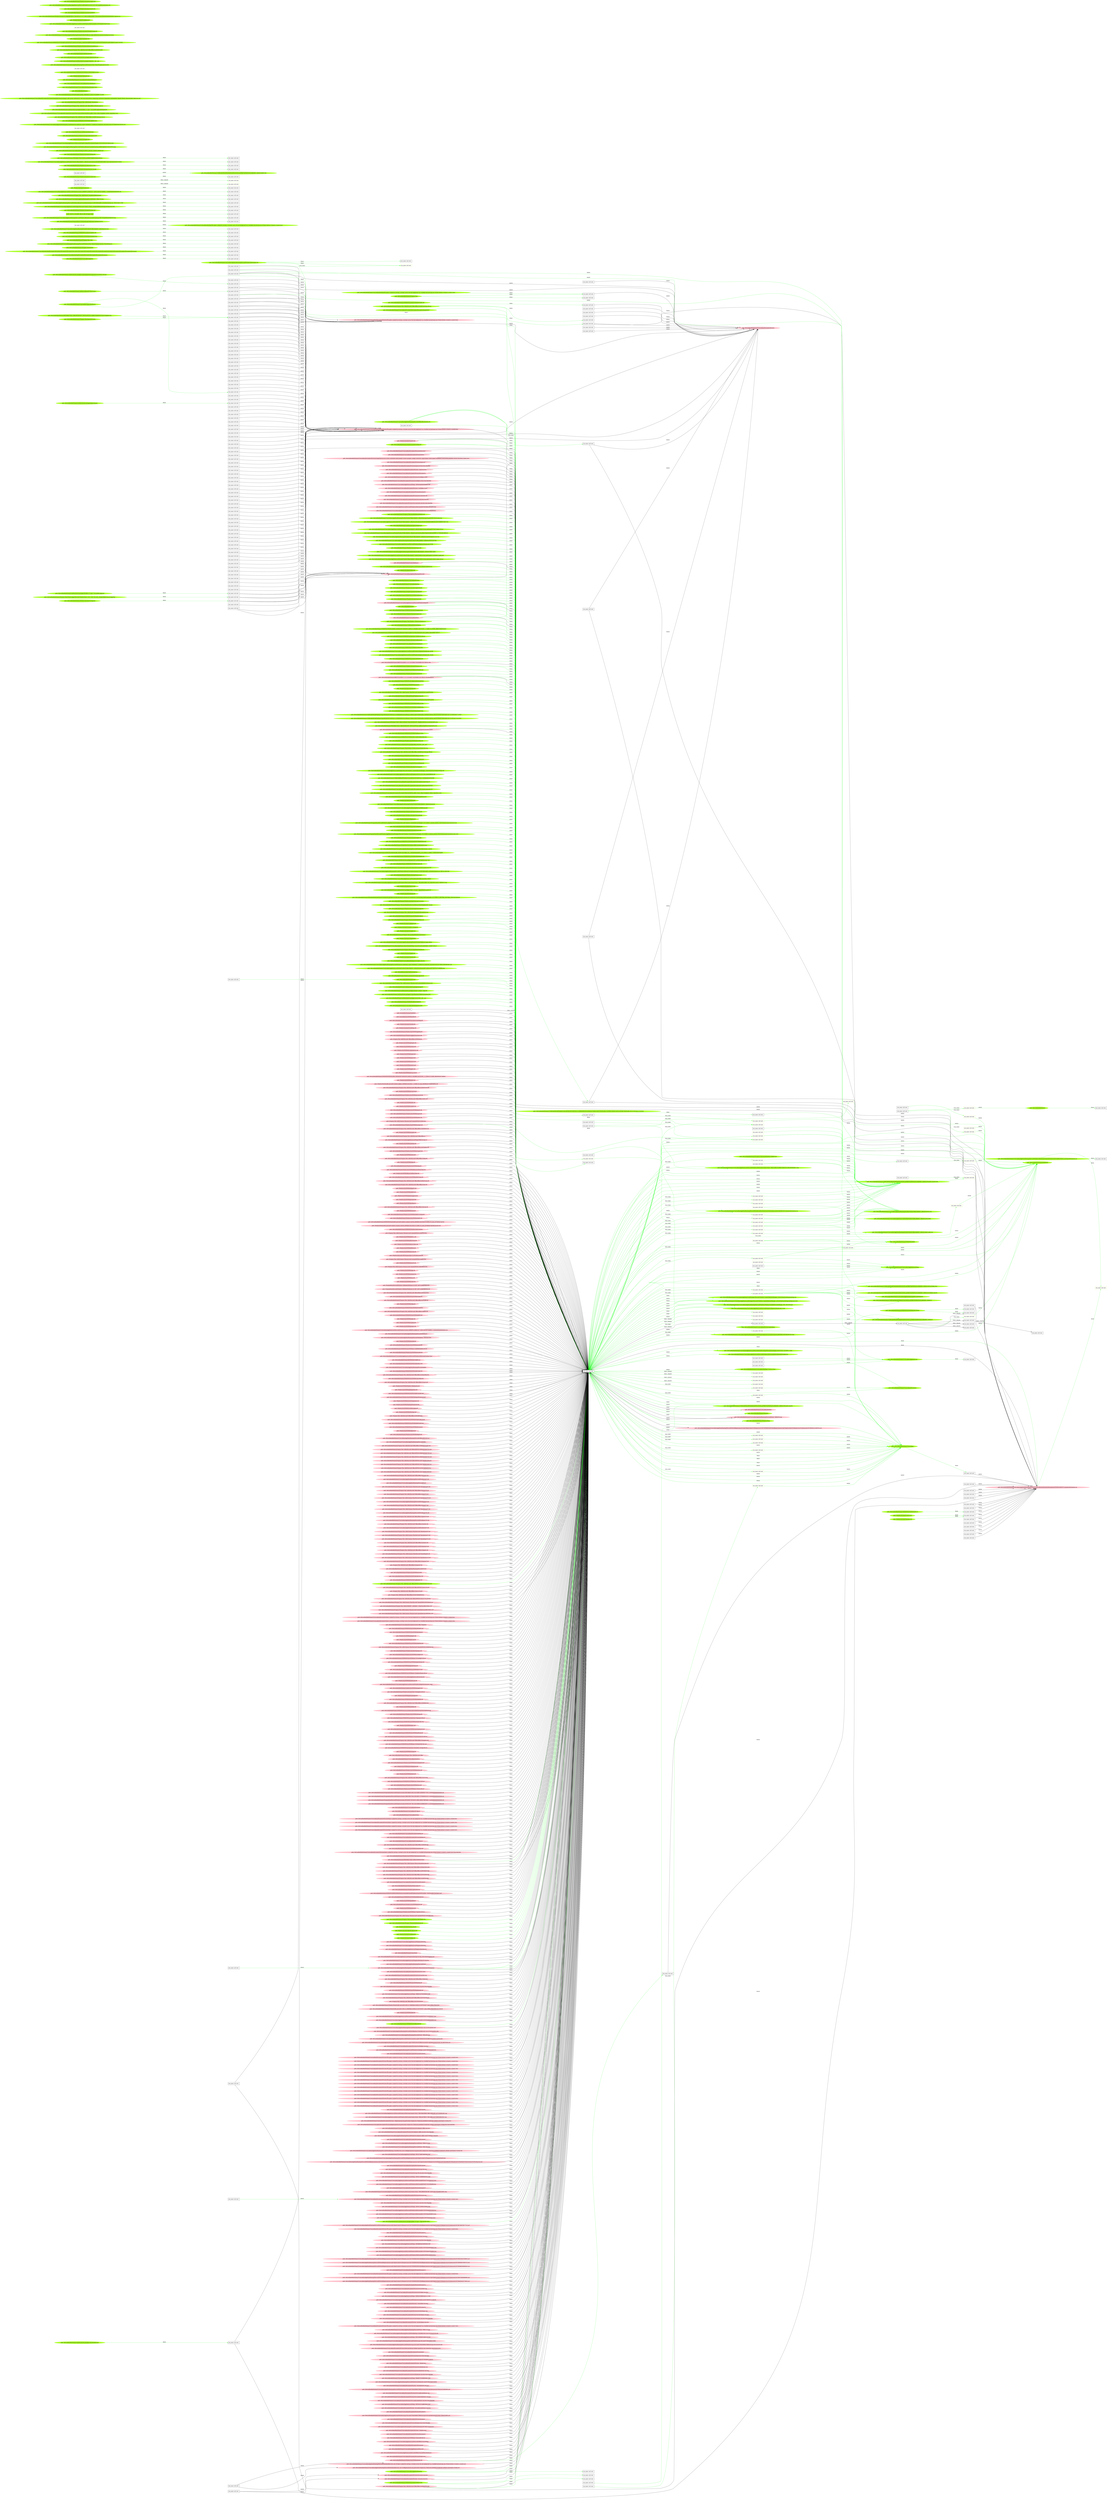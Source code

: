 digraph {
	rankdir=LR
	916 [label="exe_name: null cmd: " color=black shape=box style=solid]
	1375 [label="exe_name: null cmd: " color=greenyellow shape=box style=solid]
	916 -> 1375 [label=FILE_EXEC color=green]
	523 [label="exe_name: null cmd: " color=black shape=box style=solid]
	1383 [label="exe_name: null cmd: " color=greenyellow shape=box style=solid]
	523 -> 1383 [label=FILE_EXEC color=green]
	363 [label="exe_name: null cmd: " color=black shape=box style=solid]
	1402 [label="exe_name: null cmd: " color=greenyellow shape=box style=solid]
	363 -> 1402 [label=FILE_EXEC color=green]
	367 [label="exe_name: null cmd: " color=black shape=box style=solid]
	1405 [label="exe_name: null cmd: " color=greenyellow shape=box style=solid]
	367 -> 1405 [label=FILE_EXEC color=green]
	368 [label="exe_name: null cmd: " color=black shape=box style=solid]
	1408 [label="exe_name: null cmd: " color=greenyellow shape=box style=solid]
	368 -> 1408 [label=FILE_EXEC color=green]
	369 [label="exe_name: null cmd: " color=black shape=box style=solid]
	1410 [label="exe_name: null cmd: " color=greenyellow shape=box style=solid]
	369 -> 1410 [label=FILE_EXEC color=green]
	369 [label="exe_name: null cmd: " color=black shape=box style=solid]
	1412 [label="exe_name: null cmd: " color=greenyellow shape=box style=solid]
	369 -> 1412 [label=FILE_EXEC color=green]
	21 [label="exe_name: null cmd: " color=black shape=box style=solid]
	1414 [label="exe_name: null cmd: " color=greenyellow shape=box style=solid]
	21 -> 1414 [label=FILE_EXEC color=green]
	868 [label="exe_name: null cmd: " color=black shape=box style=solid]
	1442 [label="exe_name: null cmd: " color=greenyellow shape=box style=solid]
	868 -> 1442 [label=FILE_EXEC color=green]
	877 [label="exe_name: null cmd: " color=black shape=box style=solid]
	1445 [label="exe_name: null cmd: " color=greenyellow shape=box style=solid]
	877 -> 1445 [label=FILE_EXEC color=green]
	409 [label="exe_name: null cmd: " color=black shape=box style=solid]
	1451 [label="exe_name: null cmd: " color=greenyellow shape=box style=solid]
	409 -> 1451 [label=FILE_EXEC color=green]
	0 [label="exe_name: null cmd: " color=black shape=box style=solid]
	1473 [label="exe_name: null cmd: " color=greenyellow shape=box style=solid]
	0 -> 1473 [label=FILE_EXEC color=green]
	0 [label="exe_name: null cmd: " color=black shape=box style=solid]
	1492 [label="exe_name: null cmd: " color=greenyellow shape=box style=solid]
	0 -> 1492 [label=FILE_EXEC color=green]
	0 [label="exe_name: null cmd: " color=black shape=box style=solid]
	1503 [label="exe_name: null cmd: " color=greenyellow shape=box style=solid]
	0 -> 1503 [label=FILE_EXEC color=green]
	0 [label="exe_name: null cmd: " color=black shape=box style=solid]
	1516 [label="exe_name: null cmd: " color=greenyellow shape=box style=solid]
	0 -> 1516 [label=FILE_EXEC color=green]
	0 [label="exe_name: null cmd: " color=black shape=box style=solid]
	1518 [label="exe_name: null cmd: " color=greenyellow shape=box style=solid]
	0 -> 1518 [label=FILE_EXEC color=green]
	0 [label="exe_name: null cmd: " color=black shape=box style=solid]
	1522 [label="exe_name: null cmd: " color=greenyellow shape=box style=solid]
	0 -> 1522 [label=FILE_EXEC color=green]
	0 [label="exe_name: null cmd: " color=black shape=box style=solid]
	1540 [label="exe_name: null cmd: " color=greenyellow shape=box style=solid]
	0 -> 1540 [label=FILE_EXEC color=green]
	0 [label="exe_name: null cmd: " color=black shape=box style=solid]
	1548 [label="exe_name: null cmd: " color=greenyellow shape=box style=solid]
	0 -> 1548 [label=FILE_EXEC color=green]
	0 [label="exe_name: null cmd: " color=black shape=box style=solid]
	1564 [label="exe_name: null cmd: " color=greenyellow shape=box style=solid]
	0 -> 1564 [label=FILE_EXEC color=green]
	0 [label="exe_name: null cmd: " color=black shape=box style=solid]
	1569 [label="exe_name: null cmd: " color=greenyellow shape=box style=solid]
	0 -> 1569 [label=FILE_EXEC color=green]
	0 [label="exe_name: null cmd: " color=black shape=box style=solid]
	1582 [label="exe_name: null cmd: " color=greenyellow shape=box style=solid]
	0 -> 1582 [label=FILE_EXEC color=green]
	0 [label="exe_name: null cmd: " color=black shape=box style=solid]
	1587 [label="exe_name: null cmd: " color=greenyellow shape=box style=solid]
	0 -> 1587 [label=FILE_EXEC color=green]
	0 [label="exe_name: null cmd: " color=black shape=box style=solid]
	1599 [label="exe_name: null cmd: " color=greenyellow shape=box style=solid]
	0 -> 1599 [label=FILE_EXEC color=green]
	0 [label="exe_name: null cmd: " color=black shape=box style=solid]
	1627 [label="exe_name: null cmd: " color=greenyellow shape=box style=solid]
	0 -> 1627 [label=FILE_EXEC color=green]
	0 [label="exe_name: null cmd: " color=black shape=box style=solid]
	1644 [label="exe_name: null cmd: " color=greenyellow shape=box style=solid]
	0 -> 1644 [label=FILE_EXEC color=green]
	0 [label="exe_name: null cmd: " color=black shape=box style=solid]
	1649 [label="exe_name: null cmd: " color=greenyellow shape=box style=solid]
	0 -> 1649 [label=FILE_EXEC color=green]
	0 [label="exe_name: null cmd: " color=black shape=box style=solid]
	1652 [label="exe_name: null cmd: " color=greenyellow shape=box style=solid]
	0 -> 1652 [label=FILE_EXEC color=green]
	0 [label="exe_name: null cmd: " color=black shape=box style=solid]
	1659 [label="exe_name: null cmd: " color=greenyellow shape=box style=solid]
	0 -> 1659 [label=FILE_EXEC color=green]
	0 [label="exe_name: null cmd: " color=black shape=box style=solid]
	1667 [label="exe_name: null cmd: " color=greenyellow shape=box style=solid]
	0 -> 1667 [label=FILE_EXEC color=green]
	0 [label="exe_name: null cmd: " color=black shape=box style=solid]
	1670 [label="exe_name: null cmd: " color=greenyellow shape=box style=solid]
	0 -> 1670 [label=FILE_EXEC color=green]
	0 [label="exe_name: null cmd: " color=black shape=box style=solid]
	1683 [label="exe_name: null cmd: " color=greenyellow shape=box style=solid]
	0 -> 1683 [label=FILE_EXEC color=green]
	0 [label="exe_name: null cmd: " color=black shape=box style=solid]
	1709 [label="exe_name: null cmd: " color=greenyellow shape=box style=solid]
	0 -> 1709 [label=FILE_EXEC color=green]
	0 [label="exe_name: null cmd: " color=black shape=box style=solid]
	1721 [label="exe_name: null cmd: " color=greenyellow shape=box style=solid]
	0 -> 1721 [label=FILE_EXEC color=green]
	0 [label="exe_name: null cmd: " color=black shape=box style=solid]
	1729 [label="exe_name: null cmd: " color=greenyellow shape=box style=solid]
	0 -> 1729 [label=FILE_EXEC color=green]
	0 [label="exe_name: null cmd: " color=black shape=box style=solid]
	1740 [label="exe_name: null cmd: " color=greenyellow shape=box style=solid]
	0 -> 1740 [label=FILE_EXEC color=green]
	0 [label="exe_name: null cmd: " color=black shape=box style=solid]
	1747 [label="exe_name: null cmd: " color=greenyellow shape=box style=solid]
	0 -> 1747 [label=FILE_EXEC color=green]
	4 [label="exe_name: null cmd: " color=black shape=box style=solid]
	1766 [label="exe_name: null cmd: " color=greenyellow shape=box style=solid]
	4 -> 1766 [label=FILE_EXEC color=green]
	77 [label="path: /Device/HarddiskVolume2/Users/desktop.ini" color=pink shape=oval style=filled]
	0 [label="exe_name: null cmd: " color=black shape=box style=solid]
	77 -> 0 [label=READ color=green]
	1628 [label="path: /Device/HarddiskVolume2/Users/admin/AppData/Roaming/Microsoft/Windows" color=greenyellow shape=oval style=filled]
	0 [label="exe_name: null cmd: " color=black shape=box style=solid]
	1628 -> 0 [label=READ color=green]
	1360 [label="path: /Device/HarddiskVolume2/Users/admin" color=greenyellow shape=oval style=filled]
	0 [label="exe_name: null cmd: " color=black shape=box style=solid]
	1360 -> 0 [label=READ color=green]
	1455 [label="path: /Device/HarddiskVolume2/Users/admin/AppData/Roaming" color=greenyellow shape=oval style=filled]
	0 [label="exe_name: null cmd: " color=black shape=box style=solid]
	1455 -> 0 [label=READ color=green]
	1480 [label="path: /Device/HarddiskVolume2/Users/admin/AppData/Roaming/Microsoft/Windows/Themes/slideshow.ini" color=greenyellow shape=oval style=filled]
	0 [label="exe_name: null cmd: " color=black shape=box style=solid]
	1480 -> 0 [label=READ color=green]
	1607 [label="path: /Windows/System32/wkscli.dll" color=greenyellow shape=oval style=filled]
	0 [label="exe_name: null cmd: " color=black shape=box style=solid]
	1607 -> 0 [label=READ color=green]
	1350 [label="path: /Device/HarddiskVolume2" color=greenyellow shape=oval style=filled]
	25 [label="exe_name: null cmd: " color=black shape=box style=solid]
	1350 -> 25 [label=READ color=green]
	1378 [label="path: /Device/HarddiskVolume2/Users" color=greenyellow shape=oval style=filled]
	0 [label="exe_name: null cmd: " color=black shape=box style=solid]
	1378 -> 0 [label=READ color=green]
	1310 [label="path: /Device/HarddiskVolume2/Users/admin/AppData" color=greenyellow shape=oval style=filled]
	381 [label="exe_name: null cmd: " color=black shape=box style=solid]
	1310 -> 381 [label=READ color=green]
	1437 [label="path: /Device/HarddiskVolume2/Users/admin/Videos/desktop.ini" color=greenyellow shape=oval style=filled]
	0 [label="exe_name: null cmd: " color=black shape=box style=solid]
	1437 -> 0 [label=READ color=green]
	1501 [label="path: /Device/HarddiskVolume2/Users/admin/Pictures" color=greenyellow shape=oval style=filled]
	0 [label="exe_name: null cmd: " color=black shape=box style=solid]
	1501 -> 0 [label=READ color=green]
	1327 [label="path: /Device/HarddiskVolume2/Users/admin/Documents" color=greenyellow shape=oval style=filled]
	0 [label="exe_name: null cmd: " color=black shape=box style=solid]
	1327 -> 0 [label=READ color=green]
	1360 [label="path: /Device/HarddiskVolume2/Users/admin" color=greenyellow shape=oval style=filled]
	354 [label="exe_name: null cmd: " color=black shape=box style=solid]
	1360 -> 354 [label=READ color=green]
	1418 [label="path: /Device/HarddiskVolume2/windows/system32/nlaapi.dll" color=greenyellow shape=oval style=filled]
	0 [label="exe_name: null cmd: " color=black shape=box style=solid]
	1418 -> 0 [label=READ color=green]
	1369 [label="path: /Device/HarddiskVolume2/WINDOWS/system32/IMM32.DLL" color=greenyellow shape=oval style=filled]
	0 [label="exe_name: null cmd: " color=black shape=box style=solid]
	1369 -> 0 [label=READ color=green]
	1476 [label="path: /Device/HarddiskVolume2/Users/admin/AppData/Local/Packages/Microsoft.Windows.ContentDeliveryManager_cw5n1h2txyewy/Settings/settings.dat" color=greenyellow shape=oval style=filled]
	0 [label="exe_name: null cmd: " color=black shape=box style=solid]
	1476 -> 0 [label=READ color=green]
	0 [label="exe_name: null cmd: " color=black shape=box style=solid]
	1289 [label="path: /Device/HarddiskVolume2/Users/admin/AppData/Local/Packages/Microsoft.Windows.ContentDeliveryManager_cw5n1h2txyewy/Settings/settings.dat.LOG1" color=greenyellow shape=oval style=filled]
	0 -> 1289 [label=WRITE color=green]
	1437 [label="path: /Device/HarddiskVolume2/Users/admin/Videos/desktop.ini" color=greenyellow shape=oval style=filled]
	841 [label="exe_name: null cmd: " color=black shape=box style=solid]
	1437 -> 841 [label=READ color=green]
	1712 [label="path: /Device/HarddiskVolume2/Users/admin/backup" color=greenyellow shape=oval style=filled]
	0 [label="exe_name: null cmd: " color=black shape=box style=solid]
	1712 -> 0 [label=READ color=green]
	1395 [label="path: /Device/HarddiskVolume2/Users/admin/backup/Documents/Documents/Documents/Documents/Documents" color=greenyellow shape=oval style=filled]
	353 [label="exe_name: null cmd: " color=black shape=box style=solid]
	1395 -> 353 [label=READ color=green]
	1429 [label="path: /Device/HarddiskVolume2/Users/admin/backup/Documents/Documents/Documents/Documents/Documents/Documents/Documents/Documents/Documents/Documents/Documents/Documents/Documents/Documents/Documents" color=greenyellow shape=oval style=filled]
	391 [label="exe_name: null cmd: " color=black shape=box style=solid]
	1429 -> 391 [label=READ color=green]
	1756 [label="path: /Device/HarddiskVolume2/Windows/System32/gdi32full.dll" color=greenyellow shape=oval style=filled]
	0 [label="exe_name: null cmd: " color=black shape=box style=solid]
	1756 -> 0 [label=READ color=green]
	1484 [label="path: /Device/HarddiskVolume2/Windows/System32/profapi.dll" color=greenyellow shape=oval style=filled]
	0 [label="exe_name: null cmd: " color=black shape=box style=solid]
	1484 -> 0 [label=READ color=green]
	1678 [label="path: /Device/HarddiskVolume2/WINDOWS/SYSTEM32/AMSI.DLL" color=greenyellow shape=oval style=filled]
	0 [label="exe_name: null cmd: " color=black shape=box style=solid]
	1678 -> 0 [label=READ color=green]
	1626 [label="path: /Device/HarddiskVolume2/Windows/System32/msctf.dll" color=greenyellow shape=oval style=filled]
	0 [label="exe_name: null cmd: " color=black shape=box style=solid]
	1626 -> 0 [label=READ color=green]
	191 [label="path: /Device/HarddiskVolume2/Users/admin/AppData/Local/Microsoft/Windows/Explorer" color=pink shape=oval style=filled]
	0 [label="exe_name: null cmd: " color=black shape=box style=solid]
	191 -> 0 [label=READ color=green]
	1360 [label="path: /Device/HarddiskVolume2/Users/admin" color=greenyellow shape=oval style=filled]
	0 [label="exe_name: null cmd: " color=black shape=box style=solid]
	1360 -> 0 [label=READ color=green]
	1368 [label="path: /Device/HarddiskVolume1" color=greenyellow shape=oval style=filled]
	0 [label="exe_name: null cmd: " color=black shape=box style=solid]
	1368 -> 0 [label=READ color=green]
	1369 [label="path: /Device/HarddiskVolume2/WINDOWS/system32/IMM32.DLL" color=greenyellow shape=oval style=filled]
	908 [label="exe_name: null cmd: " color=black shape=box style=solid]
	1369 -> 908 [label=READ color=green]
	1612 [label="path: /Device/HarddiskVolume2/WINDOWS/System32/npmproxy.dll" color=greenyellow shape=oval style=filled]
	0 [label="exe_name: null cmd: " color=black shape=box style=solid]
	1612 -> 0 [label=READ color=green]
	1614 [label="path: /Device/HarddiskVolume2/Windows/System32/rpcrt4.dll" color=greenyellow shape=oval style=filled]
	0 [label="exe_name: null cmd: " color=black shape=box style=solid]
	1614 -> 0 [label=READ color=green]
	1459 [label="path: /Device/HarddiskVolume2/Windows/System32/wship6.dll" color=greenyellow shape=oval style=filled]
	422 [label="exe_name: null cmd: " color=black shape=box style=solid]
	1459 -> 422 [label=READ color=green]
	1363 [label="path: /Device/HarddiskVolume2/Users/admin/AppData/Roaming/Microsoft/Windows/Themes/CachedFiles/CachedImage_1024_768_POS4.jpg" color=greenyellow shape=oval style=filled]
	0 [label="exe_name: null cmd: " color=black shape=box style=solid]
	1363 -> 0 [label=READ color=green]
	649 [label="path: /Device/HarddiskVolume2/Users/admin/Music" color=pink shape=oval style=filled]
	416 [label="exe_name: null cmd: " color=black shape=box style=solid]
	649 -> 416 [label=READ color=green]
	1501 [label="path: /Device/HarddiskVolume2/Users/admin/Pictures" color=greenyellow shape=oval style=filled]
	0 [label="exe_name: null cmd: " color=black shape=box style=solid]
	1501 -> 0 [label=READ color=green]
	1372 [label="path: /Device/HarddiskVolume2/Program Files/OpenSSH-Win64" color=greenyellow shape=oval style=filled]
	910 [label="exe_name: null cmd: " color=black shape=box style=solid]
	1372 -> 910 [label=READ color=green]
	1485 [label="path: /Device/HarddiskVolume2/Program Files/Windows NT/Accessories/en-US" color=greenyellow shape=oval style=filled]
	0 [label="exe_name: null cmd: " color=black shape=box style=solid]
	1485 -> 0 [label=READ color=green]
	1282 [label="path: /Device/HarddiskVolume2/Users/admin/AppData/Local" color=greenyellow shape=oval style=filled]
	418 [label="exe_name: null cmd: " color=black shape=box style=solid]
	1282 -> 418 [label=READ color=green]
	1360 [label="path: /Device/HarddiskVolume2/Users/admin" color=greenyellow shape=oval style=filled]
	0 [label="exe_name: null cmd: " color=black shape=box style=solid]
	1360 -> 0 [label=READ color=green]
	1378 [label="path: /Device/HarddiskVolume2/Users" color=greenyellow shape=oval style=filled]
	0 [label="exe_name: null cmd: " color=black shape=box style=solid]
	1378 -> 0 [label=READ color=green]
	1327 [label="path: /Device/HarddiskVolume2/Users/admin/Documents" color=greenyellow shape=oval style=filled]
	0 [label="exe_name: null cmd: " color=black shape=box style=solid]
	1327 -> 0 [label=READ color=green]
	1555 [label="path: /Device/HarddiskVolume2/USERS/ADMIN/ONEDRIVE" color=greenyellow shape=oval style=filled]
	0 [label="exe_name: null cmd: " color=black shape=box style=solid]
	1555 -> 0 [label=READ color=green]
	1685 [label="path: /Device/HarddiskVolume2/WINDOWS/WINSXS/AMD64_MICROSOFT.WINDOWS.GDIPLUS_6595B64144CCF1DF_1.1.16299.125_NONE_46B6C26DEDF485D7" color=greenyellow shape=oval style=filled]
	0 [label="exe_name: null cmd: " color=black shape=box style=solid]
	1685 -> 0 [label=READ color=green]
	1580 [label="path: /Device/HarddiskVolume2/WINDOWS/SYSTEM32/DRIVERSTORE/FILEREPOSITORY/PRNMS003.INF_AMD64_D953309EC763FCC7" color=greenyellow shape=oval style=filled]
	0 [label="exe_name: null cmd: " color=black shape=box style=solid]
	1580 -> 0 [label=READ color=green]
	1578 [label="path: /Device/HarddiskVolume2/WINDOWS/system32/en-US/MFC42u.dll.mui" color=greenyellow shape=oval style=filled]
	0 [label="exe_name: null cmd: " color=black shape=box style=solid]
	1578 -> 0 [label=READ color=green]
	1528 [label="path: /Device/HarddiskVolume2/Windows/System32/atlthunk.dll" color=greenyellow shape=oval style=filled]
	0 [label="exe_name: null cmd: " color=black shape=box style=solid]
	1528 -> 0 [label=READ color=green]
	1542 [label="path: /Device/HarddiskVolume2/Users/admin/Pictures/desktop.ini" color=greenyellow shape=oval style=filled]
	0 [label="exe_name: null cmd: " color=black shape=box style=solid]
	1542 -> 0 [label=READ color=green]
	1513 [label="path: /Device/HarddiskVolume2/WINDOWS/SYSTEM32/COML2.DLL" color=greenyellow shape=oval style=filled]
	0 [label="exe_name: null cmd: " color=black shape=box style=solid]
	1513 -> 0 [label=READ color=green]
	1555 [label="path: /Device/HarddiskVolume2/USERS/ADMIN/ONEDRIVE" color=greenyellow shape=oval style=filled]
	0 [label="exe_name: null cmd: " color=black shape=box style=solid]
	1555 -> 0 [label=READ color=green]
	1745 [label="path: /Device/HarddiskVolume2/Users/admin/AppData/Local/Microsoft/Windows/Explorer/thumbcache_idx.db" color=greenyellow shape=oval style=filled]
	0 [label="exe_name: null cmd: " color=black shape=box style=solid]
	1745 -> 0 [label=READ color=green]
	1654 [label="path: /Device/HarddiskVolume2/Users/admin/AppData/Local/Microsoft/Windows/Explorer/thumbcache_256.db" color=greenyellow shape=oval style=filled]
	0 [label="exe_name: null cmd: " color=black shape=box style=solid]
	1654 -> 0 [label=READ color=green]
	0 [label="exe_name: null cmd: " color=black shape=box style=solid]
	1363 [label="path: /Device/HarddiskVolume2/Users/admin/AppData/Roaming/Microsoft/Windows/Themes/CachedFiles/CachedImage_1024_768_POS4.jpg" color=greenyellow shape=oval style=filled]
	0 -> 1363 [label=WRITE color=green]
	1471 [label="path: /Device/HarddiskVolume2/WINDOWS/system32/NETAPI32.dll" color=greenyellow shape=oval style=filled]
	0 [label="exe_name: null cmd: " color=black shape=box style=solid]
	1471 -> 0 [label=READ color=green]
	726 [label="path: /Device/HarddiskVolume2/$RECYCLE.BIN/S-1-5-21-231540947-922634896-4161786520-1004" color=pink shape=oval style=filled]
	0 [label="exe_name: null cmd: " color=black shape=box style=solid]
	726 -> 0 [label=READ color=green]
	1484 [label="path: /Device/HarddiskVolume2/Windows/System32/profapi.dll" color=greenyellow shape=oval style=filled]
	0 [label="exe_name: null cmd: " color=black shape=box style=solid]
	1484 -> 0 [label=READ color=green]
	1677 [label="path: /Device/HarddiskVolume2/Windows/System32/msasn1.dll" color=greenyellow shape=oval style=filled]
	0 [label="exe_name: null cmd: " color=black shape=box style=solid]
	1677 -> 0 [label=READ color=green]
	1682 [label="path: /Device/HarddiskVolume2/WINDOWS/SYSTEM32/WTSAPI32.dll" color=greenyellow shape=oval style=filled]
	0 [label="exe_name: null cmd: " color=black shape=box style=solid]
	1682 -> 0 [label=READ color=green]
	1701 [label="path: /Device/HarddiskVolume2/Windows/System32/userenv.dll" color=greenyellow shape=oval style=filled]
	0 [label="exe_name: null cmd: " color=black shape=box style=solid]
	1701 -> 0 [label=READ color=green]
	1453 [label="path: /Device/HarddiskVolume2/Program Files/mozilla" color=greenyellow shape=oval style=filled]
	891 [label="exe_name: null cmd: " color=black shape=box style=solid]
	1453 -> 891 [label=READ color=green]
	939 [label="path: /Device/HarddiskVolume2/Users/admin/AppData/Roaming/Microsoft" color=pink shape=oval style=filled]
	0 [label="exe_name: null cmd: " color=black shape=box style=solid]
	939 -> 0 [label=READ color=green]
	646 [label="path: /Device/HarddiskVolume2/Users/admin/AppData/Roaming/Microsoft/Windows/Recent/AutomaticDestinations" color=pink shape=oval style=filled]
	0 [label="exe_name: null cmd: " color=black shape=box style=solid]
	646 -> 0 [label=READ color=green]
	0 [label="exe_name: null cmd: " color=black shape=box style=solid]
	1289 [label="path: /Device/HarddiskVolume2/Users/admin/AppData/Local/Packages/Microsoft.Windows.ContentDeliveryManager_cw5n1h2txyewy/Settings/settings.dat.LOG1" color=greenyellow shape=oval style=filled]
	0 -> 1289 [label=WRITE color=green]
	0 [label="exe_name: null cmd: " color=black shape=box style=solid]
	1476 [label="path: /Device/HarddiskVolume2/Users/admin/AppData/Local/Packages/Microsoft.Windows.ContentDeliveryManager_cw5n1h2txyewy/Settings/settings.dat" color=greenyellow shape=oval style=filled]
	0 -> 1476 [label=WRITE color=green]
	1392 [label="path: /Device/HarddiskVolume2/WINDOWS/SYSTEM32/EN-US" color=greenyellow shape=oval style=filled]
	336 [label="exe_name: null cmd: " color=black shape=box style=solid]
	1392 -> 336 [label=READ color=green]
	1293 [label="path: /Device/HarddiskVolume2/Users/admin/AppData/Roaming/Microsoft/Windows/Recent/AutomaticDestinations/f01b4d95cf55d32a.automaticDestinations-ms" color=greenyellow shape=oval style=filled]
	333 [label="exe_name: null cmd: " color=black shape=box style=solid]
	1293 -> 333 [label=READ color=green]
	649 [label="path: /Device/HarddiskVolume2/Users/admin/Music" color=pink shape=oval style=filled]
	0 [label="exe_name: null cmd: " color=black shape=box style=solid]
	649 -> 0 [label=READ color=green]
	939 [label="path: /Device/HarddiskVolume2/Users/admin/AppData/Roaming/Microsoft" color=pink shape=oval style=filled]
	0 [label="exe_name: null cmd: " color=black shape=box style=solid]
	939 -> 0 [label=READ color=green]
	1454 [label="path: /Device/HarddiskVolume2/Users/admin/AppData/Roaming/Microsoft/Windows/Start Menu/Programs/System Tools/desktop.ini" color=greenyellow shape=oval style=filled]
	411 [label="exe_name: null cmd: " color=black shape=box style=solid]
	1454 -> 411 [label=READ color=green]
	613 [label="path: /Device/HarddiskVolume2/$RECYCLE.BIN/S-1-5-21-231540947-922634896-4161786520-1004/desktop.ini" color=pink shape=oval style=filled]
	0 [label="exe_name: null cmd: " color=black shape=box style=solid]
	613 -> 0 [label=READ color=green]
	613 [label="path: /Device/HarddiskVolume2/$RECYCLE.BIN/S-1-5-21-231540947-922634896-4161786520-1004/desktop.ini" color=pink shape=oval style=filled]
	0 [label="exe_name: null cmd: " color=black shape=box style=solid]
	613 -> 0 [label=READ color=green]
	1715 [label="path: /Device/HarddiskVolume2/WINDOWS/GLOBALIZATION/SORTING" color=greenyellow shape=oval style=filled]
	0 [label="exe_name: null cmd: " color=black shape=box style=solid]
	1715 -> 0 [label=READ color=green]
	1542 [label="path: /Device/HarddiskVolume2/Users/admin/Pictures/desktop.ini" color=greenyellow shape=oval style=filled]
	0 [label="exe_name: null cmd: " color=black shape=box style=solid]
	1542 -> 0 [label=READ color=green]
	1394 [label="path: /Device/HarddiskVolume2/Program Files/WindowsApps/Microsoft.WindowsStore_11811.1001.18.0_x64__8wekyb3d8bbwe/Assets/AppTiles" color=greenyellow shape=oval style=filled]
	350 [label="exe_name: null cmd: " color=black shape=box style=solid]
	1394 -> 350 [label=READ color=green]
	1579 [label="path: /Device/HarddiskVolume2/WINDOWS/system32" color=greenyellow shape=oval style=filled]
	0 [label="exe_name: null cmd: " color=black shape=box style=solid]
	1579 -> 0 [label=READ color=green]
	1604 [label="path: /Windows/System32/dsclient.dll" color=greenyellow shape=oval style=filled]
	0 [label="exe_name: null cmd: " color=black shape=box style=solid]
	1604 -> 0 [label=READ color=green]
	1699 [label="path: /Device/HarddiskVolume2/Program Files (x86)/Common Files/Microsoft Shared/OFFICE15/MSPTLS.DLL" color=greenyellow shape=oval style=filled]
	0 [label="exe_name: null cmd: " color=black shape=box style=solid]
	1699 -> 0 [label=READ color=green]
	1370 [label="path: /Device/HarddiskVolume2/Program Files (x86)" color=greenyellow shape=oval style=filled]
	909 [label="exe_name: null cmd: " color=black shape=box style=solid]
	1370 -> 909 [label=READ color=green]
	1665 [label="path: /Device/HarddiskVolume2/USERS/ADMIN/APPDATA/LOCALLOW" color=greenyellow shape=oval style=filled]
	0 [label="exe_name: null cmd: " color=black shape=box style=solid]
	1665 -> 0 [label=READ color=green]
	1648 [label="path: /Device/HarddiskVolume2/WINDOWS/SERVICEPROFILES/LOCALSERVICE/APPDATA/LOCAL/FONTCACHE" color=greenyellow shape=oval style=filled]
	0 [label="exe_name: null cmd: " color=black shape=box style=solid]
	1648 -> 0 [label=READ color=green]
	1489 [label="path: /Device/HarddiskVolume2/WINDOWS/SYSWOW64/SHELL32.DLL" color=greenyellow shape=oval style=filled]
	0 [label="exe_name: null cmd: " color=black shape=box style=solid]
	1489 -> 0 [label=READ color=green]
	1512 [label="path: /Device/HarddiskVolume2/WINDOWS/SYSWOW64/USERENV.DLL" color=greenyellow shape=oval style=filled]
	0 [label="exe_name: null cmd: " color=black shape=box style=solid]
	1512 -> 0 [label=READ color=green]
	1387 [label="path: /Device/HarddiskVolume2/WINDOWS/SYSWOW64/WSHQOS.DLL" color=greenyellow shape=oval style=filled]
	548 [label="exe_name: null cmd: " color=black shape=box style=solid]
	1387 -> 548 [label=READ color=green]
	1658 [label="path: /Device/HarddiskVolume2/WINDOWS/SYSWOW64/OLEACC.DLL" color=greenyellow shape=oval style=filled]
	0 [label="exe_name: null cmd: " color=black shape=box style=solid]
	1658 -> 0 [label=READ color=green]
	1539 [label="path: /Device/HarddiskVolume2/USERS/ADMIN/APPDATA/LOCAL/MICROSOFT/OFFICE/15.0/WEBSERVICECACHE/ALLUSERS/CLIENTTEMPLATES.CONTENT.OFFICE.NET/SUPPORT-TEMPLATES-EN-US-MT00546271.PNG0" color=greenyellow shape=oval style=filled]
	0 [label="exe_name: null cmd: " color=black shape=box style=solid]
	1539 -> 0 [label=READ color=green]
	1433 [label="path: /Device/HarddiskVolume2/USERS/ADMIN/APPDATA/LOCAL/MICROSOFT/OFFICE/15.0/WEBSERVICECACHE/ALLUSERS/CLIENTTEMPLATES.CONTENT.OFFICE.NET/SUPPORT-TEMPLATES-EN-US-MT16412178.PNG0" color=greenyellow shape=oval style=filled]
	75 [label="exe_name: null cmd: " color=black shape=box style=solid]
	1433 -> 75 [label=READ color=green]
	1758 [label="path: /Device/HarddiskVolume2/USERS/ADMIN/APPDATA/LOCAL/MICROSOFT/OFFICE/15.0/WEBSERVICECACHE/ALLUSERS/CLIENTTEMPLATES.CONTENT.OFFICE.NET/SUPPORT-TEMPLATES-EN-US-MT16412135.PNG0" color=greenyellow shape=oval style=filled]
	0 [label="exe_name: null cmd: " color=black shape=box style=solid]
	1758 -> 0 [label=READ color=green]
	1610 [label="path: /Device/HarddiskVolume2/PROGRAM FILES (X86)/COMMON FILES/MICROSOFT SHARED/OFFICE15/1033/MSOINTL.DLL" color=greenyellow shape=oval style=filled]
	0 [label="exe_name: null cmd: " color=black shape=box style=solid]
	1610 -> 0 [label=READ color=green]
	1371 [label="path: /Device/HarddiskVolume2/PROGRAM FILES (X86)/MICROSOFT OFFICE/OFFICE15/BIBLIOGRAPHY/STYLE/TURABIAN.XSL" color=greenyellow shape=oval style=filled]
	910 [label="exe_name: null cmd: " color=black shape=box style=solid]
	1371 -> 910 [label=READ color=green]
	1557 [label="path: /Device/HarddiskVolume2/PROGRAM FILES (X86)/MICROSOFT OFFICE/OFFICE15/BIBLIOGRAPHY/STYLE/SIST02.XSL" color=greenyellow shape=oval style=filled]
	0 [label="exe_name: null cmd: " color=black shape=box style=solid]
	1557 -> 0 [label=READ color=green]
	842 [label="path: /Device/HarddiskVolume2/Users/admin/AppData/Local/Microsoft/Windows/Explorer/iconcache_idx.db" color=pink shape=oval style=filled]
	0 [label="exe_name: null cmd: " color=black shape=box style=solid]
	842 -> 0 [label=READ color=green]
	1491 [label="path: /Device/HarddiskVolume2/Users/admin/AppData/Local/Microsoft/Windows/Explorer/thumbcache_16.db" color=greenyellow shape=oval style=filled]
	0 [label="exe_name: null cmd: " color=black shape=box style=solid]
	1491 -> 0 [label=READ color=green]
	0 [label="exe_name: null cmd: " color=black shape=box style=solid]
	1702 [label="exe_name: null cmd: " color=greenyellow shape=box style=solid]
	0 -> 1702 [label=PROC_CREATE color=green]
	1203 [label="path: /Device/HarddiskVolume2/Users/admin/AppData/Roaming/Microsoft/Windows/Recent/AutomaticDestinations/5f7b5f1e01b83767.automaticDestinations-ms" color=pink shape=oval style=filled]
	0 [label="exe_name: null cmd: " color=black shape=box style=solid]
	1203 -> 0 [label=READ color=green]
	1688 [label="path: /Device/HarddiskVolume2/WINDOWS/SYSTEM32/dhcpcsvc.DLL" color=greenyellow shape=oval style=filled]
	0 [label="exe_name: null cmd: " color=black shape=box style=solid]
	1688 -> 0 [label=READ color=green]
	1672 [label="path: /Device/HarddiskVolume2/WINDOWS/SYSTEM32/EN-US/IPCONFIG.EXE.MUI" color=greenyellow shape=oval style=filled]
	0 [label="exe_name: null cmd: " color=black shape=box style=solid]
	1672 -> 0 [label=READ color=green]
	1451 [label="exe_name: null cmd: " color=greenyellow shape=box style=solid]
	1363 [label="path: /Device/HarddiskVolume2/Users/admin/AppData/Roaming/Microsoft/Windows/Themes/CachedFiles/CachedImage_1024_768_POS4.jpg" color=greenyellow shape=oval style=filled]
	1451 -> 1363 [label=WRITE color=green]
	545 [label="exe_name: null cmd: " color=black shape=box style=solid]
	961 [label="path: /Device/HarddiskVolume2/Users/admin/Documents/Pictures/The game is played by moving a crosshair across the sky background via a trackball and pressing one of three buttons to launch a counte6.docx" color=pink shape=oval style=filled]
	545 -> 961 [label=WRITE color=black]
	646 [label="path: /Device/HarddiskVolume2/Users/admin/AppData/Roaming/Microsoft/Windows/Recent/AutomaticDestinations" color=pink shape=oval style=filled]
	0 [label="exe_name: null cmd: " color=black shape=box style=solid]
	646 -> 0 [label=READ color=green]
	1421 [label="path: /Device/HarddiskVolume2/Program Files (x86)/Microsoft Office/Office15/MSIPC/es/msipc.dll.mui" color=greenyellow shape=oval style=filled]
	377 [label="exe_name: null cmd: " color=black shape=box style=solid]
	1421 -> 377 [label=READ color=green]
	1421 [label="path: /Device/HarddiskVolume2/Program Files (x86)/Microsoft Office/Office15/MSIPC/es/msipc.dll.mui" color=greenyellow shape=oval style=filled]
	867 [label="exe_name: null cmd: " color=black shape=box style=solid]
	1421 -> 867 [label=READ color=green]
	1477 [label="path: /Device/HarddiskVolume2/Windows/SysWOW64/mfc100esn.dll" color=greenyellow shape=oval style=filled]
	0 [label="exe_name: null cmd: " color=black shape=box style=solid]
	1477 -> 0 [label=READ color=green]
	1470 [label="path: /Device/HarddiskVolume2/salt/bin/Lib/site-packages/pkg_resources/__init__.pyc" color=greenyellow shape=oval style=filled]
	0 [label="exe_name: null cmd: " color=black shape=box style=solid]
	1470 -> 0 [label=READ color=green]
	1467 [label="path: /Device/HarddiskVolume2/salt/bin/Lib/site-packages/pyparsing.pyc" color=greenyellow shape=oval style=filled]
	472 [label="exe_name: null cmd: " color=black shape=box style=solid]
	1467 -> 472 [label=READ color=green]
	1380 [label="path: /Device/HarddiskVolume2/salt/bin/Lib/site-packages/cryptography/hazmat/primitives/constant_time.pyc" color=greenyellow shape=oval style=filled]
	935 [label="exe_name: null cmd: " color=black shape=box style=solid]
	1380 -> 935 [label=READ color=green]
	1440 [label="path: /Device/HarddiskVolume2/salt/bin/Lib/BaseHTTPServer.pyc" color=greenyellow shape=oval style=filled]
	864 [label="exe_name: null cmd: " color=black shape=box style=solid]
	1440 -> 864 [label=READ color=green]
	1586 [label="path: /Device/HarddiskVolume2/Program Files/Windows NT/Accessories/OLEACCRC.DLL" color=greenyellow shape=oval style=filled]
	0 [label="exe_name: null cmd: " color=black shape=box style=solid]
	1586 -> 0 [label=READ color=green]
	191 [label="path: /Device/HarddiskVolume2/Users/admin/AppData/Local/Microsoft/Windows/Explorer" color=pink shape=oval style=filled]
	0 [label="exe_name: null cmd: " color=black shape=box style=solid]
	191 -> 0 [label=READ color=green]
	1621 [label="path: /Device/HarddiskVolume2/Program Files (x86)/Microsoft Office/Office15/MSIPC/zh-CN/msipc.dll.mui" color=greenyellow shape=oval style=filled]
	0 [label="exe_name: null cmd: " color=black shape=box style=solid]
	1621 -> 0 [label=READ color=green]
	1368 [label="path: /Device/HarddiskVolume1" color=greenyellow shape=oval style=filled]
	0 [label="exe_name: null cmd: " color=black shape=box style=solid]
	1368 -> 0 [label=READ color=green]
	1598 [label="path: /Device/HarddiskVolume2/WINDOWS/SYSTEM32/dhcpcsvc6.DLL" color=greenyellow shape=oval style=filled]
	0 [label="exe_name: null cmd: " color=black shape=box style=solid]
	1598 -> 0 [label=READ color=green]
	0 [label="exe_name: null cmd: " color=black shape=box style=solid]
	1716 [label="exe_name: null cmd: " color=greenyellow shape=box style=solid]
	0 -> 1716 [label=PROC_CREATE color=green]
	385 [label="exe_name: null cmd: " color=black shape=box style=solid]
	1330 [label="path: /Device/HarddiskVolume2/Users/admin/AppData/Roaming/Mozilla/Firefox/Profiles/lxkehh21.default/xulstore.json" color=greenyellow shape=oval style=filled]
	385 -> 1330 [label=WRITE color=green]
	1762 [label="path: /Device/HarddiskVolume2/Windows/System32/WUDFPlatform.dll" color=greenyellow shape=oval style=filled]
	0 [label="exe_name: null cmd: " color=black shape=box style=solid]
	1762 -> 0 [label=READ color=green]
	1618 [label="path: /Device/HarddiskVolume2/Windows/System32/StructuredQuery.dll" color=greenyellow shape=oval style=filled]
	0 [label="exe_name: null cmd: " color=black shape=box style=solid]
	1618 -> 0 [label=READ color=green]
	1423 [label="path: /Device/HarddiskVolume2/WINDOWS/system32/schedsvc.dll" color=greenyellow shape=oval style=filled]
	380 [label="exe_name: null cmd: " color=black shape=box style=solid]
	1423 -> 380 [label=READ color=green]
	1534 [label="path: /Device/HarddiskVolume2/Windows/System32/wcmapi.dll" color=greenyellow shape=oval style=filled]
	0 [label="exe_name: null cmd: " color=black shape=box style=solid]
	1534 -> 0 [label=READ color=green]
	1550 [label="path: /Device/HarddiskVolume2/Users/darpa/AppData/Local/Packages/Microsoft.Windows.ContentDeliveryManager_cw5n1h2txyewy/Settings/settings.dat" color=greenyellow shape=oval style=filled]
	0 [label="exe_name: null cmd: " color=black shape=box style=solid]
	1550 -> 0 [label=READ color=green]
	1602 [label="path: /Device/HarddiskVolume2/Users/admin/AppData/Local/Microsoft/OneDrive/19.012.0121.0011/Qt5WinExtras.dll" color=greenyellow shape=oval style=filled]
	0 [label="exe_name: null cmd: " color=black shape=box style=solid]
	1602 -> 0 [label=READ color=green]
	184 [label="path: /Device/HarddiskVolume2/Windows/SysWOW64/netutils.dll" color=pink shape=oval style=filled]
	373 [label="exe_name: null cmd: " color=black shape=box style=solid]
	184 -> 373 [label=READ color=green]
	1714 [label="path: /Device/HarddiskVolume2/USERS/DARPA/APPDATA/LOCAL/MICROSOFT/OFFICE/15.0/WEBSERVICECACHE" color=greenyellow shape=oval style=filled]
	0 [label="exe_name: null cmd: " color=black shape=box style=solid]
	1714 -> 0 [label=READ color=green]
	1644 [label="exe_name: null cmd: " color=greenyellow shape=box style=solid]
	1330 [label="path: /Device/HarddiskVolume2/Users/admin/AppData/Roaming/Mozilla/Firefox/Profiles/lxkehh21.default/xulstore.json" color=greenyellow shape=oval style=filled]
	1644 -> 1330 [label=WRITE color=green]
	0 [label="exe_name: null cmd: " color=black shape=box style=solid]
	1361 [label="path: /Device/HarddiskVolume2/WINDOWS/TEMP" color=greenyellow shape=oval style=filled]
	0 -> 1361 [label=WRITE color=green]
	1644 [label="exe_name: null cmd: " color=greenyellow shape=box style=solid]
	1297 [label="path: /Device/HarddiskVolume2/USERS/ADMIN/APPDATA/ROAMING/MOZILLA/FIREFOX/PROFILES/LXKEHH21.DEFAULT/PLACES.SQLITE-WAL" color=greenyellow shape=oval style=filled]
	1644 -> 1297 [label=WRITE color=green]
	1655 [label="path: /Device/HarddiskVolume2/Users/admin/Documents/Documents/Documents/creatorship.rtf" color=greenyellow shape=oval style=filled]
	0 [label="exe_name: null cmd: " color=black shape=box style=solid]
	1655 -> 0 [label=READ color=green]
	1527 [label="path: /Device/HarddiskVolume2/Users/admin/Documents/Documents/Documents/Documents/alcarraza.docx" color=greenyellow shape=oval style=filled]
	0 [label="exe_name: null cmd: " color=black shape=box style=solid]
	1527 -> 0 [label=READ color=green]
	1751 [label="path: /Device/HarddiskVolume2/Users/admin/Documents/Documents/Documents/Documents/antimonic.rtf" color=greenyellow shape=oval style=filled]
	0 [label="exe_name: null cmd: " color=black shape=box style=solid]
	1751 -> 0 [label=READ color=green]
	1498 [label="path: /Device/HarddiskVolume2/Users/admin/Documents/Documents/Disbowelsdithion gleby wonna subiya bumpkinly orderly ungoodness.docx" color=greenyellow shape=oval style=filled]
	0 [label="exe_name: null cmd: " color=black shape=box style=solid]
	1498 -> 0 [label=READ color=green]
	1407 [label="path: /Device/HarddiskVolume2/Users/admin/Documents/Documents/Documents/disglorify.rtf" color=greenyellow shape=oval style=filled]
	367 [label="exe_name: null cmd: " color=black shape=box style=solid]
	1407 -> 367 [label=READ color=green]
	1492 [label="exe_name: null cmd: " color=greenyellow shape=box style=solid]
	1495 [label="path: /Device/HarddiskVolume2/Users/admin/AppData/Local/Mozilla/Firefox/Profiles/lxkehh21.default/cache2/index" color=greenyellow shape=oval style=filled]
	1492 -> 1495 [label=WRITE color=green]
	1492 [label="exe_name: null cmd: " color=greenyellow shape=box style=solid]
	1297 [label="path: /Device/HarddiskVolume2/USERS/ADMIN/APPDATA/ROAMING/MOZILLA/FIREFOX/PROFILES/LXKEHH21.DEFAULT/PLACES.SQLITE-WAL" color=greenyellow shape=oval style=filled]
	1492 -> 1297 [label=WRITE color=green]
	0 [label="exe_name: null cmd: " color=black shape=box style=solid]
	1297 [label="path: /Device/HarddiskVolume2/USERS/ADMIN/APPDATA/ROAMING/MOZILLA/FIREFOX/PROFILES/LXKEHH21.DEFAULT/PLACES.SQLITE-WAL" color=greenyellow shape=oval style=filled]
	0 -> 1297 [label=WRITE color=green]
	1492 [label="exe_name: null cmd: " color=greenyellow shape=box style=solid]
	1330 [label="path: /Device/HarddiskVolume2/Users/admin/AppData/Roaming/Mozilla/Firefox/Profiles/lxkehh21.default/xulstore.json" color=greenyellow shape=oval style=filled]
	1492 -> 1330 [label=WRITE color=green]
	1553 [label="path: /Device/HarddiskVolume2/Users/admin/AppData/Roaming/Mozilla/Extensions" color=greenyellow shape=oval style=filled]
	0 [label="exe_name: null cmd: " color=black shape=box style=solid]
	1553 -> 0 [label=READ color=green]
	1479 [label="path: /Windows/System32/clbcatq.dll" color=greenyellow shape=oval style=filled]
	0 [label="exe_name: null cmd: " color=black shape=box style=solid]
	1479 -> 0 [label=READ color=green]
	1736 [label="path: /Device/HarddiskVolume2/Users/admin/AppData/Roaming/Mozilla/Firefox/Profiles/lxkehh21.default/secmod.db" color=greenyellow shape=oval style=filled]
	0 [label="exe_name: null cmd: " color=black shape=box style=solid]
	1736 -> 0 [label=READ color=green]
	870 [label="exe_name: null cmd: " color=black shape=box style=solid]
	961 [label="path: /Device/HarddiskVolume2/Users/admin/Documents/Pictures/The game is played by moving a crosshair across the sky background via a trackball and pressing one of three buttons to launch a counte6.docx" color=pink shape=oval style=filled]
	870 -> 961 [label=WRITE color=black]
	938 [label="exe_name: null cmd: " color=black shape=box style=solid]
	961 [label="path: /Device/HarddiskVolume2/Users/admin/Documents/Pictures/The game is played by moving a crosshair across the sky background via a trackball and pressing one of three buttons to launch a counte6.docx" color=pink shape=oval style=filled]
	938 -> 961 [label=WRITE color=black]
	924 [label="exe_name: null cmd: " color=black shape=box style=solid]
	1378 [label="path: /Device/HarddiskVolume2/Users" color=greenyellow shape=oval style=filled]
	924 -> 1378 [label=WRITE color=green]
	1427 [label="path: /Device/HarddiskVolume2/Users/admin/AppData/Roaming/Mozilla/Firefox/Profiles/lxkehh21.default/parent.lock" color=greenyellow shape=oval style=filled]
	45 [label="exe_name: null cmd: " color=black shape=box style=solid]
	1427 -> 45 [label=READ color=green]
	1518 [label="exe_name: null cmd: " color=greenyellow shape=box style=solid]
	1297 [label="path: /Device/HarddiskVolume2/USERS/ADMIN/APPDATA/ROAMING/MOZILLA/FIREFOX/PROFILES/LXKEHH21.DEFAULT/PLACES.SQLITE-WAL" color=greenyellow shape=oval style=filled]
	1518 -> 1297 [label=WRITE color=green]
	445 [label="path: /Windows/System32/user32.dll" color=pink shape=oval style=filled]
	792 [label="exe_name: null cmd: " color=black shape=box style=solid]
	445 -> 792 [label=READ color=green]
	1606 [label="path: /Device/HarddiskVolume2/Users/admin/AppData/Roaming/Microsoft/Bibliography" color=greenyellow shape=oval style=filled]
	0 [label="exe_name: null cmd: " color=black shape=box style=solid]
	1606 -> 0 [label=READ color=green]
	1518 [label="exe_name: null cmd: " color=greenyellow shape=box style=solid]
	1330 [label="path: /Device/HarddiskVolume2/Users/admin/AppData/Roaming/Mozilla/Firefox/Profiles/lxkehh21.default/xulstore.json" color=greenyellow shape=oval style=filled]
	1518 -> 1330 [label=WRITE color=green]
	0 [label="exe_name: null cmd: " color=black shape=box style=solid]
	1509 [label="path: /Device/HarddiskVolume2/Users/admin/Pictures/superadding" color=greenyellow shape=oval style=filled]
	0 -> 1509 [label=WRITE color=green]
	1757 [label="path: /Device/HarddiskVolume2/Windows/System32/wintrust.dll" color=greenyellow shape=oval style=filled]
	0 [label="exe_name: null cmd: " color=black shape=box style=solid]
	1757 -> 0 [label=READ color=green]
	1551 [label="path: /Device/HarddiskVolume2/Windows/System32/msxml6r.dll" color=greenyellow shape=oval style=filled]
	0 [label="exe_name: null cmd: " color=black shape=box style=solid]
	1551 -> 0 [label=READ color=green]
	847 [label="exe_name: null cmd: " color=black shape=box style=solid]
	961 [label="path: /Device/HarddiskVolume2/Users/admin/Documents/Pictures/The game is played by moving a crosshair across the sky background via a trackball and pressing one of three buttons to launch a counte6.docx" color=pink shape=oval style=filled]
	847 -> 961 [label=WRITE color=black]
	1364 [label="exe_name: null cmd: " color=greenyellow shape=box style=solid]
	1365 [label="path: /Device/HarddiskVolume2/Users/admin/Desktop/The game is played by moving a crosshair across the sky background via a trackball and pressing one of three buttons to launch a counte2.docx" color=greenyellow shape=oval style=filled]
	1364 -> 1365 [label=WRITE color=green]
	1466 [label="path: /Device/HarddiskVolume2/ProgramData/USOShared/Logs/NotificationUxBroker.043.etl" color=greenyellow shape=oval style=filled]
	453 [label="exe_name: null cmd: " color=black shape=box style=solid]
	1466 -> 453 [label=READ color=green]
	1620 [label="path: /Windows/System32/dbghelp.dll" color=greenyellow shape=oval style=filled]
	0 [label="exe_name: null cmd: " color=black shape=box style=solid]
	1620 -> 0 [label=READ color=green]
	1592 [label="path: /Device/HarddiskVolume2/ProgramData/Microsoft/Windows/AppRepository/Packages/Microsoft.Windows.ContentDeliveryManager_10.0.16299.15_neutral_neutral_cw5n1h2txyewy/ActivationStore.dat" color=greenyellow shape=oval style=filled]
	0 [label="exe_name: null cmd: " color=black shape=box style=solid]
	1592 -> 0 [label=READ color=green]
	1709 [label="exe_name: null cmd: " color=greenyellow shape=box style=solid]
	1361 [label="path: /Device/HarddiskVolume2/WINDOWS/TEMP" color=greenyellow shape=oval style=filled]
	1709 -> 1361 [label=WRITE color=green]
	1709 [label="exe_name: null cmd: " color=greenyellow shape=box style=solid]
	1283 [label="path: /Device/HarddiskVolume2/Users/admin/AppData/Local/Temp" color=greenyellow shape=oval style=filled]
	1709 -> 1283 [label=WRITE color=green]
	1353 [label="exe_name: null cmd: " color=greenyellow shape=box style=solid]
	1283 [label="path: /Device/HarddiskVolume2/Users/admin/AppData/Local/Temp" color=greenyellow shape=oval style=filled]
	1353 -> 1283 [label=WRITE color=green]
	0 [label="exe_name: null cmd: " color=black shape=box style=solid]
	1283 [label="path: /Device/HarddiskVolume2/Users/admin/AppData/Local/Temp" color=greenyellow shape=oval style=filled]
	0 -> 1283 [label=WRITE color=green]
	0 [label="exe_name: null cmd: " color=black shape=box style=solid]
	1360 [label="path: /Device/HarddiskVolume2/Users/admin" color=greenyellow shape=oval style=filled]
	0 -> 1360 [label=WRITE color=green]
	1596 [label="path: /Device/HarddiskVolume2/WINDOWS/system32/dbghelp.dll" color=greenyellow shape=oval style=filled]
	0 [label="exe_name: null cmd: " color=black shape=box style=solid]
	1596 -> 0 [label=READ color=green]
	1603 [label="path: /Device/HarddiskVolume2/Windows/System32/srvcli.dll" color=greenyellow shape=oval style=filled]
	0 [label="exe_name: null cmd: " color=black shape=box style=solid]
	1603 -> 0 [label=READ color=green]
	1312 [label="path: /Device/HarddiskVolume2/ProgramData/Microsoft/Windows/AppRepository/Packages/Microsoft.Windows.ContentDeliveryManager_10.0.16299.15_neutral_neutral_cw5n1h2txyewy/ActivationStore.dat.LOG2" color=greenyellow shape=oval style=filled]
	0 [label="exe_name: null cmd: " color=black shape=box style=solid]
	1312 -> 0 [label=READ color=green]
	1543 [label="path: /Device/HarddiskVolume2/Windows/System32/gdi32.dll" color=greenyellow shape=oval style=filled]
	0 [label="exe_name: null cmd: " color=black shape=box style=solid]
	1543 -> 0 [label=READ color=green]
	1465 [label="path: /Device/HarddiskVolume2/WINDOWS/SYSWOW64/MSCTF.DLL" color=greenyellow shape=oval style=filled]
	9 [label="exe_name: null cmd: " color=black shape=box style=solid]
	1465 -> 9 [label=READ color=green]
	1465 [label="path: /Device/HarddiskVolume2/WINDOWS/SYSWOW64/MSCTF.DLL" color=greenyellow shape=oval style=filled]
	451 [label="exe_name: null cmd: " color=black shape=box style=solid]
	1465 -> 451 [label=READ color=green]
	1694 [label="path: /Device/HarddiskVolume2/WINDOWS/SYSWOW64/BCRYPTPRIMITIVES.DLL" color=greenyellow shape=oval style=filled]
	0 [label="exe_name: null cmd: " color=black shape=box style=solid]
	1694 -> 0 [label=READ color=green]
	1657 [label="path: /Device/HarddiskVolume2/WINDOWS/SYSWOW64/COREUICOMPONENTS.DLL" color=greenyellow shape=oval style=filled]
	0 [label="exe_name: null cmd: " color=black shape=box style=solid]
	1657 -> 0 [label=READ color=green]
	1746 [label="path: /Device/HarddiskVolume2/Users/admin/AppData/Roaming/Microsoft/Windows/Recent/eyes_only.lnk" color=greenyellow shape=oval style=filled]
	0 [label="exe_name: null cmd: " color=black shape=box style=solid]
	1746 -> 0 [label=READ color=green]
	0 [label="exe_name: null cmd: " color=black shape=box style=solid]
	1502 [label="path: /Device/HarddiskVolume2/Users/admin/AppData/Roaming/Microsoft/Windows/Recent/CustomDestinations/068NPRZCO84VIBCBWZGZ.temp" color=greenyellow shape=oval style=filled]
	0 -> 1502 [label=WRITE color=green]
	1325 [label="path: /Device/HarddiskVolume2/Program Files" color=greenyellow shape=oval style=filled]
	914 [label="exe_name: null cmd: " color=black shape=box style=solid]
	1325 -> 914 [label=READ color=green]
	1511 [label="path: /Device/HarddiskVolume2/WINDOWS/WINSXS/X86_NETFX-MSCOREE_DLL_31BF3856AD364E35_10.0.16299.15_NONE_7C2D8C940EF0A9F8" color=greenyellow shape=oval style=filled]
	0 [label="exe_name: null cmd: " color=black shape=box style=solid]
	1511 -> 0 [label=READ color=green]
	1760 [label="path: /Device/HarddiskVolume2/WINDOWS/SysWOW64/WINMMBASE.dll" color=greenyellow shape=oval style=filled]
	0 [label="exe_name: null cmd: " color=black shape=box style=solid]
	1760 -> 0 [label=READ color=green]
	1439 [label="path: /Device/HarddiskVolume2/Users/admin/AppData/Roaming/Microsoft/Windows/Recent/CustomDestinations/CH37VSI2JMQMQ3OXXCGY.temp" color=greenyellow shape=oval style=filled]
	861 [label="exe_name: null cmd: " color=black shape=box style=solid]
	1439 -> 861 [label=READ color=green]
	1462 [label="srcIP: 128.55.12.56 dstIP: 206.16.198.100 type: None" color=greenyellow shape=box style=filled]
	430 [label="exe_name: null cmd: " color=black shape=box style=solid]
	1462 -> 430 [label=READ color=green]
	1670 [label="exe_name: null cmd: " color=greenyellow shape=box style=solid]
	1327 [label="path: /Device/HarddiskVolume2/Users/admin/Documents" color=greenyellow shape=oval style=filled]
	1670 -> 1327 [label=WRITE color=green]
	362 [label="exe_name: null cmd: " color=black shape=box style=solid]
	1283 [label="path: /Device/HarddiskVolume2/Users/admin/AppData/Local/Temp" color=greenyellow shape=oval style=filled]
	362 -> 1283 [label=WRITE color=green]
	1744 [label="path: /Device/HarddiskVolume2/salt/bin/Lib/site-packages/pywin32_system32/pythoncom27.dll" color=greenyellow shape=oval style=filled]
	0 [label="exe_name: null cmd: " color=black shape=box style=solid]
	1744 -> 0 [label=READ color=green]
	1286 [label="path: /Device/HarddiskVolume2/WINDOWS/SYSTEM32/ole32.dll" color=greenyellow shape=oval style=filled]
	0 [label="exe_name: null cmd: " color=black shape=box style=solid]
	1286 -> 0 [label=READ color=green]
	1389 [label="path: /Device/HarddiskVolume2/Windows/System32/sechost.dll" color=greenyellow shape=oval style=filled]
	551 [label="exe_name: null cmd: " color=black shape=box style=solid]
	1389 -> 551 [label=READ color=green]
	1482 [label="path: /Device/HarddiskVolume2/Users/admin/Documents/Documents/Documents/Documents/2013.rtf" color=greenyellow shape=oval style=filled]
	0 [label="exe_name: null cmd: " color=black shape=box style=solid]
	1482 -> 0 [label=READ color=green]
	1358 [label="exe_name: null cmd: " color=greenyellow shape=box style=solid]
	1360 [label="path: /Device/HarddiskVolume2/Users/admin" color=greenyellow shape=oval style=filled]
	1358 -> 1360 [label=WRITE color=green]
	1358 [label="exe_name: null cmd: " color=greenyellow shape=box style=solid]
	1336 [label="path: /Device/HarddiskVolume2/WINDOWS" color=greenyellow shape=oval style=filled]
	1358 -> 1336 [label=WRITE color=green]
	1561 [label="path: /Device/HarddiskVolume2/Users/admin/AppData/Roaming/Microsoft/Windows/Recent/CustomDestinations/7e10931f60e0ad93.customDestinations-ms~RF1f1c1396.TMP" color=greenyellow shape=oval style=filled]
	0 [label="exe_name: null cmd: " color=black shape=box style=solid]
	1561 -> 0 [label=READ color=green]
	1358 [label="exe_name: null cmd: " color=greenyellow shape=box style=solid]
	1361 [label="path: /Device/HarddiskVolume2/WINDOWS/TEMP" color=greenyellow shape=oval style=filled]
	1358 -> 1361 [label=WRITE color=green]
	915 [label="exe_name: null cmd: " color=black shape=box style=solid]
	1361 [label="path: /Device/HarddiskVolume2/WINDOWS/TEMP" color=greenyellow shape=oval style=filled]
	915 -> 1361 [label=WRITE color=green]
	1548 [label="exe_name: null cmd: " color=greenyellow shape=box style=solid]
	1360 [label="path: /Device/HarddiskVolume2/Users/admin" color=greenyellow shape=oval style=filled]
	1548 -> 1360 [label=WRITE color=green]
	1431 [label="path: /Device/HarddiskVolume2/Users/darpa/AppData/Local/Packages/Microsoft.Windows.Photos_8wekyb3d8bbwe/Settings/settings.dat.LOG1" color=greenyellow shape=oval style=filled]
	63 [label="exe_name: null cmd: " color=black shape=box style=solid]
	1431 -> 63 [label=READ color=green]
	0 [label="exe_name: null cmd: " color=black shape=box style=solid]
	1297 [label="path: /Device/HarddiskVolume2/USERS/ADMIN/APPDATA/ROAMING/MOZILLA/FIREFOX/PROFILES/LXKEHH21.DEFAULT/PLACES.SQLITE-WAL" color=greenyellow shape=oval style=filled]
	0 -> 1297 [label=WRITE color=green]
	1747 [label="exe_name: null cmd: " color=greenyellow shape=box style=solid]
	1297 [label="path: /Device/HarddiskVolume2/USERS/ADMIN/APPDATA/ROAMING/MOZILLA/FIREFOX/PROFILES/LXKEHH21.DEFAULT/PLACES.SQLITE-WAL" color=greenyellow shape=oval style=filled]
	1747 -> 1297 [label=WRITE color=green]
	0 [label="exe_name: null cmd: " color=black shape=box style=solid]
	1336 [label="path: /Device/HarddiskVolume2/WINDOWS" color=greenyellow shape=oval style=filled]
	0 -> 1336 [label=WRITE color=green]
	1726 [label="path: /Device/HarddiskVolume2/Windows/System32/msvcrt.dll" color=greenyellow shape=oval style=filled]
	0 [label="exe_name: null cmd: " color=black shape=box style=solid]
	1726 -> 0 [label=READ color=green]
	0 [label="exe_name: null cmd: " color=black shape=box style=solid]
	1755 [label="path: /Device/HarddiskVolume2/Users/darpa/AppData/Local/Microsoft/OneDrive/logs/Personal/SyncEngine-2019-05-09.1143.8064.11.aodl" color=greenyellow shape=oval style=filled]
	0 -> 1755 [label=WRITE color=green]
	1652 [label="exe_name: null cmd: " color=greenyellow shape=box style=solid]
	1297 [label="path: /Device/HarddiskVolume2/USERS/ADMIN/APPDATA/ROAMING/MOZILLA/FIREFOX/PROFILES/LXKEHH21.DEFAULT/PLACES.SQLITE-WAL" color=greenyellow shape=oval style=filled]
	1652 -> 1297 [label=WRITE color=green]
	1750 [label="path: /Device/HarddiskVolume2/Users/admin/AppData/Local/Thunderbird/Profiles/xxsq346m.default" color=greenyellow shape=oval style=filled]
	0 [label="exe_name: null cmd: " color=black shape=box style=solid]
	1750 -> 0 [label=READ color=green]
	0 [label="exe_name: null cmd: " color=black shape=box style=solid]
	1283 [label="path: /Device/HarddiskVolume2/Users/admin/AppData/Local/Temp" color=greenyellow shape=oval style=filled]
	0 -> 1283 [label=WRITE color=green]
	1412 [label="exe_name: null cmd: " color=greenyellow shape=box style=solid]
	1350 [label="path: /Device/HarddiskVolume2" color=greenyellow shape=oval style=filled]
	1412 -> 1350 [label=WRITE color=green]
	1289 [label="path: /Device/HarddiskVolume2/Users/admin/AppData/Local/Packages/Microsoft.Windows.ContentDeliveryManager_cw5n1h2txyewy/Settings/settings.dat.LOG1" color=greenyellow shape=oval style=filled]
	0 [label="exe_name: null cmd: " color=black shape=box style=solid]
	1289 -> 0 [label=READ color=green]
	883 [label="exe_name: null cmd: " color=black shape=box style=solid]
	961 [label="path: /Device/HarddiskVolume2/Users/admin/Documents/Pictures/The game is played by moving a crosshair across the sky background via a trackball and pressing one of three buttons to launch a counte6.docx" color=pink shape=oval style=filled]
	883 -> 961 [label=WRITE color=black]
	1445 [label="exe_name: null cmd: " color=greenyellow shape=box style=solid]
	1297 [label="path: /Device/HarddiskVolume2/USERS/ADMIN/APPDATA/ROAMING/MOZILLA/FIREFOX/PROFILES/LXKEHH21.DEFAULT/PLACES.SQLITE-WAL" color=greenyellow shape=oval style=filled]
	1445 -> 1297 [label=WRITE color=green]
	1445 [label="exe_name: null cmd: " color=greenyellow shape=box style=solid]
	1330 [label="path: /Device/HarddiskVolume2/Users/admin/AppData/Roaming/Mozilla/Firefox/Profiles/lxkehh21.default/xulstore.json" color=greenyellow shape=oval style=filled]
	1445 -> 1330 [label=WRITE color=green]
	1393 [label="path: /Device/HarddiskVolume2/Users/admin/AppData/Roaming/Microsoft/Windows/Recent/CustomDestinations/7e10931f60e0ad93.customDestinations-ms~RF2313a917.TMP" color=greenyellow shape=oval style=filled]
	348 [label="exe_name: null cmd: " color=black shape=box style=solid]
	1393 -> 348 [label=READ color=green]
	921 [label="exe_name: null cmd: " color=black shape=box style=solid]
	961 [label="path: /Device/HarddiskVolume2/Users/admin/Documents/Pictures/The game is played by moving a crosshair across the sky background via a trackball and pressing one of three buttons to launch a counte6.docx" color=pink shape=oval style=filled]
	921 -> 961 [label=WRITE color=black]
	1547 [label="path: /Device/HarddiskVolume2/Users/admin/AppData/Local/Microsoft/Windows/INetCache/Content.Word/~WRS{BE4C5B8E-2342-4ED0-B41A-AC4271BD00C5}.tmp" color=greenyellow shape=oval style=filled]
	0 [label="exe_name: null cmd: " color=black shape=box style=solid]
	1547 -> 0 [label=READ color=green]
	1635 [label="path: /Windows/System32/msvcrt.dll" color=greenyellow shape=oval style=filled]
	0 [label="exe_name: null cmd: " color=black shape=box style=solid]
	1635 -> 0 [label=READ color=green]
	1405 [label="exe_name: null cmd: " color=greenyellow shape=box style=solid]
	1297 [label="path: /Device/HarddiskVolume2/USERS/ADMIN/APPDATA/ROAMING/MOZILLA/FIREFOX/PROFILES/LXKEHH21.DEFAULT/PLACES.SQLITE-WAL" color=greenyellow shape=oval style=filled]
	1405 -> 1297 [label=WRITE color=green]
	864 [label="exe_name: null cmd: " color=black shape=box style=solid]
	1184 [label="path: /Device/HarddiskVolume2/Users/admin/Documents/Pictures/The game is played by moving a crosshair across the sky background via a trackball and pressing one of three buttons to launch a count18.docx" color=pink shape=oval style=filled]
	864 -> 1184 [label=WRITE color=black]
	1464 [label="path: /Device/HarddiskVolume2/Users/admin/AppData/Roaming/Microsoft/Word/~WRL0729.tmp" color=greenyellow shape=oval style=filled]
	438 [label="exe_name: null cmd: " color=black shape=box style=solid]
	1464 -> 438 [label=READ color=green]
	1733 [label="path: /Device/HarddiskVolume2/salt/bin/Lib/site-packages/Mako-1.0.6-py2.7.egg-info/entry_points.txt" color=greenyellow shape=oval style=filled]
	0 [label="exe_name: null cmd: " color=black shape=box style=solid]
	1733 -> 0 [label=READ color=green]
	1687 [label="path: /Windows/System32/dnsapi.dll" color=greenyellow shape=oval style=filled]
	0 [label="exe_name: null cmd: " color=black shape=box style=solid]
	1687 -> 0 [label=READ color=green]
	1576 [label="path: /Device/HarddiskVolume2/PROGRAMDATA/MICROSOFT/WINDOWS/APPREPOSITORY/PACKAGES/MICROSOFT.WINDOWS.CONTENTDELIVERYMANAGER_10.0.16299.15_NEUTRAL_NEUTRAL_CW5N1H2TXYEWY" color=greenyellow shape=oval style=filled]
	0 [label="exe_name: null cmd: " color=black shape=box style=solid]
	1576 -> 0 [label=READ color=green]
	0 [label="exe_name: null cmd: " color=black shape=box style=solid]
	1336 [label="path: /Device/HarddiskVolume2/WINDOWS" color=greenyellow shape=oval style=filled]
	0 -> 1336 [label=WRITE color=green]
	0 [label="exe_name: null cmd: " color=black shape=box style=solid]
	1297 [label="path: /Device/HarddiskVolume2/USERS/ADMIN/APPDATA/ROAMING/MOZILLA/FIREFOX/PROFILES/LXKEHH21.DEFAULT/PLACES.SQLITE-WAL" color=greenyellow shape=oval style=filled]
	0 -> 1297 [label=WRITE color=green]
	466 [label="exe_name: null cmd: " color=black shape=box style=solid]
	961 [label="path: /Device/HarddiskVolume2/Users/admin/Documents/Pictures/The game is played by moving a crosshair across the sky background via a trackball and pressing one of three buttons to launch a counte6.docx" color=pink shape=oval style=filled]
	466 -> 961 [label=WRITE color=black]
	1414 [label="exe_name: null cmd: " color=greenyellow shape=box style=solid]
	1336 [label="path: /Device/HarddiskVolume2/WINDOWS" color=greenyellow shape=oval style=filled]
	1414 -> 1336 [label=WRITE color=green]
	1734 [label="path: /Device/HarddiskVolume2/Windows/System32/msvcp110_win.dll" color=greenyellow shape=oval style=filled]
	0 [label="exe_name: null cmd: " color=black shape=box style=solid]
	1734 -> 0 [label=READ color=green]
	463 [label="exe_name: null cmd: " color=black shape=box style=solid]
	961 [label="path: /Device/HarddiskVolume2/Users/admin/Documents/Pictures/The game is played by moving a crosshair across the sky background via a trackball and pressing one of three buttons to launch a counte6.docx" color=pink shape=oval style=filled]
	463 -> 961 [label=WRITE color=black]
	1391 [label="path: /Device/HarddiskVolume2/Program Files (x86)/Mozilla Thunderbird/defaults/pref" color=greenyellow shape=oval style=filled]
	335 [label="exe_name: null cmd: " color=black shape=box style=solid]
	1391 -> 335 [label=READ color=green]
	1506 [label="path: /Device/HarddiskVolume2/Program Files/mozilla/firefox/browser/features/firefox@getpocket.com.xpi" color=greenyellow shape=oval style=filled]
	0 [label="exe_name: null cmd: " color=black shape=box style=solid]
	1506 -> 0 [label=READ color=green]
	1499 [label="path: /Device/HarddiskVolume2/Windows/System32/policymanager.dll" color=greenyellow shape=oval style=filled]
	0 [label="exe_name: null cmd: " color=black shape=box style=solid]
	1499 -> 0 [label=READ color=green]
	1691 [label="path: /Device/HarddiskVolume2/Program Files (x86)/Mozilla Thunderbird/thunderbird.exe" color=greenyellow shape=oval style=filled]
	0 [label="exe_name: null cmd: " color=black shape=box style=solid]
	1691 -> 0 [label=READ color=green]
	1487 [label="path: /Device/HarddiskVolume2/WINDOWS/SysWOW64/DEVOBJ.dll" color=greenyellow shape=oval style=filled]
	0 [label="exe_name: null cmd: " color=black shape=box style=solid]
	1487 -> 0 [label=READ color=green]
	0 [label="exe_name: null cmd: " color=black shape=box style=solid]
	1336 [label="path: /Device/HarddiskVolume2/WINDOWS" color=greenyellow shape=oval style=filled]
	0 -> 1336 [label=WRITE color=green]
	0 [label="exe_name: null cmd: " color=black shape=box style=solid]
	1416 [label="path: /Device/HarddiskVolume2/Users/admin/AppData/Local/Microsoft/Windows/INetCache/Content.Word/~WRS{52695740-B95F-40DD-91C0-9E24F360DAD1}.tmp" color=greenyellow shape=oval style=filled]
	0 -> 1416 [label=WRITE color=green]
	1378 [label="path: /Device/HarddiskVolume2/Users" color=greenyellow shape=oval style=filled]
	0 [label="exe_name: null cmd: " color=black shape=box style=solid]
	1378 -> 0 [label=READ color=green]
	1558 [label="path: /Device/HarddiskVolume2/Program Files/mozilla/firefox/firefox.exe" color=greenyellow shape=oval style=filled]
	0 [label="exe_name: null cmd: " color=black shape=box style=solid]
	1558 -> 0 [label=READ color=green]
	1521 [label="path: /Windows/System32/cfgmgr32.dll" color=greenyellow shape=oval style=filled]
	0 [label="exe_name: null cmd: " color=black shape=box style=solid]
	1521 -> 0 [label=READ color=green]
	1763 [label="path: /Windows/System32/windows.storage.dll" color=greenyellow shape=oval style=filled]
	0 [label="exe_name: null cmd: " color=black shape=box style=solid]
	1763 -> 0 [label=READ color=green]
	1508 [label="path: /Windows/System32/crypt32.dll" color=greenyellow shape=oval style=filled]
	0 [label="exe_name: null cmd: " color=black shape=box style=solid]
	1508 -> 0 [label=READ color=green]
	1404 [label="path: /Device/HarddiskVolume2/Program Files/mozilla/firefox/USERENV.dll" color=greenyellow shape=oval style=filled]
	363 [label="exe_name: null cmd: " color=black shape=box style=solid]
	1404 -> 363 [label=READ color=green]
	1568 [label="path: /Device/HarddiskVolume2/Program Files/mozilla/firefox/browser/omni.ja" color=greenyellow shape=oval style=filled]
	0 [label="exe_name: null cmd: " color=black shape=box style=solid]
	1568 -> 0 [label=READ color=green]
	1428 [label="path: /Device/HarddiskVolume2/Users/admin/AppData/Local/Microsoft/Windows/Caches/{AFBF9F1A-8EE8-4C77-AF34-C647E37CA0D9}.1.ver0x0000000000000005.db" color=greenyellow shape=oval style=filled]
	390 [label="exe_name: null cmd: " color=black shape=box style=solid]
	1428 -> 390 [label=READ color=green]
	1560 [label="path: /Windows/System32/NapiNSP.dll" color=greenyellow shape=oval style=filled]
	0 [label="exe_name: null cmd: " color=black shape=box style=solid]
	1560 -> 0 [label=READ color=green]
	1497 [label="path: /Device/HarddiskVolume2/Users/admin/AppData/Roaming/Mozilla/Firefox/Profiles/j1y1apqs.default" color=greenyellow shape=oval style=filled]
	0 [label="exe_name: null cmd: " color=black shape=box style=solid]
	1497 -> 0 [label=READ color=green]
	1514 [label="path: /Device/HarddiskVolume2/Users/admin/AppData/LocalLow/Mozilla/Temp-{cacce103-a204-40d6-8846-174c0617105c}/*" color=greenyellow shape=oval style=filled]
	0 [label="exe_name: null cmd: " color=black shape=box style=solid]
	1514 -> 0 [label=READ color=green]
	1656 [label="path: /Device/HarddiskVolume2/Program Files/mozilla/firefox/WINMM.dll" color=greenyellow shape=oval style=filled]
	0 [label="exe_name: null cmd: " color=black shape=box style=solid]
	1656 -> 0 [label=READ color=green]
	1689 [label="path: /Windows/System32/gdi32.dll" color=greenyellow shape=oval style=filled]
	0 [label="exe_name: null cmd: " color=black shape=box style=solid]
	1689 -> 0 [label=READ color=green]
	1601 [label="path: /Windows/System32/userenv.dll" color=greenyellow shape=oval style=filled]
	0 [label="exe_name: null cmd: " color=black shape=box style=solid]
	1601 -> 0 [label=READ color=green]
	0 [label="exe_name: null cmd: " color=black shape=box style=solid]
	1360 [label="path: /Device/HarddiskVolume2/Users/admin" color=greenyellow shape=oval style=filled]
	0 -> 1360 [label=WRITE color=green]
	0 [label="exe_name: null cmd: " color=black shape=box style=solid]
	1336 [label="path: /Device/HarddiskVolume2/WINDOWS" color=greenyellow shape=oval style=filled]
	0 -> 1336 [label=WRITE color=green]
	1384 [label="path: /Device/HarddiskVolume2/Users/admin/AppData/Roaming/Microsoft/Windows/Recent/jpas.lnk" color=greenyellow shape=oval style=filled]
	1383 [label="exe_name: null cmd: " color=greenyellow shape=box style=solid]
	1384 -> 1383 [label=READ color=green]
	1384 [label="path: /Device/HarddiskVolume2/Users/admin/AppData/Roaming/Microsoft/Windows/Recent/jpas.lnk" color=greenyellow shape=oval style=filled]
	0 [label="exe_name: null cmd: " color=black shape=box style=solid]
	1384 -> 0 [label=READ color=green]
	1449 [label="path: /Device/HarddiskVolume2/Users/admin/Desktop/The game is played by moving a crosshair across the sky background via a trackball and pressing one of three buttons to launch a count12.docx" color=greenyellow shape=oval style=filled]
	400 [label="exe_name: null cmd: " color=black shape=box style=solid]
	1449 -> 400 [label=READ color=green]
	834 [label="exe_name: null cmd: " color=black shape=box style=solid]
	961 [label="path: /Device/HarddiskVolume2/Users/admin/Documents/Pictures/The game is played by moving a crosshair across the sky background via a trackball and pressing one of three buttons to launch a counte6.docx" color=pink shape=oval style=filled]
	834 -> 961 [label=WRITE color=black]
	888 [label="exe_name: null cmd: " color=black shape=box style=solid]
	961 [label="path: /Device/HarddiskVolume2/Users/admin/Documents/Pictures/The game is played by moving a crosshair across the sky background via a trackball and pressing one of three buttons to launch a counte6.docx" color=pink shape=oval style=filled]
	888 -> 961 [label=WRITE color=black]
	525 [label="exe_name: null cmd: " color=black shape=box style=solid]
	961 [label="path: /Device/HarddiskVolume2/Users/admin/Documents/Pictures/The game is played by moving a crosshair across the sky background via a trackball and pressing one of three buttons to launch a counte6.docx" color=pink shape=oval style=filled]
	525 -> 961 [label=WRITE color=black]
	424 [label="exe_name: null cmd: " color=black shape=box style=solid]
	1297 [label="path: /Device/HarddiskVolume2/USERS/ADMIN/APPDATA/ROAMING/MOZILLA/FIREFOX/PROFILES/LXKEHH21.DEFAULT/PLACES.SQLITE-WAL" color=greenyellow shape=oval style=filled]
	424 -> 1297 [label=WRITE color=green]
	1766 [label="exe_name: null cmd: " color=greenyellow shape=box style=solid]
	1336 [label="path: /Device/HarddiskVolume2/WINDOWS" color=greenyellow shape=oval style=filled]
	1766 -> 1336 [label=WRITE color=green]
	0 [label="exe_name: null cmd: " color=black shape=box style=solid]
	1297 [label="path: /Device/HarddiskVolume2/USERS/ADMIN/APPDATA/ROAMING/MOZILLA/FIREFOX/PROFILES/LXKEHH21.DEFAULT/PLACES.SQLITE-WAL" color=greenyellow shape=oval style=filled]
	0 -> 1297 [label=WRITE color=green]
	484 [label="exe_name: null cmd: " color=black shape=box style=solid]
	1184 [label="path: /Device/HarddiskVolume2/Users/admin/Documents/Pictures/The game is played by moving a crosshair across the sky background via a trackball and pressing one of three buttons to launch a count18.docx" color=pink shape=oval style=filled]
	484 -> 1184 [label=WRITE color=black]
	484 [label="exe_name: null cmd: " color=black shape=box style=solid]
	961 [label="path: /Device/HarddiskVolume2/Users/admin/Documents/Pictures/The game is played by moving a crosshair across the sky background via a trackball and pressing one of three buttons to launch a counte6.docx" color=pink shape=oval style=filled]
	484 -> 961 [label=WRITE color=black]
	907 [label="exe_name: null cmd: " color=black shape=box style=solid]
	961 [label="path: /Device/HarddiskVolume2/Users/admin/Documents/Pictures/The game is played by moving a crosshair across the sky background via a trackball and pressing one of three buttons to launch a counte6.docx" color=pink shape=oval style=filled]
	907 -> 961 [label=WRITE color=black]
	51 [label="exe_name: null cmd: " color=black shape=box style=solid]
	961 [label="path: /Device/HarddiskVolume2/Users/admin/Documents/Pictures/The game is played by moving a crosshair across the sky background via a trackball and pressing one of three buttons to launch a counte6.docx" color=pink shape=oval style=filled]
	51 -> 961 [label=WRITE color=black]
	51 [label="exe_name: null cmd: " color=black shape=box style=solid]
	1184 [label="path: /Device/HarddiskVolume2/Users/admin/Documents/Pictures/The game is played by moving a crosshair across the sky background via a trackball and pressing one of three buttons to launch a count18.docx" color=pink shape=oval style=filled]
	51 -> 1184 [label=WRITE color=black]
	0 [label="exe_name: null cmd: " color=black shape=box style=solid]
	1360 [label="path: /Device/HarddiskVolume2/Users/admin" color=greenyellow shape=oval style=filled]
	0 -> 1360 [label=WRITE color=green]
	917 [label="exe_name: null cmd: " color=black shape=box style=solid]
	961 [label="path: /Device/HarddiskVolume2/Users/admin/Documents/Pictures/The game is played by moving a crosshair across the sky background via a trackball and pressing one of three buttons to launch a counte6.docx" color=pink shape=oval style=filled]
	917 -> 961 [label=WRITE color=black]
	1735 [label="path: /Device/HarddiskVolume2/Users/admin/Desktop/www.target.com.docx" color=greenyellow shape=oval style=filled]
	0 [label="exe_name: null cmd: " color=black shape=box style=solid]
	1735 -> 0 [label=READ color=green]
	486 [label="exe_name: null cmd: " color=black shape=box style=solid]
	961 [label="path: /Device/HarddiskVolume2/Users/admin/Documents/Pictures/The game is played by moving a crosshair across the sky background via a trackball and pressing one of three buttons to launch a counte6.docx" color=pink shape=oval style=filled]
	486 -> 961 [label=WRITE color=black]
	10 [label="exe_name: null cmd: " color=black shape=box style=solid]
	961 [label="path: /Device/HarddiskVolume2/Users/admin/Documents/Pictures/The game is played by moving a crosshair across the sky background via a trackball and pressing one of three buttons to launch a counte6.docx" color=pink shape=oval style=filled]
	10 -> 961 [label=WRITE color=black]
	529 [label="exe_name: null cmd: " color=black shape=box style=solid]
	1184 [label="path: /Device/HarddiskVolume2/Users/admin/Documents/Pictures/The game is played by moving a crosshair across the sky background via a trackball and pressing one of three buttons to launch a count18.docx" color=pink shape=oval style=filled]
	529 -> 1184 [label=WRITE color=black]
	529 [label="exe_name: null cmd: " color=black shape=box style=solid]
	961 [label="path: /Device/HarddiskVolume2/Users/admin/Documents/Pictures/The game is played by moving a crosshair across the sky background via a trackball and pressing one of three buttons to launch a counte6.docx" color=pink shape=oval style=filled]
	529 -> 961 [label=WRITE color=black]
	509 [label="exe_name: null cmd: " color=black shape=box style=solid]
	961 [label="path: /Device/HarddiskVolume2/Users/admin/Documents/Pictures/The game is played by moving a crosshair across the sky background via a trackball and pressing one of three buttons to launch a counte6.docx" color=pink shape=oval style=filled]
	509 -> 961 [label=WRITE color=black]
	927 [label="exe_name: null cmd: " color=black shape=box style=solid]
	961 [label="path: /Device/HarddiskVolume2/Users/admin/Documents/Pictures/The game is played by moving a crosshair across the sky background via a trackball and pressing one of three buttons to launch a counte6.docx" color=pink shape=oval style=filled]
	927 -> 961 [label=WRITE color=black]
	0 [label="exe_name: null cmd: " color=black shape=box style=solid]
	1490 [label="path: /Device/HarddiskVolume2/Users/admin/AppData/Local/Microsoft/Windows/INetCache/IE/6I16FN6G/6P5W486K.htm" color=greenyellow shape=oval style=filled]
	0 -> 1490 [label=WRITE color=green]
	0 [label="exe_name: null cmd: " color=black shape=box style=solid]
	1531 [label="path: /Device/HarddiskVolume2/Users/admin/Desktop/~$l.icio.us.docx" color=greenyellow shape=oval style=filled]
	0 -> 1531 [label=WRITE color=green]
	895 [label="exe_name: null cmd: " color=black shape=box style=solid]
	961 [label="path: /Device/HarddiskVolume2/Users/admin/Documents/Pictures/The game is played by moving a crosshair across the sky background via a trackball and pressing one of three buttons to launch a counte6.docx" color=pink shape=oval style=filled]
	895 -> 961 [label=WRITE color=black]
	0 [label="exe_name: null cmd: " color=black shape=box style=solid]
	1360 [label="path: /Device/HarddiskVolume2/Users/admin" color=greenyellow shape=oval style=filled]
	0 -> 1360 [label=WRITE color=green]
	912 [label="exe_name: null cmd: " color=black shape=box style=solid]
	961 [label="path: /Device/HarddiskVolume2/Users/admin/Documents/Pictures/The game is played by moving a crosshair across the sky background via a trackball and pressing one of three buttons to launch a counte6.docx" color=pink shape=oval style=filled]
	912 -> 961 [label=WRITE color=black]
	1398 [label="path: /Windows/System32/propsys.dll" color=greenyellow shape=oval style=filled]
	358 [label="exe_name: null cmd: " color=black shape=box style=solid]
	1398 -> 358 [label=READ color=green]
	901 [label="exe_name: null cmd: " color=black shape=box style=solid]
	961 [label="path: /Device/HarddiskVolume2/Users/admin/Documents/Pictures/The game is played by moving a crosshair across the sky background via a trackball and pressing one of three buttons to launch a counte6.docx" color=pink shape=oval style=filled]
	901 -> 961 [label=WRITE color=black]
	30 [label="exe_name: null cmd: " color=black shape=box style=solid]
	961 [label="path: /Device/HarddiskVolume2/Users/admin/Documents/Pictures/The game is played by moving a crosshair across the sky background via a trackball and pressing one of three buttons to launch a counte6.docx" color=pink shape=oval style=filled]
	30 -> 961 [label=WRITE color=black]
	1337 [label="path: /Device/HarddiskVolume2/Users/admin/AppData/Roaming/Microsoft/Office/Recent/index.dat" color=greenyellow shape=oval style=filled]
	1667 [label="exe_name: null cmd: " color=greenyellow shape=box style=solid]
	1337 -> 1667 [label=READ color=green]
	21 [label="exe_name: null cmd: " color=black shape=box style=solid]
	1416 [label="path: /Device/HarddiskVolume2/Users/admin/AppData/Local/Microsoft/Windows/INetCache/Content.Word/~WRS{52695740-B95F-40DD-91C0-9E24F360DAD1}.tmp" color=greenyellow shape=oval style=filled]
	21 -> 1416 [label=WRITE color=green]
	0 [label="exe_name: null cmd: " color=black shape=box style=solid]
	1297 [label="path: /Device/HarddiskVolume2/USERS/ADMIN/APPDATA/ROAMING/MOZILLA/FIREFOX/PROFILES/LXKEHH21.DEFAULT/PLACES.SQLITE-WAL" color=greenyellow shape=oval style=filled]
	0 -> 1297 [label=WRITE color=green]
	75 [label="exe_name: null cmd: " color=black shape=box style=solid]
	1297 [label="path: /Device/HarddiskVolume2/USERS/ADMIN/APPDATA/ROAMING/MOZILLA/FIREFOX/PROFILES/LXKEHH21.DEFAULT/PLACES.SQLITE-WAL" color=greenyellow shape=oval style=filled]
	75 -> 1297 [label=WRITE color=green]
	462 [label="exe_name: null cmd: " color=black shape=box style=solid]
	961 [label="path: /Device/HarddiskVolume2/Users/admin/Documents/Pictures/The game is played by moving a crosshair across the sky background via a trackball and pressing one of three buttons to launch a counte6.docx" color=pink shape=oval style=filled]
	462 -> 961 [label=WRITE color=black]
	863 [label="exe_name: null cmd: " color=black shape=box style=solid]
	961 [label="path: /Device/HarddiskVolume2/Users/admin/Documents/Pictures/The game is played by moving a crosshair across the sky background via a trackball and pressing one of three buttons to launch a counte6.docx" color=pink shape=oval style=filled]
	863 -> 961 [label=WRITE color=black]
	1346 [label="exe_name: null cmd: " color=greenyellow shape=box style=solid]
	1336 [label="path: /Device/HarddiskVolume2/WINDOWS" color=greenyellow shape=oval style=filled]
	1346 -> 1336 [label=WRITE color=green]
	887 [label="exe_name: null cmd: " color=black shape=box style=solid]
	961 [label="path: /Device/HarddiskVolume2/Users/admin/Documents/Pictures/The game is played by moving a crosshair across the sky background via a trackball and pressing one of three buttons to launch a counte6.docx" color=pink shape=oval style=filled]
	887 -> 961 [label=WRITE color=black]
	1721 [label="exe_name: null cmd: " color=greenyellow shape=box style=solid]
	1336 [label="path: /Device/HarddiskVolume2/WINDOWS" color=greenyellow shape=oval style=filled]
	1721 -> 1336 [label=WRITE color=green]
	372 [label="exe_name: null cmd: " color=black shape=box style=solid]
	961 [label="path: /Device/HarddiskVolume2/Users/admin/Documents/Pictures/The game is played by moving a crosshair across the sky background via a trackball and pressing one of three buttons to launch a counte6.docx" color=pink shape=oval style=filled]
	372 -> 961 [label=WRITE color=black]
	526 [label="exe_name: null cmd: " color=black shape=box style=solid]
	961 [label="path: /Device/HarddiskVolume2/Users/admin/Documents/Pictures/The game is played by moving a crosshair across the sky background via a trackball and pressing one of three buttons to launch a counte6.docx" color=pink shape=oval style=filled]
	526 -> 961 [label=WRITE color=black]
	69 [label="exe_name: null cmd: " color=black shape=box style=solid]
	961 [label="path: /Device/HarddiskVolume2/Users/admin/Documents/Pictures/The game is played by moving a crosshair across the sky background via a trackball and pressing one of three buttons to launch a counte6.docx" color=pink shape=oval style=filled]
	69 -> 961 [label=WRITE color=black]
	849 [label="exe_name: null cmd: " color=black shape=box style=solid]
	961 [label="path: /Device/HarddiskVolume2/Users/admin/Documents/Pictures/The game is played by moving a crosshair across the sky background via a trackball and pressing one of three buttons to launch a counte6.docx" color=pink shape=oval style=filled]
	849 -> 961 [label=WRITE color=black]
	554 [label="exe_name: null cmd: " color=black shape=box style=solid]
	961 [label="path: /Device/HarddiskVolume2/Users/admin/Documents/Pictures/The game is played by moving a crosshair across the sky background via a trackball and pressing one of three buttons to launch a counte6.docx" color=pink shape=oval style=filled]
	554 -> 961 [label=WRITE color=black]
	72 [label="exe_name: null cmd: " color=black shape=box style=solid]
	961 [label="path: /Device/HarddiskVolume2/Users/admin/Documents/Pictures/The game is played by moving a crosshair across the sky background via a trackball and pressing one of three buttons to launch a counte6.docx" color=pink shape=oval style=filled]
	72 -> 961 [label=WRITE color=black]
	1329 [label="exe_name: null cmd: " color=greenyellow shape=box style=solid]
	1330 [label="path: /Device/HarddiskVolume2/Users/admin/AppData/Roaming/Mozilla/Firefox/Profiles/lxkehh21.default/xulstore.json" color=greenyellow shape=oval style=filled]
	1329 -> 1330 [label=WRITE color=green]
	1329 [label="exe_name: null cmd: " color=greenyellow shape=box style=solid]
	1297 [label="path: /Device/HarddiskVolume2/USERS/ADMIN/APPDATA/ROAMING/MOZILLA/FIREFOX/PROFILES/LXKEHH21.DEFAULT/PLACES.SQLITE-WAL" color=greenyellow shape=oval style=filled]
	1329 -> 1297 [label=WRITE color=green]
	46 [label="exe_name: null cmd: " color=black shape=box style=solid]
	961 [label="path: /Device/HarddiskVolume2/Users/admin/Documents/Pictures/The game is played by moving a crosshair across the sky background via a trackball and pressing one of three buttons to launch a counte6.docx" color=pink shape=oval style=filled]
	46 -> 961 [label=WRITE color=black]
	902 [label="exe_name: null cmd: " color=black shape=box style=solid]
	961 [label="path: /Device/HarddiskVolume2/Users/admin/Documents/Pictures/The game is played by moving a crosshair across the sky background via a trackball and pressing one of three buttons to launch a counte6.docx" color=pink shape=oval style=filled]
	902 -> 961 [label=WRITE color=black]
	881 [label="exe_name: null cmd: " color=black shape=box style=solid]
	1297 [label="path: /Device/HarddiskVolume2/USERS/ADMIN/APPDATA/ROAMING/MOZILLA/FIREFOX/PROFILES/LXKEHH21.DEFAULT/PLACES.SQLITE-WAL" color=greenyellow shape=oval style=filled]
	881 -> 1297 [label=WRITE color=green]
	858 [label="exe_name: null cmd: " color=black shape=box style=solid]
	961 [label="path: /Device/HarddiskVolume2/Users/admin/Documents/Pictures/The game is played by moving a crosshair across the sky background via a trackball and pressing one of three buttons to launch a counte6.docx" color=pink shape=oval style=filled]
	858 -> 961 [label=WRITE color=black]
	1337 [label="path: /Device/HarddiskVolume2/Users/admin/AppData/Roaming/Microsoft/Office/Recent/index.dat" color=greenyellow shape=oval style=filled]
	0 [label="exe_name: null cmd: " color=black shape=box style=solid]
	1337 -> 0 [label=READ color=green]
	1438 [label="path: /Windows/System32/samcli.dll" color=greenyellow shape=oval style=filled]
	860 [label="exe_name: null cmd: " color=black shape=box style=solid]
	1438 -> 860 [label=READ color=green]
	922 [label="exe_name: null cmd: " color=black shape=box style=solid]
	961 [label="path: /Device/HarddiskVolume2/Users/admin/Documents/Pictures/The game is played by moving a crosshair across the sky background via a trackball and pressing one of three buttons to launch a counte6.docx" color=pink shape=oval style=filled]
	922 -> 961 [label=WRITE color=black]
	1296 [label="exe_name: null cmd: " color=greenyellow shape=box style=solid]
	1297 [label="path: /Device/HarddiskVolume2/USERS/ADMIN/APPDATA/ROAMING/MOZILLA/FIREFOX/PROFILES/LXKEHH21.DEFAULT/PLACES.SQLITE-WAL" color=greenyellow shape=oval style=filled]
	1296 -> 1297 [label=WRITE color=green]
	885 [label="exe_name: null cmd: " color=black shape=box style=solid]
	1184 [label="path: /Device/HarddiskVolume2/Users/admin/Documents/Pictures/The game is played by moving a crosshair across the sky background via a trackball and pressing one of three buttons to launch a count18.docx" color=pink shape=oval style=filled]
	885 -> 1184 [label=WRITE color=black]
	885 [label="exe_name: null cmd: " color=black shape=box style=solid]
	961 [label="path: /Device/HarddiskVolume2/Users/admin/Documents/Pictures/The game is played by moving a crosshair across the sky background via a trackball and pressing one of three buttons to launch a counte6.docx" color=pink shape=oval style=filled]
	885 -> 961 [label=WRITE color=black]
	873 [label="exe_name: null cmd: " color=black shape=box style=solid]
	961 [label="path: /Device/HarddiskVolume2/Users/admin/Documents/Pictures/The game is played by moving a crosshair across the sky background via a trackball and pressing one of three buttons to launch a counte6.docx" color=pink shape=oval style=filled]
	873 -> 961 [label=WRITE color=black]
	866 [label="exe_name: null cmd: " color=black shape=box style=solid]
	961 [label="path: /Device/HarddiskVolume2/Users/admin/Documents/Pictures/The game is played by moving a crosshair across the sky background via a trackball and pressing one of three buttons to launch a counte6.docx" color=pink shape=oval style=filled]
	866 -> 961 [label=WRITE color=black]
	918 [label="exe_name: null cmd: " color=black shape=box style=solid]
	961 [label="path: /Device/HarddiskVolume2/Users/admin/Documents/Pictures/The game is played by moving a crosshair across the sky background via a trackball and pressing one of three buttons to launch a counte6.docx" color=pink shape=oval style=filled]
	918 -> 961 [label=WRITE color=black]
	421 [label="exe_name: null cmd: " color=black shape=box style=solid]
	961 [label="path: /Device/HarddiskVolume2/Users/admin/Documents/Pictures/The game is played by moving a crosshair across the sky background via a trackball and pressing one of three buttons to launch a counte6.docx" color=pink shape=oval style=filled]
	421 -> 961 [label=WRITE color=black]
	871 [label="exe_name: null cmd: " color=black shape=box style=solid]
	961 [label="path: /Device/HarddiskVolume2/Users/admin/Documents/Pictures/The game is played by moving a crosshair across the sky background via a trackball and pressing one of three buttons to launch a counte6.docx" color=pink shape=oval style=filled]
	871 -> 961 [label=WRITE color=black]
	0 [label="exe_name: null cmd: " color=black shape=box style=solid]
	1481 [label="exe_name: null cmd: " color=greenyellow shape=box style=solid]
	0 -> 1481 [label=PROC_CREATE color=green]
	1729 [label="exe_name: null cmd: " color=greenyellow shape=box style=solid]
	1297 [label="path: /Device/HarddiskVolume2/USERS/ADMIN/APPDATA/ROAMING/MOZILLA/FIREFOX/PROFILES/LXKEHH21.DEFAULT/PLACES.SQLITE-WAL" color=greenyellow shape=oval style=filled]
	1729 -> 1297 [label=WRITE color=green]
	1729 [label="exe_name: null cmd: " color=greenyellow shape=box style=solid]
	1684 [label="path: /Device/HarddiskVolume2/Users/admin/AppData/Roaming/Mozilla/Firefox/Profiles/lxkehh21.default/cookies.sqlite-wal" color=greenyellow shape=oval style=filled]
	1729 -> 1684 [label=WRITE color=green]
	1729 [label="exe_name: null cmd: " color=greenyellow shape=box style=solid]
	1330 [label="path: /Device/HarddiskVolume2/Users/admin/AppData/Roaming/Mozilla/Firefox/Profiles/lxkehh21.default/xulstore.json" color=greenyellow shape=oval style=filled]
	1729 -> 1330 [label=WRITE color=green]
	1525 [label="path: /Device/HarddiskVolume2/Users/admin/AppData/Roaming/Microsoft/Word/www.chadwicks.com307383060337731906/www.chadwicks.com((Autosaved-307386241606299296)).asd" color=greenyellow shape=oval style=filled]
	0 [label="exe_name: null cmd: " color=black shape=box style=solid]
	1525 -> 0 [label=READ color=green]
	915 [label="exe_name: null cmd: " color=black shape=box style=solid]
	961 [label="path: /Device/HarddiskVolume2/Users/admin/Documents/Pictures/The game is played by moving a crosshair across the sky background via a trackball and pressing one of three buttons to launch a counte6.docx" color=pink shape=oval style=filled]
	915 -> 961 [label=WRITE color=black]
	1683 [label="exe_name: null cmd: " color=greenyellow shape=box style=solid]
	1684 [label="path: /Device/HarddiskVolume2/Users/admin/AppData/Roaming/Mozilla/Firefox/Profiles/lxkehh21.default/cookies.sqlite-wal" color=greenyellow shape=oval style=filled]
	1683 -> 1684 [label=WRITE color=green]
	1582 [label="exe_name: null cmd: " color=greenyellow shape=box style=solid]
	1360 [label="path: /Device/HarddiskVolume2/Users/admin" color=greenyellow shape=oval style=filled]
	1582 -> 1360 [label=WRITE color=green]
	1582 [label="exe_name: null cmd: " color=greenyellow shape=box style=solid]
	1336 [label="path: /Device/HarddiskVolume2/WINDOWS" color=greenyellow shape=oval style=filled]
	1582 -> 1336 [label=WRITE color=green]
	93 [label="exe_name: null cmd: " color=black shape=box style=solid]
	961 [label="path: /Device/HarddiskVolume2/Users/admin/Documents/Pictures/The game is played by moving a crosshair across the sky background via a trackball and pressing one of three buttons to launch a counte6.docx" color=pink shape=oval style=filled]
	93 -> 961 [label=WRITE color=black]
	17 [label="exe_name: null cmd: " color=black shape=box style=solid]
	961 [label="path: /Device/HarddiskVolume2/Users/admin/Documents/Pictures/The game is played by moving a crosshair across the sky background via a trackball and pressing one of three buttons to launch a counte6.docx" color=pink shape=oval style=filled]
	17 -> 961 [label=WRITE color=black]
	889 [label="exe_name: null cmd: " color=black shape=box style=solid]
	961 [label="path: /Device/HarddiskVolume2/Users/admin/Documents/Pictures/The game is played by moving a crosshair across the sky background via a trackball and pressing one of three buttons to launch a counte6.docx" color=pink shape=oval style=filled]
	889 -> 961 [label=WRITE color=black]
	1522 [label="exe_name: null cmd: " color=greenyellow shape=box style=solid]
	1297 [label="path: /Device/HarddiskVolume2/USERS/ADMIN/APPDATA/ROAMING/MOZILLA/FIREFOX/PROFILES/LXKEHH21.DEFAULT/PLACES.SQLITE-WAL" color=greenyellow shape=oval style=filled]
	1522 -> 1297 [label=WRITE color=green]
	1503 [label="exe_name: null cmd: " color=greenyellow shape=box style=solid]
	1330 [label="path: /Device/HarddiskVolume2/Users/admin/AppData/Roaming/Mozilla/Firefox/Profiles/lxkehh21.default/xulstore.json" color=greenyellow shape=oval style=filled]
	1503 -> 1330 [label=WRITE color=green]
	1337 [label="path: /Device/HarddiskVolume2/Users/admin/AppData/Roaming/Microsoft/Office/Recent/index.dat" color=greenyellow shape=oval style=filled]
	1649 [label="exe_name: null cmd: " color=greenyellow shape=box style=solid]
	1337 -> 1649 [label=READ color=green]
	854 [label="exe_name: null cmd: " color=black shape=box style=solid]
	961 [label="path: /Device/HarddiskVolume2/Users/admin/Documents/Pictures/The game is played by moving a crosshair across the sky background via a trackball and pressing one of three buttons to launch a counte6.docx" color=pink shape=oval style=filled]
	854 -> 961 [label=WRITE color=black]
	424 [label="exe_name: null cmd: " color=black shape=box style=solid]
	961 [label="path: /Device/HarddiskVolume2/Users/admin/Documents/Pictures/The game is played by moving a crosshair across the sky background via a trackball and pressing one of three buttons to launch a counte6.docx" color=pink shape=oval style=filled]
	424 -> 961 [label=WRITE color=black]
	880 [label="exe_name: null cmd: " color=black shape=box style=solid]
	961 [label="path: /Device/HarddiskVolume2/Users/admin/Documents/Pictures/The game is played by moving a crosshair across the sky background via a trackball and pressing one of three buttons to launch a counte6.docx" color=pink shape=oval style=filled]
	880 -> 961 [label=WRITE color=black]
	49 [label="exe_name: null cmd: " color=black shape=box style=solid]
	961 [label="path: /Device/HarddiskVolume2/Users/admin/Documents/Pictures/The game is played by moving a crosshair across the sky background via a trackball and pressing one of three buttons to launch a counte6.docx" color=pink shape=oval style=filled]
	49 -> 961 [label=WRITE color=black]
	920 [label="exe_name: null cmd: " color=black shape=box style=solid]
	1377 [label="exe_name: null cmd: " color=greenyellow shape=box style=solid]
	920 -> 1377 [label=PROC_CREATE color=green]
	429 [label="exe_name: null cmd: " color=black shape=box style=solid]
	961 [label="path: /Device/HarddiskVolume2/Users/admin/Documents/Pictures/The game is played by moving a crosshair across the sky background via a trackball and pressing one of three buttons to launch a counte6.docx" color=pink shape=oval style=filled]
	429 -> 961 [label=WRITE color=black]
	1558 [label="path: /Device/HarddiskVolume2/Program Files/mozilla/firefox/firefox.exe" color=greenyellow shape=oval style=filled]
	0 [label="exe_name: null cmd: " color=black shape=box style=solid]
	1558 -> 0 [label=READ color=green]
	830 [label="exe_name: null cmd: " color=black shape=box style=solid]
	961 [label="path: /Device/HarddiskVolume2/Users/admin/Documents/Pictures/The game is played by moving a crosshair across the sky background via a trackball and pressing one of three buttons to launch a counte6.docx" color=pink shape=oval style=filled]
	830 -> 961 [label=WRITE color=black]
	1642 [label="path: /Device/HarddiskVolume2/Users/admin/AppData/Local/Mozilla/Firefox/Profiles/lxkehh21.default/thumbnails/6857a590a2a029743b7f2e73188fbf8d.png" color=greenyellow shape=oval style=filled]
	0 [label="exe_name: null cmd: " color=black shape=box style=solid]
	1642 -> 0 [label=READ color=green]
	0 [label="exe_name: null cmd: " color=black shape=box style=solid]
	1505 [label="exe_name: null cmd: " color=greenyellow shape=box style=solid]
	0 -> 1505 [label=PROC_CREATE color=green]
	935 [label="exe_name: null cmd: " color=black shape=box style=solid]
	1184 [label="path: /Device/HarddiskVolume2/Users/admin/Documents/Pictures/The game is played by moving a crosshair across the sky background via a trackball and pressing one of three buttons to launch a count18.docx" color=pink shape=oval style=filled]
	935 -> 1184 [label=WRITE color=black]
	923 [label="exe_name: null cmd: " color=black shape=box style=solid]
	961 [label="path: /Device/HarddiskVolume2/Users/admin/Documents/Pictures/The game is played by moving a crosshair across the sky background via a trackball and pressing one of three buttons to launch a counte6.docx" color=pink shape=oval style=filled]
	923 -> 961 [label=WRITE color=black]
	0 [label="exe_name: null cmd: " color=black shape=box style=solid]
	1640 [label="exe_name: null cmd: " color=greenyellow shape=box style=solid]
	0 -> 1640 [label=PROC_CREATE color=green]
	0 [label="exe_name: null cmd: " color=black shape=box style=solid]
	1360 [label="path: /Device/HarddiskVolume2/Users/admin" color=greenyellow shape=oval style=filled]
	0 -> 1360 [label=WRITE color=green]
	874 [label="exe_name: null cmd: " color=black shape=box style=solid]
	961 [label="path: /Device/HarddiskVolume2/Users/admin/Documents/Pictures/The game is played by moving a crosshair across the sky background via a trackball and pressing one of three buttons to launch a counte6.docx" color=pink shape=oval style=filled]
	874 -> 961 [label=WRITE color=black]
	494 [label="exe_name: null cmd: " color=black shape=box style=solid]
	961 [label="path: /Device/HarddiskVolume2/Users/admin/Documents/Pictures/The game is played by moving a crosshair across the sky background via a trackball and pressing one of three buttons to launch a counte6.docx" color=pink shape=oval style=filled]
	494 -> 961 [label=WRITE color=black]
	388 [label="exe_name: null cmd: " color=black shape=box style=solid]
	961 [label="path: /Device/HarddiskVolume2/Users/admin/Documents/Pictures/The game is played by moving a crosshair across the sky background via a trackball and pressing one of three buttons to launch a counte6.docx" color=pink shape=oval style=filled]
	388 -> 961 [label=WRITE color=black]
	612 [label="exe_name: null cmd: " color=black shape=box style=solid]
	1184 [label="path: /Device/HarddiskVolume2/Users/admin/Documents/Pictures/The game is played by moving a crosshair across the sky background via a trackball and pressing one of three buttons to launch a count18.docx" color=pink shape=oval style=filled]
	612 -> 1184 [label=WRITE color=black]
	489 [label="exe_name: null cmd: " color=black shape=box style=solid]
	1184 [label="path: /Device/HarddiskVolume2/Users/admin/Documents/Pictures/The game is played by moving a crosshair across the sky background via a trackball and pressing one of three buttons to launch a count18.docx" color=pink shape=oval style=filled]
	489 -> 1184 [label=WRITE color=black]
	489 [label="exe_name: null cmd: " color=black shape=box style=solid]
	961 [label="path: /Device/HarddiskVolume2/Users/admin/Documents/Pictures/The game is played by moving a crosshair across the sky background via a trackball and pressing one of three buttons to launch a counte6.docx" color=pink shape=oval style=filled]
	489 -> 961 [label=WRITE color=black]
	1473 [label="exe_name: null cmd: " color=greenyellow shape=box style=solid]
	1360 [label="path: /Device/HarddiskVolume2/Users/admin" color=greenyellow shape=oval style=filled]
	1473 -> 1360 [label=WRITE color=green]
	0 [label="exe_name: null cmd: " color=black shape=box style=solid]
	1336 [label="path: /Device/HarddiskVolume2/WINDOWS" color=greenyellow shape=oval style=filled]
	0 -> 1336 [label=WRITE color=green]
	547 [label="exe_name: null cmd: " color=black shape=box style=solid]
	961 [label="path: /Device/HarddiskVolume2/Users/admin/Documents/Pictures/The game is played by moving a crosshair across the sky background via a trackball and pressing one of three buttons to launch a counte6.docx" color=pink shape=oval style=filled]
	547 -> 961 [label=WRITE color=black]
	856 [label="exe_name: null cmd: " color=black shape=box style=solid]
	961 [label="path: /Device/HarddiskVolume2/Users/admin/Documents/Pictures/The game is played by moving a crosshair across the sky background via a trackball and pressing one of three buttons to launch a counte6.docx" color=pink shape=oval style=filled]
	856 -> 961 [label=WRITE color=black]
	933 [label="exe_name: null cmd: " color=black shape=box style=solid]
	961 [label="path: /Device/HarddiskVolume2/Users/admin/Documents/Pictures/The game is played by moving a crosshair across the sky background via a trackball and pressing one of three buttons to launch a counte6.docx" color=pink shape=oval style=filled]
	933 -> 961 [label=WRITE color=black]
	1293 [label="path: /Device/HarddiskVolume2/Users/admin/AppData/Roaming/Microsoft/Windows/Recent/AutomaticDestinations/f01b4d95cf55d32a.automaticDestinations-ms" color=greenyellow shape=oval style=filled]
	1291 [label="exe_name: null cmd: " color=greenyellow shape=box style=solid]
	1293 -> 1291 [label=READ color=green]
	1203 [label="path: /Device/HarddiskVolume2/Users/admin/AppData/Roaming/Microsoft/Windows/Recent/AutomaticDestinations/5f7b5f1e01b83767.automaticDestinations-ms" color=pink shape=oval style=filled]
	1291 [label="exe_name: null cmd: " color=greenyellow shape=box style=solid]
	1203 -> 1291 [label=READ color=green]
	1442 [label="exe_name: null cmd: " color=greenyellow shape=box style=solid]
	1336 [label="path: /Device/HarddiskVolume2/WINDOWS" color=greenyellow shape=oval style=filled]
	1442 -> 1336 [label=WRITE color=green]
	900 [label="exe_name: null cmd: " color=black shape=box style=solid]
	961 [label="path: /Device/HarddiskVolume2/Users/admin/Documents/Pictures/The game is played by moving a crosshair across the sky background via a trackball and pressing one of three buttons to launch a counte6.docx" color=pink shape=oval style=filled]
	900 -> 961 [label=WRITE color=black]
	436 [label="exe_name: null cmd: " color=black shape=box style=solid]
	961 [label="path: /Device/HarddiskVolume2/Users/admin/Documents/Pictures/The game is played by moving a crosshair across the sky background via a trackball and pressing one of three buttons to launch a counte6.docx" color=pink shape=oval style=filled]
	436 -> 961 [label=WRITE color=black]
	905 [label="exe_name: null cmd: " color=black shape=box style=solid]
	961 [label="path: /Device/HarddiskVolume2/Users/admin/Documents/Pictures/The game is played by moving a crosshair across the sky background via a trackball and pressing one of three buttons to launch a counte6.docx" color=pink shape=oval style=filled]
	905 -> 961 [label=WRITE color=black]
	384 [label="exe_name: null cmd: " color=black shape=box style=solid]
	961 [label="path: /Device/HarddiskVolume2/Users/admin/Documents/Pictures/The game is played by moving a crosshair across the sky background via a trackball and pressing one of three buttons to launch a counte6.docx" color=pink shape=oval style=filled]
	384 -> 961 [label=WRITE color=black]
	841 [label="exe_name: null cmd: " color=black shape=box style=solid]
	961 [label="path: /Device/HarddiskVolume2/Users/admin/Documents/Pictures/The game is played by moving a crosshair across the sky background via a trackball and pressing one of three buttons to launch a counte6.docx" color=pink shape=oval style=filled]
	841 -> 961 [label=WRITE color=black]
	0 [label="exe_name: null cmd: " color=black shape=box style=solid]
	1336 [label="path: /Device/HarddiskVolume2/WINDOWS" color=greenyellow shape=oval style=filled]
	0 -> 1336 [label=WRITE color=green]
	1540 [label="exe_name: null cmd: " color=greenyellow shape=box style=solid]
	1336 [label="path: /Device/HarddiskVolume2/WINDOWS" color=greenyellow shape=oval style=filled]
	1540 -> 1336 [label=WRITE color=green]
	531 [label="exe_name: null cmd: " color=black shape=box style=solid]
	961 [label="path: /Device/HarddiskVolume2/Users/admin/Documents/Pictures/The game is played by moving a crosshair across the sky background via a trackball and pressing one of three buttons to launch a counte6.docx" color=pink shape=oval style=filled]
	531 -> 961 [label=WRITE color=black]
	376 [label="exe_name: null cmd: " color=black shape=box style=solid]
	961 [label="path: /Device/HarddiskVolume2/Users/admin/Documents/Pictures/The game is played by moving a crosshair across the sky background via a trackball and pressing one of three buttons to launch a counte6.docx" color=pink shape=oval style=filled]
	376 -> 961 [label=WRITE color=black]
	488 [label="exe_name: null cmd: " color=black shape=box style=solid]
	961 [label="path: /Device/HarddiskVolume2/Users/admin/Documents/Pictures/The game is played by moving a crosshair across the sky background via a trackball and pressing one of three buttons to launch a counte6.docx" color=pink shape=oval style=filled]
	488 -> 961 [label=WRITE color=black]
	899 [label="exe_name: null cmd: " color=black shape=box style=solid]
	961 [label="path: /Device/HarddiskVolume2/Users/admin/Documents/Pictures/The game is played by moving a crosshair across the sky background via a trackball and pressing one of three buttons to launch a counte6.docx" color=pink shape=oval style=filled]
	899 -> 961 [label=WRITE color=black]
	1402 [label="exe_name: null cmd: " color=greenyellow shape=box style=solid]
	1336 [label="path: /Device/HarddiskVolume2/WINDOWS" color=greenyellow shape=oval style=filled]
	1402 -> 1336 [label=WRITE color=green]
	876 [label="exe_name: null cmd: " color=black shape=box style=solid]
	1444 [label="exe_name: null cmd: " color=greenyellow shape=box style=solid]
	876 -> 1444 [label=PROC_CREATE color=green]
	570 [label="exe_name: null cmd: " color=black shape=box style=solid]
	961 [label="path: /Device/HarddiskVolume2/Users/admin/Documents/Pictures/The game is played by moving a crosshair across the sky background via a trackball and pressing one of three buttons to launch a counte6.docx" color=pink shape=oval style=filled]
	570 -> 961 [label=WRITE color=black]
	360 [label="exe_name: null cmd: " color=black shape=box style=solid]
	961 [label="path: /Device/HarddiskVolume2/Users/admin/Documents/Pictures/The game is played by moving a crosshair across the sky background via a trackball and pressing one of three buttons to launch a counte6.docx" color=pink shape=oval style=filled]
	360 -> 961 [label=WRITE color=black]
	365 [label="exe_name: null cmd: " color=black shape=box style=solid]
	961 [label="path: /Device/HarddiskVolume2/Users/admin/Documents/Pictures/The game is played by moving a crosshair across the sky background via a trackball and pressing one of three buttons to launch a counte6.docx" color=pink shape=oval style=filled]
	365 -> 961 [label=WRITE color=black]
	1587 [label="exe_name: null cmd: " color=greenyellow shape=box style=solid]
	1360 [label="path: /Device/HarddiskVolume2/Users/admin" color=greenyellow shape=oval style=filled]
	1587 -> 1360 [label=WRITE color=green]
	822 [label="exe_name: null cmd: " color=black shape=box style=solid]
	939 [label="path: /Device/HarddiskVolume2/Users/admin/AppData/Roaming/Microsoft" color=pink shape=oval style=filled]
	822 -> 939 [label=WRITE color=black]
	0 [label="exe_name: null cmd: " color=black shape=box style=solid]
	1572 [label="exe_name: null cmd: " color=greenyellow shape=box style=solid]
	0 -> 1572 [label=PROC_CREATE color=green]
	1703 [label="path: /SystemRoot/system32/drivers/luafv.sys" color=greenyellow shape=oval style=filled]
	0 [label="exe_name: null cmd: " color=black shape=box style=solid]
	1703 -> 0 [label=READ color=green]
	1532 [label="path: /Device/HarddiskVolume2/Windows/System32/twinapi.appcore.dll" color=greenyellow shape=oval style=filled]
	0 [label="exe_name: null cmd: " color=black shape=box style=solid]
	1532 -> 0 [label=READ color=green]
	523 [label="exe_name: null cmd: " color=black shape=box style=solid]
	1184 [label="path: /Device/HarddiskVolume2/Users/admin/Documents/Pictures/The game is played by moving a crosshair across the sky background via a trackball and pressing one of three buttons to launch a count18.docx" color=pink shape=oval style=filled]
	523 -> 1184 [label=WRITE color=black]
	396 [label="exe_name: null cmd: " color=black shape=box style=solid]
	439 [label="path: /Device/HarddiskVolume2/Users/admin/Documents/Pictures/The game is played by moving a crosshair across the sky background via a trackball and pressing one of three buttons to launch a counte1.docx" color=pink shape=oval style=filled]
	396 -> 439 [label=WRITE color=green]
	875 [label="exe_name: null cmd: " color=black shape=box style=solid]
	1130 [label="path: /Device/HarddiskVolume2/Users/admin/Documents/Pictures" color=pink shape=oval style=filled]
	875 -> 1130 [label=WRITE color=black]
	886 [label="exe_name: null cmd: " color=black shape=box style=solid]
	961 [label="path: /Device/HarddiskVolume2/Users/admin/Documents/Pictures/The game is played by moving a crosshair across the sky background via a trackball and pressing one of three buttons to launch a counte6.docx" color=pink shape=oval style=filled]
	886 -> 961 [label=WRITE color=black]
	475 [label="exe_name: null cmd: " color=black shape=box style=solid]
	961 [label="path: /Device/HarddiskVolume2/Users/admin/Documents/Pictures/The game is played by moving a crosshair across the sky background via a trackball and pressing one of three buttons to launch a counte6.docx" color=pink shape=oval style=filled]
	475 -> 961 [label=WRITE color=black]
	869 [label="exe_name: null cmd: " color=black shape=box style=solid]
	1130 [label="path: /Device/HarddiskVolume2/Users/admin/Documents/Pictures" color=pink shape=oval style=filled]
	869 -> 1130 [label=WRITE color=black]
	0 [label="exe_name: null cmd: " color=black shape=box style=solid]
	1360 [label="path: /Device/HarddiskVolume2/Users/admin" color=greenyellow shape=oval style=filled]
	0 -> 1360 [label=WRITE color=green]
	1379 [label="path: /Device/HarddiskVolume2/Windows/System32/svchost.exe" color=greenyellow shape=oval style=filled]
	925 [label="exe_name: null cmd: " color=black shape=box style=solid]
	1379 -> 925 [label=READ color=green]
	896 [label="exe_name: null cmd: " color=black shape=box style=solid]
	1130 [label="path: /Device/HarddiskVolume2/Users/admin/Documents/Pictures" color=pink shape=oval style=filled]
	896 -> 1130 [label=WRITE color=black]
	1410 [label="exe_name: null cmd: " color=greenyellow shape=box style=solid]
	1336 [label="path: /Device/HarddiskVolume2/WINDOWS" color=greenyellow shape=oval style=filled]
	1410 -> 1336 [label=WRITE color=green]
	1408 [label="exe_name: null cmd: " color=greenyellow shape=box style=solid]
	1360 [label="path: /Device/HarddiskVolume2/Users/admin" color=greenyellow shape=oval style=filled]
	1408 -> 1360 [label=WRITE color=green]
	0 [label="exe_name: null cmd: " color=black shape=box style=solid]
	1360 [label="path: /Device/HarddiskVolume2/Users/admin" color=greenyellow shape=oval style=filled]
	0 -> 1360 [label=WRITE color=green]
	472 [label="exe_name: null cmd: " color=black shape=box style=solid]
	961 [label="path: /Device/HarddiskVolume2/Users/admin/Documents/Pictures/The game is played by moving a crosshair across the sky background via a trackball and pressing one of three buttons to launch a counte6.docx" color=pink shape=oval style=filled]
	472 -> 961 [label=WRITE color=black]
	399 [label="exe_name: null cmd: " color=black shape=box style=solid]
	961 [label="path: /Device/HarddiskVolume2/Users/admin/Documents/Pictures/The game is played by moving a crosshair across the sky background via a trackball and pressing one of three buttons to launch a counte6.docx" color=pink shape=oval style=filled]
	399 -> 961 [label=WRITE color=black]
	426 [label="exe_name: null cmd: " color=black shape=box style=solid]
	1130 [label="path: /Device/HarddiskVolume2/Users/admin/Documents/Pictures" color=pink shape=oval style=filled]
	426 -> 1130 [label=WRITE color=black]
	892 [label="exe_name: null cmd: " color=black shape=box style=solid]
	961 [label="path: /Device/HarddiskVolume2/Users/admin/Documents/Pictures/The game is played by moving a crosshair across the sky background via a trackball and pressing one of three buttons to launch a counte6.docx" color=pink shape=oval style=filled]
	892 -> 961 [label=WRITE color=black]
	447 [label="exe_name: null cmd: " color=black shape=box style=solid]
	961 [label="path: /Device/HarddiskVolume2/Users/admin/Documents/Pictures/The game is played by moving a crosshair across the sky background via a trackball and pressing one of three buttons to launch a counte6.docx" color=pink shape=oval style=filled]
	447 -> 961 [label=WRITE color=black]
	1740 [label="exe_name: null cmd: " color=greenyellow shape=box style=solid]
	1336 [label="path: /Device/HarddiskVolume2/WINDOWS" color=greenyellow shape=oval style=filled]
	1740 -> 1336 [label=WRITE color=green]
	0 [label="exe_name: null cmd: " color=black shape=box style=solid]
	1360 [label="path: /Device/HarddiskVolume2/Users/admin" color=greenyellow shape=oval style=filled]
	0 -> 1360 [label=WRITE color=green]
	1740 [label="exe_name: null cmd: " color=greenyellow shape=box style=solid]
	1360 [label="path: /Device/HarddiskVolume2/Users/admin" color=greenyellow shape=oval style=filled]
	1740 -> 1360 [label=WRITE color=green]
	1516 [label="exe_name: null cmd: " color=greenyellow shape=box style=solid]
	1360 [label="path: /Device/HarddiskVolume2/Users/admin" color=greenyellow shape=oval style=filled]
	1516 -> 1360 [label=WRITE color=green]
	1564 [label="exe_name: null cmd: " color=greenyellow shape=box style=solid]
	1360 [label="path: /Device/HarddiskVolume2/Users/admin" color=greenyellow shape=oval style=filled]
	1564 -> 1360 [label=WRITE color=green]
	910 [label="exe_name: null cmd: " color=black shape=box style=solid]
	1130 [label="path: /Device/HarddiskVolume2/Users/admin/Documents/Pictures" color=pink shape=oval style=filled]
	910 -> 1130 [label=WRITE color=black]
	910 [label="exe_name: null cmd: " color=black shape=box style=solid]
	961 [label="path: /Device/HarddiskVolume2/Users/admin/Documents/Pictures/The game is played by moving a crosshair across the sky background via a trackball and pressing one of three buttons to launch a counte6.docx" color=pink shape=oval style=filled]
	910 -> 961 [label=WRITE color=black]
	1727 [label="path: /Device/HarddiskVolume2/Program Files (x86)/Common Files/microsoft shared/GRPHFLT/PNG32.FLT" color=greenyellow shape=oval style=filled]
	0 [label="exe_name: null cmd: " color=black shape=box style=solid]
	1727 -> 0 [label=READ color=green]
	350 [label="exe_name: null cmd: " color=black shape=box style=solid]
	1130 [label="path: /Device/HarddiskVolume2/Users/admin/Documents/Pictures" color=pink shape=oval style=filled]
	350 -> 1130 [label=WRITE color=black]
	434 [label="exe_name: null cmd: " color=black shape=box style=solid]
	1282 [label="path: /Device/HarddiskVolume2/Users/admin/AppData/Local" color=greenyellow shape=oval style=filled]
	434 -> 1282 [label=WRITE color=green]
	0 [label="exe_name: null cmd: " color=black shape=box style=solid]
	1360 [label="path: /Device/HarddiskVolume2/Users/admin" color=greenyellow shape=oval style=filled]
	0 -> 1360 [label=WRITE color=green]
	0 [label="exe_name: null cmd: " color=black shape=box style=solid]
	1491 [label="path: /Device/HarddiskVolume2/Users/admin/AppData/Local/Microsoft/Windows/Explorer/thumbcache_16.db" color=greenyellow shape=oval style=filled]
	0 -> 1491 [label=WRITE color=green]
	1577 [label="path: /Device/HarddiskVolume2/salt/bin/Lib/site-packages/backports" color=greenyellow shape=oval style=filled]
	0 [label="exe_name: null cmd: " color=black shape=box style=solid]
	1577 -> 0 [label=READ color=green]
	1637 [label="path: /Device/HarddiskVolume2/salt/bin/Lib/site-packages/ioloop-0.1a0-py2.7.egg-info" color=greenyellow shape=oval style=filled]
	0 [label="exe_name: null cmd: " color=black shape=box style=solid]
	1637 -> 0 [label=READ color=green]
	346 [label="exe_name: null cmd: " color=black shape=box style=solid]
	1203 [label="path: /Device/HarddiskVolume2/Users/admin/AppData/Roaming/Microsoft/Windows/Recent/AutomaticDestinations/5f7b5f1e01b83767.automaticDestinations-ms" color=pink shape=oval style=filled]
	346 -> 1203 [label=WRITE color=black]
	350 [label="exe_name: null cmd: " color=black shape=box style=solid]
	939 [label="path: /Device/HarddiskVolume2/Users/admin/AppData/Roaming/Microsoft" color=pink shape=oval style=filled]
	350 -> 939 [label=WRITE color=black]
	386 [label="exe_name: null cmd: " color=black shape=box style=solid]
	1203 [label="path: /Device/HarddiskVolume2/Users/admin/AppData/Roaming/Microsoft/Windows/Recent/AutomaticDestinations/5f7b5f1e01b83767.automaticDestinations-ms" color=pink shape=oval style=filled]
	386 -> 1203 [label=WRITE color=black]
	373 [label="exe_name: null cmd: " color=black shape=box style=solid]
	1203 [label="path: /Device/HarddiskVolume2/Users/admin/AppData/Roaming/Microsoft/Windows/Recent/AutomaticDestinations/5f7b5f1e01b83767.automaticDestinations-ms" color=pink shape=oval style=filled]
	373 -> 1203 [label=WRITE color=black]
	90 [label="exe_name: null cmd: " color=black shape=box style=solid]
	1434 [label="path: /Device/HarddiskVolume2/USERS/ADMIN/APPDATA/ROAMING/MOZILLA/FIREFOX/PROFILES/LXKEHH21.DEFAULT/KEY3.DB" color=greenyellow shape=oval style=filled]
	90 -> 1434 [label=WRITE color=green]
	1400 [label="path: /Device/HarddiskVolume2/salt/bin/Lib/site-packages/PyYAML-3.11-py2.7-win-amd64.egg/yaml" color=greenyellow shape=oval style=filled]
	18 [label="exe_name: null cmd: " color=black shape=box style=solid]
	1400 -> 18 [label=READ color=green]
	354 [label="exe_name: null cmd: " color=black shape=box style=solid]
	1203 [label="path: /Device/HarddiskVolume2/Users/admin/AppData/Roaming/Microsoft/Windows/Recent/AutomaticDestinations/5f7b5f1e01b83767.automaticDestinations-ms" color=pink shape=oval style=filled]
	354 -> 1203 [label=WRITE color=black]
	1719 [label="path: /Device/HarddiskVolume2/salt/bin/Lib/site-packages/Crypto/Random/OSRNG/winrandom.pyd" color=greenyellow shape=oval style=filled]
	0 [label="exe_name: null cmd: " color=black shape=box style=solid]
	1719 -> 0 [label=READ color=green]
	1717 [label="path: /Device/HarddiskVolume2/salt/bin/Lib/site-packages/concurrent/__init__.pyc" color=greenyellow shape=oval style=filled]
	0 [label="exe_name: null cmd: " color=black shape=box style=solid]
	1717 -> 0 [label=READ color=green]
	776 [label="exe_name: null cmd: " color=black shape=box style=solid]
	1386 [label="path: /Device/HarddiskVolume2/USERS/ADMIN/APPDATA/ROAMING/MOZILLA/FIREFOX/PROFILES/LXKEHH21.DEFAULT/PLACES.SQLITE" color=greenyellow shape=oval style=filled]
	776 -> 1386 [label=WRITE color=green]
	1298 [label="path: /Device/HarddiskVolume2/WINDOWS/REGISTRATION" color=greenyellow shape=oval style=filled]
	0 [label="exe_name: null cmd: " color=black shape=box style=solid]
	1298 -> 0 [label=READ color=green]
	0 [label="exe_name: null cmd: " color=black shape=box style=solid]
	1647 [label="path: /Device/HarddiskVolume2/USERS/ADMIN/APPDATA/ROAMING/MOZILLA/FIREFOX/PROFILES/LXKEHH21.DEFAULT/XULSTORE.JSON" color=greenyellow shape=oval style=filled]
	0 -> 1647 [label=WRITE color=green]
	0 [label="exe_name: null cmd: " color=black shape=box style=solid]
	1336 [label="path: /Device/HarddiskVolume2/WINDOWS" color=greenyellow shape=oval style=filled]
	0 -> 1336 [label=WRITE color=green]
	382 [label="exe_name: null cmd: " color=black shape=box style=solid]
	1282 [label="path: /Device/HarddiskVolume2/Users/admin/AppData/Local" color=greenyellow shape=oval style=filled]
	382 -> 1282 [label=WRITE color=green]
	865 [label="exe_name: null cmd: " color=black shape=box style=solid]
	1130 [label="path: /Device/HarddiskVolume2/Users/admin/Documents/Pictures" color=pink shape=oval style=filled]
	865 -> 1130 [label=WRITE color=black]
	0 [label="exe_name: null cmd: " color=black shape=box style=solid]
	1360 [label="path: /Device/HarddiskVolume2/Users/admin" color=greenyellow shape=oval style=filled]
	0 -> 1360 [label=WRITE color=green]
	534 [label="exe_name: null cmd: " color=black shape=box style=solid]
	646 [label="path: /Device/HarddiskVolume2/Users/admin/AppData/Roaming/Microsoft/Windows/Recent/AutomaticDestinations" color=pink shape=oval style=filled]
	534 -> 646 [label=WRITE color=green]
	483 [label="exe_name: null cmd: " color=black shape=box style=solid]
	1468 [label="path: /Device/HarddiskVolume2/Users/admin/AppData/Roaming/Microsoft/Windows/Recent/AutomaticDestinations/a4a5324453625195.automaticDestinations-ms" color=greenyellow shape=oval style=filled]
	483 -> 1468 [label=WRITE color=green]
	361 [label="exe_name: null cmd: " color=black shape=box style=solid]
	1203 [label="path: /Device/HarddiskVolume2/Users/admin/AppData/Roaming/Microsoft/Windows/Recent/AutomaticDestinations/5f7b5f1e01b83767.automaticDestinations-ms" color=pink shape=oval style=filled]
	361 -> 1203 [label=WRITE color=black]
	1724 [label="path: /Device/HarddiskVolume2/Users/admin/Desktop/polynuclear" color=greenyellow shape=oval style=filled]
	0 [label="exe_name: null cmd: " color=black shape=box style=solid]
	1724 -> 0 [label=READ color=green]
	28 [label="exe_name: null cmd: " color=black shape=box style=solid]
	0 [label="exe_name: null cmd: " color=black shape=box style=solid]
	28 -> 0 [label=PROC_CREATE color=black]
	516 [label="path: /SystemRoot/System32/ntdll.dll" color=pink shape=oval style=filled]
	0 [label="exe_name: null cmd: " color=black shape=box style=solid]
	516 -> 0 [label=READ color=black]
	322 [label="path: /SystemRoot/SysWOW64/ntdll.dll" color=pink shape=oval style=filled]
	0 [label="exe_name: null cmd: " color=black shape=box style=solid]
	322 -> 0 [label=READ color=black]
	445 [label="path: /Windows/System32/user32.dll" color=pink shape=oval style=filled]
	0 [label="exe_name: null cmd: " color=black shape=box style=solid]
	445 -> 0 [label=READ color=black]
	103 [label="path: /Device/HarddiskVolume2/WINDOWS/system32/wow64log.dll" color=pink shape=oval style=filled]
	0 [label="exe_name: null cmd: " color=black shape=box style=solid]
	103 -> 0 [label=READ color=black]
	60 [label="path: /Windows/System32/wow64.dll" color=pink shape=oval style=filled]
	0 [label="exe_name: null cmd: " color=black shape=box style=solid]
	60 -> 0 [label=READ color=black]
	54 [label="path: /Windows/System32/wow64cpu.dll" color=pink shape=oval style=filled]
	0 [label="exe_name: null cmd: " color=black shape=box style=solid]
	54 -> 0 [label=READ color=black]
	746 [label="path: /Device/HarddiskVolume2/Windows/SysWOW64/apphelp.dll" color=pink shape=oval style=filled]
	0 [label="exe_name: null cmd: " color=black shape=box style=solid]
	746 -> 0 [label=READ color=black]
	204 [label="path: /Device/HarddiskVolume2/Windows/apppatch/sysmain.sdb" color=pink shape=oval style=filled]
	0 [label="exe_name: null cmd: " color=black shape=box style=solid]
	204 -> 0 [label=READ color=black]
	769 [label="path: /Program Files (x86)/Microsoft Office/Office15/WWLIB.DLL" color=pink shape=oval style=filled]
	0 [label="exe_name: null cmd: " color=black shape=box style=solid]
	769 -> 0 [label=READ color=black]
	234 [label="path: /Windows/SysWOW64/advapi32.dll" color=pink shape=oval style=filled]
	0 [label="exe_name: null cmd: " color=black shape=box style=solid]
	234 -> 0 [label=READ color=black]
	829 [label="path: /Windows/SysWOW64/sechost.dll" color=pink shape=oval style=filled]
	0 [label="exe_name: null cmd: " color=black shape=box style=solid]
	829 -> 0 [label=READ color=black]
	932 [label="path: /Windows/SysWOW64/bcryptprimitives.dll" color=pink shape=oval style=filled]
	0 [label="exe_name: null cmd: " color=black shape=box style=solid]
	932 -> 0 [label=READ color=black]
	528 [label="path: /Windows/SysWOW64/sspicli.dll" color=pink shape=oval style=filled]
	0 [label="exe_name: null cmd: " color=black shape=box style=solid]
	528 -> 0 [label=READ color=black]
	124 [label="path: /Windows/SysWOW64/rpcrt4.dll" color=pink shape=oval style=filled]
	0 [label="exe_name: null cmd: " color=black shape=box style=solid]
	124 -> 0 [label=READ color=black]
	700 [label="path: /Windows/SysWOW64/user32.dll" color=pink shape=oval style=filled]
	0 [label="exe_name: null cmd: " color=black shape=box style=solid]
	700 -> 0 [label=READ color=black]
	565 [label="path: /Windows/SysWOW64/win32u.dll" color=pink shape=oval style=filled]
	0 [label="exe_name: null cmd: " color=black shape=box style=solid]
	565 -> 0 [label=READ color=black]
	147 [label="path: /Windows/SysWOW64/gdi32.dll" color=pink shape=oval style=filled]
	0 [label="exe_name: null cmd: " color=black shape=box style=solid]
	147 -> 0 [label=READ color=black]
	168 [label="path: /Windows/SysWOW64/msvcp_win.dll" color=pink shape=oval style=filled]
	0 [label="exe_name: null cmd: " color=black shape=box style=solid]
	168 -> 0 [label=READ color=black]
	687 [label="path: /Device/HarddiskVolume2/WINDOWS/WINSXS/X86_MICROSOFT.WINDOWS.GDIPLUS_6595B64144CCF1DF_1.1.16299.125_NONE_8E63F9450270AEDD" color=pink shape=oval style=filled]
	0 [label="exe_name: null cmd: " color=black shape=box style=solid]
	687 -> 0 [label=READ color=black]
	564 [label="path: /Windows/SysWOW64/ole32.dll" color=pink shape=oval style=filled]
	0 [label="exe_name: null cmd: " color=black shape=box style=solid]
	564 -> 0 [label=READ color=black]
	80 [label="path: /Windows/WinSxS/x86_microsoft.windows.gdiplus_6595b64144ccf1df_1.1.16299.125_none_8e63f9450270aedd/GdiPlus.dll" color=pink shape=oval style=filled]
	0 [label="exe_name: null cmd: " color=black shape=box style=solid]
	80 -> 0 [label=READ color=black]
	267 [label="path: /Device/HarddiskVolume2/Program Files (x86)/Microsoft Office/Office15/MSVCP100.dll" color=pink shape=oval style=filled]
	0 [label="exe_name: null cmd: " color=black shape=box style=solid]
	267 -> 0 [label=READ color=black]
	276 [label="path: /Windows/SysWOW64/msvcp100.dll" color=pink shape=oval style=filled]
	0 [label="exe_name: null cmd: " color=black shape=box style=solid]
	276 -> 0 [label=READ color=black]
	765 [label="path: /Device/HarddiskVolume2/Windows/SysWOW64/msvcp100.dll" color=pink shape=oval style=filled]
	0 [label="exe_name: null cmd: " color=black shape=box style=solid]
	765 -> 0 [label=READ color=black]
	228 [label="path: /Device/HarddiskVolume2/Program Files (x86)/Microsoft Office/Office15/d2d1.dll" color=pink shape=oval style=filled]
	0 [label="exe_name: null cmd: " color=black shape=box style=solid]
	228 -> 0 [label=READ color=black]
	733 [label="path: /Windows/SysWOW64/d2d1.dll" color=pink shape=oval style=filled]
	0 [label="exe_name: null cmd: " color=black shape=box style=solid]
	733 -> 0 [label=READ color=black]
	749 [label="path: /Windows/SysWOW64/crypt32.dll" color=pink shape=oval style=filled]
	0 [label="exe_name: null cmd: " color=black shape=box style=solid]
	749 -> 0 [label=READ color=black]
	723 [label="path: /Device/HarddiskVolume2/Windows/SysWOW64/imm32.dll" color=pink shape=oval style=filled]
	0 [label="exe_name: null cmd: " color=black shape=box style=solid]
	723 -> 0 [label=READ color=black]
	583 [label="path: /Device/HarddiskVolume2/Windows/SysWOW64/sspicli.dll" color=pink shape=oval style=filled]
	0 [label="exe_name: null cmd: " color=black shape=box style=solid]
	583 -> 0 [label=READ color=black]
	477 [label="path: /Device/HarddiskVolume2/WINDOWS/SysWOW64/ole32.dll" color=pink shape=oval style=filled]
	0 [label="exe_name: null cmd: " color=black shape=box style=solid]
	477 -> 0 [label=READ color=black]
	936 [label="path: /Program Files (x86)/Common Files/microsoft shared/OFFICE15/MSO.DLL" color=pink shape=oval style=filled]
	0 [label="exe_name: null cmd: " color=black shape=box style=solid]
	936 -> 0 [label=READ color=black]
	706 [label="path: /Device/HarddiskVolume2/Windows/SysWOW64/msimg32.dll" color=pink shape=oval style=filled]
	0 [label="exe_name: null cmd: " color=black shape=box style=solid]
	706 -> 0 [label=READ color=black]
	66 [label="path: /Device/HarddiskVolume2/Program Files (x86)/Microsoft Office/Office15/MSIMG32.dll" color=pink shape=oval style=filled]
	0 [label="exe_name: null cmd: " color=black shape=box style=solid]
	66 -> 0 [label=READ color=black]
	88 [label="path: /Windows/SysWOW64/msimg32.dll" color=pink shape=oval style=filled]
	0 [label="exe_name: null cmd: " color=black shape=box style=solid]
	88 -> 0 [label=READ color=black]
	693 [label="path: /Device/HarddiskVolume2/Program Files (x86)/Microsoft Office/Office15" color=pink shape=oval style=filled]
	0 [label="exe_name: null cmd: " color=black shape=box style=solid]
	693 -> 0 [label=READ color=black]
	1283 [label="path: /Device/HarddiskVolume2/Users/admin/AppData/Local/Temp" color=greenyellow shape=oval style=filled]
	0 [label="exe_name: null cmd: " color=black shape=box style=solid]
	1283 -> 0 [label=READ color=green]
	165 [label="path: /Device/HarddiskVolume2/Users/admin/AppData/Local/Temp/CVRE14C.tmp.cvr" color=pink shape=oval style=filled]
	0 [label="exe_name: null cmd: " color=black shape=box style=solid]
	165 -> 0 [label=READ color=black]
	95 [label="path: /Windows/SysWOW64/uxtheme.dll" color=pink shape=oval style=filled]
	0 [label="exe_name: null cmd: " color=black shape=box style=solid]
	95 -> 0 [label=READ color=black]
	215 [label="path: /Device/HarddiskVolume2/Program Files (x86)/Microsoft Office/Office15/WTSAPI32.dll" color=pink shape=oval style=filled]
	0 [label="exe_name: null cmd: " color=black shape=box style=solid]
	215 -> 0 [label=READ color=black]
	552 [label="path: /Device/HarddiskVolume2/Windows/SysWOW64/wtsapi32.dll" color=pink shape=oval style=filled]
	0 [label="exe_name: null cmd: " color=black shape=box style=solid]
	552 -> 0 [label=READ color=black]
	155 [label="path: /Windows/SysWOW64/winsta.dll" color=pink shape=oval style=filled]
	0 [label="exe_name: null cmd: " color=black shape=box style=solid]
	155 -> 0 [label=READ color=black]
	605 [label="path: /Device/HarddiskVolume2/Program Files (x86)/Microsoft Office/Office15/dxgi.dll" color=pink shape=oval style=filled]
	0 [label="exe_name: null cmd: " color=black shape=box style=solid]
	605 -> 0 [label=READ color=black]
	408 [label="path: /Windows/SysWOW64/dxgi.dll" color=pink shape=oval style=filled]
	0 [label="exe_name: null cmd: " color=black shape=box style=solid]
	408 -> 0 [label=READ color=black]
	283 [label="path: /Device/HarddiskVolume2/Windows/SysWOW64/dxgi.dll" color=pink shape=oval style=filled]
	0 [label="exe_name: null cmd: " color=black shape=box style=solid]
	283 -> 0 [label=READ color=black]
	670 [label="path: /Device/HarddiskVolume2/Windows/SysWOW64/ResourcePolicyClient.dll" color=pink shape=oval style=filled]
	0 [label="exe_name: null cmd: " color=black shape=box style=solid]
	670 -> 0 [label=READ color=black]
	782 [label="path: /Windows/SysWOW64/ResourcePolicyClient.dll" color=pink shape=oval style=filled]
	0 [label="exe_name: null cmd: " color=black shape=box style=solid]
	782 -> 0 [label=READ color=black]
	795 [label="path: /Device/HarddiskVolume2/Windows/SysWOW64/d3d10warp.dll" color=pink shape=oval style=filled]
	0 [label="exe_name: null cmd: " color=black shape=box style=solid]
	795 -> 0 [label=READ color=black]
	591 [label="path: /Device/HarddiskVolume2/Program Files (x86)/Microsoft Office/Office15/d3d10warp.dll" color=pink shape=oval style=filled]
	0 [label="exe_name: null cmd: " color=black shape=box style=solid]
	591 -> 0 [label=READ color=black]
	98 [label="path: /Device/HarddiskVolume2/Program Files (x86)/Microsoft Office/Office15/msi.dll" color=pink shape=oval style=filled]
	0 [label="exe_name: null cmd: " color=black shape=box style=solid]
	98 -> 0 [label=READ color=black]
	601 [label="path: /Windows/SysWOW64/cfgmgr32.dll" color=pink shape=oval style=filled]
	0 [label="exe_name: null cmd: " color=black shape=box style=solid]
	601 -> 0 [label=READ color=black]
	144 [label="path: /Windows/SysWOW64/shell32.dll" color=pink shape=oval style=filled]
	0 [label="exe_name: null cmd: " color=black shape=box style=solid]
	144 -> 0 [label=READ color=black]
	607 [label="path: /Windows/SysWOW64/kernel.appcore.dll" color=pink shape=oval style=filled]
	0 [label="exe_name: null cmd: " color=black shape=box style=solid]
	607 -> 0 [label=READ color=black]
	690 [label="path: /Windows/SysWOW64/powrprof.dll" color=pink shape=oval style=filled]
	0 [label="exe_name: null cmd: " color=black shape=box style=solid]
	690 -> 0 [label=READ color=black]
	189 [label="path: /Windows/SysWOW64/profapi.dll" color=pink shape=oval style=filled]
	0 [label="exe_name: null cmd: " color=black shape=box style=solid]
	189 -> 0 [label=READ color=black]
	130 [label="path: /Device/HarddiskVolume2/Program Files (x86)/Microsoft Office/Office15/bcrypt.dll" color=pink shape=oval style=filled]
	0 [label="exe_name: null cmd: " color=black shape=box style=solid]
	130 -> 0 [label=READ color=black]
	260 [label="path: /Windows/SysWOW64/bcrypt.dll" color=pink shape=oval style=filled]
	0 [label="exe_name: null cmd: " color=black shape=box style=solid]
	260 -> 0 [label=READ color=black]
	581 [label="path: /Device/HarddiskVolume2/Windows/SysWOW64/windows.storage.dll" color=pink shape=oval style=filled]
	0 [label="exe_name: null cmd: " color=black shape=box style=solid]
	581 -> 0 [label=READ color=black]
	306 [label="path: /Device/HarddiskVolume2/Windows/SysWOW64/shell32.dll" color=pink shape=oval style=filled]
	0 [label="exe_name: null cmd: " color=black shape=box style=solid]
	306 -> 0 [label=READ color=black]
	793 [label="path: /Device/HarddiskVolume2/WINDOWS/WinSxS/x86_microsoft.windows.common-controls_6595b64144ccf1df_6.0.16299.125_none_5d79065fa7de350f" color=pink shape=oval style=filled]
	0 [label="exe_name: null cmd: " color=black shape=box style=solid]
	793 -> 0 [label=READ color=black]
	624 [label="path: /Windows/WinSxS/x86_microsoft.windows.common-controls_6595b64144ccf1df_6.0.16299.125_none_5d79065fa7de350f/comctl32.dll" color=pink shape=oval style=filled]
	0 [label="exe_name: null cmd: " color=black shape=box style=solid]
	624 -> 0 [label=READ color=black]
	519 [label="path: /Device/HarddiskVolume2/WINDOWS/WindowsShell.Manifest" color=pink shape=oval style=filled]
	0 [label="exe_name: null cmd: " color=black shape=box style=solid]
	519 -> 0 [label=READ color=black]
	699 [label="path: /Program Files (x86)/Common Files/microsoft shared/OFFICE15/MSPTLS.DLL" color=pink shape=oval style=filled]
	0 [label="exe_name: null cmd: " color=black shape=box style=solid]
	699 -> 0 [label=READ color=black]
	210 [label="path: /Windows/SysWOW64/d3d10_1.dll" color=pink shape=oval style=filled]
	0 [label="exe_name: null cmd: " color=black shape=box style=solid]
	210 -> 0 [label=READ color=black]
	285 [label="path: /Windows/SysWOW64/d3d10warp.dll" color=pink shape=oval style=filled]
	0 [label="exe_name: null cmd: " color=black shape=box style=solid]
	285 -> 0 [label=READ color=black]
	257 [label="path: /Windows/SysWOW64/WindowsCodecs.dll" color=pink shape=oval style=filled]
	0 [label="exe_name: null cmd: " color=black shape=box style=solid]
	257 -> 0 [label=READ color=black]
	637 [label="path: /Windows/SysWOW64/DWrite.dll" color=pink shape=oval style=filled]
	0 [label="exe_name: null cmd: " color=black shape=box style=solid]
	637 -> 0 [label=READ color=black]
	78 [label="path: /Windows/SysWOW64/mscoree.dll" color=pink shape=oval style=filled]
	0 [label="exe_name: null cmd: " color=black shape=box style=solid]
	78 -> 0 [label=READ color=black]
	761 [label="path: /Windows/Microsoft.NET/Framework/v4.0.30319/mscoreei.dll" color=pink shape=oval style=filled]
	0 [label="exe_name: null cmd: " color=black shape=box style=solid]
	761 -> 0 [label=READ color=black]
	602 [label="path: /Program Files (x86)/Common Files/microsoft shared/OFFICE15/ADAL.DLL" color=pink shape=oval style=filled]
	0 [label="exe_name: null cmd: " color=black shape=box style=solid]
	602 -> 0 [label=READ color=black]
	715 [label="path: /Windows/SysWOW64/secur32.dll" color=pink shape=oval style=filled]
	0 [label="exe_name: null cmd: " color=black shape=box style=solid]
	715 -> 0 [label=READ color=black]
	678 [label="path: /Program Files (x86)/Common Files/microsoft shared/OFFICE15/RICHED20.DLL" color=pink shape=oval style=filled]
	0 [label="exe_name: null cmd: " color=black shape=box style=solid]
	678 -> 0 [label=READ color=black]
	293 [label="path: /Windows/SysWOW64/sppc.dll" color=pink shape=oval style=filled]
	0 [label="exe_name: null cmd: " color=black shape=box style=solid]
	293 -> 0 [label=READ color=black]
	632 [label="path: /Windows/SysWOW64/winspool.drv" color=pink shape=oval style=filled]
	0 [label="exe_name: null cmd: " color=black shape=box style=solid]
	632 -> 0 [label=READ color=black]
	208 [label="path: /Windows/SysWOW64/sxs.dll" color=pink shape=oval style=filled]
	0 [label="exe_name: null cmd: " color=black shape=box style=solid]
	208 -> 0 [label=READ color=black]
	571 [label="path: /Windows/SysWOW64/coml2.dll" color=pink shape=oval style=filled]
	0 [label="exe_name: null cmd: " color=black shape=box style=solid]
	571 -> 0 [label=READ color=black]
	52 [label="path: /ProgramData/Microsoft/Windows Defender/Platform/4.18.1807.18075-0/X86/MpOAV.dll" color=pink shape=oval style=filled]
	0 [label="exe_name: null cmd: " color=black shape=box style=solid]
	52 -> 0 [label=READ color=black]
	146 [label="path: /ProgramData/Microsoft/Windows Defender/Platform/4.18.1807.18075-0/X86/MpClient.dll" color=pink shape=oval style=filled]
	0 [label="exe_name: null cmd: " color=black shape=box style=solid]
	146 -> 0 [label=READ color=black]
	22 [label="path: /Device/HarddiskVolume2/Program Files (x86)/Microsoft Office/Office15/Normal.dotm" color=pink shape=oval style=filled]
	0 [label="exe_name: null cmd: " color=black shape=box style=solid]
	22 -> 0 [label=READ color=black]
	666 [label="path: /Device/HarddiskVolume2/Users/admin/Desktop" color=pink shape=oval style=filled]
	0 [label="exe_name: null cmd: " color=black shape=box style=solid]
	666 -> 0 [label=READ color=black]
	634 [label="path: /Device/HarddiskVolume2/WINDOWS/SysWOW64/cldapi.dll" color=pink shape=oval style=filled]
	0 [label="exe_name: null cmd: " color=black shape=box style=solid]
	634 -> 0 [label=READ color=black]
	550 [label="path: /Device/HarddiskVolume2/Program Files (x86)/Microsoft Office/Office15/CLDAPI.dll" color=pink shape=oval style=filled]
	0 [label="exe_name: null cmd: " color=black shape=box style=solid]
	550 -> 0 [label=READ color=black]
	35 [label="path: /Windows/SysWOW64/cldapi.dll" color=pink shape=oval style=filled]
	0 [label="exe_name: null cmd: " color=black shape=box style=solid]
	35 -> 0 [label=READ color=black]
	809 [label="path: /Device/HarddiskVolume2/WINDOWS/SysWOW64/FLTLIB.DLL" color=pink shape=oval style=filled]
	0 [label="exe_name: null cmd: " color=black shape=box style=solid]
	809 -> 0 [label=READ color=black]
	600 [label="path: /Device/HarddiskVolume2/Program Files (x86)/Microsoft Office/Office15/AEPIC.dll" color=pink shape=oval style=filled]
	0 [label="exe_name: null cmd: " color=black shape=box style=solid]
	600 -> 0 [label=READ color=black]
	759 [label="path: /Device/HarddiskVolume2/WINDOWS/SysWOW64/AEPIC.dll" color=pink shape=oval style=filled]
	0 [label="exe_name: null cmd: " color=black shape=box style=solid]
	759 -> 0 [label=READ color=black]
	171 [label="path: /Windows/SysWOW64/aepic.dll" color=pink shape=oval style=filled]
	0 [label="exe_name: null cmd: " color=black shape=box style=solid]
	171 -> 0 [label=READ color=black]
	714 [label="path: /Windows/SysWOW64/cryptsp.dll" color=pink shape=oval style=filled]
	0 [label="exe_name: null cmd: " color=black shape=box style=solid]
	714 -> 0 [label=READ color=black]
	626 [label="path: /Windows/SysWOW64/propsys.dll" color=pink shape=oval style=filled]
	0 [label="exe_name: null cmd: " color=black shape=box style=solid]
	626 -> 0 [label=READ color=black]
	753 [label="path: /Device/HarddiskVolume2/Users/admin/AppData/Local/Microsoft/Windows/Caches/{AFBF9F1A-8EE8-4C77-AF34-C647E37CA0D9}.1.ver0x0000000000000002.db" color=pink shape=oval style=filled]
	0 [label="exe_name: null cmd: " color=black shape=box style=solid]
	753 -> 0 [label=READ color=black]
	77 [label="path: /Device/HarddiskVolume2/Users/desktop.ini" color=pink shape=oval style=filled]
	0 [label="exe_name: null cmd: " color=black shape=box style=solid]
	77 -> 0 [label=READ color=black]
	235 [label="path: /Device/HarddiskVolume2/Users/admin/AppData/Roaming/Microsoft/desktop.ini" color=pink shape=oval style=filled]
	0 [label="exe_name: null cmd: " color=black shape=box style=solid]
	235 -> 0 [label=READ color=black]
	627 [label="path: /Device/HarddiskVolume2/Users/admin/AppData/Roaming/Microsoft/Templates/~$Normal.dotm" color=pink shape=oval style=filled]
	0 [label="exe_name: null cmd: " color=black shape=box style=solid]
	627 -> 0 [label=READ color=black]
	142 [label="path: /Windows/SysWOW64/msxml6.dll" color=pink shape=oval style=filled]
	0 [label="exe_name: null cmd: " color=black shape=box style=solid]
	142 -> 0 [label=READ color=black]
	175 [label="path: /Device/HarddiskVolume2/Windows/SysWOW64/msxml6.dll" color=pink shape=oval style=filled]
	0 [label="exe_name: null cmd: " color=black shape=box style=solid]
	175 -> 0 [label=READ color=black]
	254 [label="path: /Device/HarddiskVolume2/WINDOWS/SysWOW64/en-US/KERNELBASE.dll.mui" color=pink shape=oval style=filled]
	0 [label="exe_name: null cmd: " color=black shape=box style=solid]
	254 -> 0 [label=READ color=black]
	58 [label="path: /Device/HarddiskVolume2/Windows/SysWOW64/msxml6r.dll" color=pink shape=oval style=filled]
	0 [label="exe_name: null cmd: " color=black shape=box style=solid]
	58 -> 0 [label=READ color=black]
	342 [label="path: /Device/HarddiskVolume2/Users/admin/AppData/Local/Microsoft/Windows/INetCache/Content.Word" color=pink shape=oval style=filled]
	0 [label="exe_name: null cmd: " color=black shape=box style=solid]
	342 -> 0 [label=READ color=black]
	707 [label="path: /Device/HarddiskVolume2/$EXTEND/$USNJRNL:$J" color=pink shape=oval style=filled]
	0 [label="exe_name: null cmd: " color=black shape=box style=solid]
	707 -> 0 [label=READ color=black]
	217 [label="path: /Device/HarddiskVolume2/WINDOWS/FONTS/SEGOEUI.TTF" color=pink shape=oval style=filled]
	0 [label="exe_name: null cmd: " color=black shape=box style=solid]
	217 -> 0 [label=READ color=black]
	737 [label="path: /Device/HarddiskVolume2/Users/admin/AppData/Roaming/Microsoft/AddIns" color=pink shape=oval style=filled]
	0 [label="exe_name: null cmd: " color=black shape=box style=solid]
	737 -> 0 [label=READ color=black]
	593 [label="path: /Device/HarddiskVolume2/WINDOWS/FONTS/SEGUISB.TTF" color=pink shape=oval style=filled]
	0 [label="exe_name: null cmd: " color=black shape=box style=solid]
	593 -> 0 [label=READ color=black]
	104 [label="path: /Device/HarddiskVolume2/Program Files (x86)/Microsoft Office/Office15/CALLIGRA.DLL" color=pink shape=oval style=filled]
	0 [label="exe_name: null cmd: " color=black shape=box style=solid]
	104 -> 0 [label=READ color=black]
	100 [label="path: /Device/HarddiskVolume2/WINDOWS/SysWOW64/CALLIGRA.DLL" color=pink shape=oval style=filled]
	0 [label="exe_name: null cmd: " color=black shape=box style=solid]
	100 -> 0 [label=READ color=black]
	665 [label="path: /Device/HarddiskVolume2/Program Files (x86)/Microsoft Office/Office15/usp10.dll" color=pink shape=oval style=filled]
	0 [label="exe_name: null cmd: " color=black shape=box style=solid]
	665 -> 0 [label=READ color=black]
	115 [label="path: /Windows/SysWOW64/Windows.Globalization.dll" color=pink shape=oval style=filled]
	0 [label="exe_name: null cmd: " color=black shape=box style=solid]
	115 -> 0 [label=READ color=black]
	41 [label="path: /Windows/SysWOW64/globinputhost.dll" color=pink shape=oval style=filled]
	0 [label="exe_name: null cmd: " color=black shape=box style=solid]
	41 -> 0 [label=READ color=black]
	236 [label="path: /Device/HarddiskVolume2/WINDOWS/FONTS/STATICCACHE.DAT" color=pink shape=oval style=filled]
	0 [label="exe_name: null cmd: " color=black shape=box style=solid]
	236 -> 0 [label=READ color=black]
	608 [label="path: /Device/HarddiskVolume2/Windows/SysWOW64/TextInputFramework.dll" color=pink shape=oval style=filled]
	0 [label="exe_name: null cmd: " color=black shape=box style=solid]
	608 -> 0 [label=READ color=black]
	590 [label="path: /Windows/SysWOW64/CoreUIComponents.dll" color=pink shape=oval style=filled]
	0 [label="exe_name: null cmd: " color=black shape=box style=solid]
	590 -> 0 [label=READ color=black]
	164 [label="path: /Windows/SysWOW64/TextInputFramework.dll" color=pink shape=oval style=filled]
	0 [label="exe_name: null cmd: " color=black shape=box style=solid]
	164 -> 0 [label=READ color=black]
	824 [label="path: /Windows/SysWOW64/CoreMessaging.dll" color=pink shape=oval style=filled]
	0 [label="exe_name: null cmd: " color=black shape=box style=solid]
	824 -> 0 [label=READ color=black]
	156 [label="path: /Windows/SysWOW64/WinTypes.dll" color=pink shape=oval style=filled]
	0 [label="exe_name: null cmd: " color=black shape=box style=solid]
	156 -> 0 [label=READ color=black]
	116 [label="path: /Program Files (x86)/Microsoft Office/Office15/MSOHEV.DLL" color=pink shape=oval style=filled]
	0 [label="exe_name: null cmd: " color=black shape=box style=solid]
	116 -> 0 [label=READ color=black]
	604 [label="path: /Device/HarddiskVolume2/WINDOWS/SysWOW64/twinapi.appcore.dll" color=pink shape=oval style=filled]
	0 [label="exe_name: null cmd: " color=black shape=box style=solid]
	604 -> 0 [label=READ color=black]
	145 [label="path: /Device/HarddiskVolume2/WINDOWS/SysWOW64/RMCLIENT.dll" color=pink shape=oval style=filled]
	0 [label="exe_name: null cmd: " color=black shape=box style=solid]
	145 -> 0 [label=READ color=black]
	213 [label="path: /Device/HarddiskVolume2/WINDOWS/SysWOW64/Document1" color=pink shape=oval style=filled]
	0 [label="exe_name: null cmd: " color=black shape=box style=solid]
	213 -> 0 [label=READ color=black]
	536 [label="path: /Windows/SysWOW64/edputil.dll" color=pink shape=oval style=filled]
	0 [label="exe_name: null cmd: " color=black shape=box style=solid]
	536 -> 0 [label=READ color=black]
	302 [label="path: /Device/HarddiskVolume2/Windows/SysWOW64/edputil.dll" color=pink shape=oval style=filled]
	0 [label="exe_name: null cmd: " color=black shape=box style=solid]
	302 -> 0 [label=READ color=black]
	614 [label="path: /Device/HarddiskVolume2/Users/admin/AppData/Roaming/Microsoft/Office/MSO1033.acl" color=pink shape=oval style=filled]
	0 [label="exe_name: null cmd: " color=black shape=box style=solid]
	614 -> 0 [label=READ color=black]
	443 [label="path: /Device/HarddiskVolume2/Users/admin/AppData/Roaming/Microsoft/Office" color=pink shape=oval style=filled]
	0 [label="exe_name: null cmd: " color=black shape=box style=solid]
	443 -> 0 [label=READ color=black]
	127 [label="path: /Device/HarddiskVolume2/Program Files (x86)/Microsoft Office/Office15/PROOF/msspell7.dll" color=pink shape=oval style=filled]
	0 [label="exe_name: null cmd: " color=black shape=box style=solid]
	127 -> 0 [label=READ color=black]
	696 [label="path: /Device/HarddiskVolume2/Program Files (x86)/Microsoft Office/OFFICE15/PROOF/MSSP7ES.LEX" color=pink shape=oval style=filled]
	0 [label="exe_name: null cmd: " color=black shape=box style=solid]
	696 -> 0 [label=READ color=black]
	835 [label="path: /Device/HarddiskVolume2/Program Files (x86)/Microsoft Office/OFFICE15/PROOF/MSSP7FR.LEX" color=pink shape=oval style=filled]
	0 [label="exe_name: null cmd: " color=black shape=box style=solid]
	835 -> 0 [label=READ color=black]
	327 [label="path: /Device/HarddiskVolume2/Program Files (x86)/Microsoft Office/OFFICE15/PROOF/MSSP7EN.LEX" color=pink shape=oval style=filled]
	0 [label="exe_name: null cmd: " color=black shape=box style=solid]
	327 -> 0 [label=READ color=black]
	498 [label="path: /Device/HarddiskVolume2/Program Files (x86)/Microsoft Office/OFFICE15/NL7MODELS000A.dll" color=pink shape=oval style=filled]
	0 [label="exe_name: null cmd: " color=black shape=box style=solid]
	498 -> 0 [label=READ color=black]
	226 [label="path: /Device/HarddiskVolume2/Program Files (x86)/Microsoft Office/OFFICE15/NL7MODELS000C.dll" color=pink shape=oval style=filled]
	0 [label="exe_name: null cmd: " color=black shape=box style=solid]
	226 -> 0 [label=READ color=black]
	790 [label="path: /Device/HarddiskVolume2/Program Files (x86)/Microsoft Office/OFFICE15/CSS7DATA0009.DLL" color=pink shape=oval style=filled]
	0 [label="exe_name: null cmd: " color=black shape=box style=solid]
	790 -> 0 [label=READ color=black]
	318 [label="path: /Device/HarddiskVolume2/Program Files (x86)/Microsoft Office/OFFICE15/NL7MODELS0009.dll" color=pink shape=oval style=filled]
	0 [label="exe_name: null cmd: " color=black shape=box style=solid]
	318 -> 0 [label=READ color=black]
	76 [label="path: /Device/HarddiskVolume2/Program Files (x86)/Microsoft Office/Office15/mssp3??.dll" color=pink shape=oval style=filled]
	0 [label="exe_name: null cmd: " color=black shape=box style=solid]
	76 -> 0 [label=READ color=black]
	533 [label="path: /Device/HarddiskVolume2/Users/admin/AppData/Roaming/Microsoft/Proof/mssp3??.dll" color=pink shape=oval style=filled]
	0 [label="exe_name: null cmd: " color=black shape=box style=solid]
	533 -> 0 [label=READ color=black]
	544 [label="path: /Device/HarddiskVolume2/Users/admin/AppData/Roaming/Microsoft/Proof" color=pink shape=oval style=filled]
	0 [label="exe_name: null cmd: " color=black shape=box style=solid]
	544 -> 0 [label=READ color=black]
	490 [label="path: /Device/HarddiskVolume2/Program Files (x86)/Common Files/Microsoft Shared/mssp3??.dll" color=pink shape=oval style=filled]
	0 [label="exe_name: null cmd: " color=black shape=box style=solid]
	490 -> 0 [label=READ color=black]
	496 [label="path: /Device/HarddiskVolume2/Program Files (x86)/Microsoft Office/Office15/mssp??32.dll" color=pink shape=oval style=filled]
	0 [label="exe_name: null cmd: " color=black shape=box style=solid]
	496 -> 0 [label=READ color=black]
	214 [label="path: /Device/HarddiskVolume2/Program Files (x86)/Microsoft Office/Office15/msp??32.dll" color=pink shape=oval style=filled]
	0 [label="exe_name: null cmd: " color=black shape=box style=solid]
	214 -> 0 [label=READ color=black]
	261 [label="path: /Device/HarddiskVolume2/Program Files (x86)/Common Files/Microsoft Shared/mssp??32.dll" color=pink shape=oval style=filled]
	0 [label="exe_name: null cmd: " color=black shape=box style=solid]
	261 -> 0 [label=READ color=black]
	205 [label="path: /Device/HarddiskVolume2/Users/admin/AppData/Roaming/Microsoft/Proof/msgr2??.dll" color=pink shape=oval style=filled]
	0 [label="exe_name: null cmd: " color=black shape=box style=solid]
	205 -> 0 [label=READ color=black]
	11 [label="path: /Device/HarddiskVolume2/Program Files (x86)/Microsoft Office/Office15/msgr2??.dll" color=pink shape=oval style=filled]
	0 [label="exe_name: null cmd: " color=black shape=box style=solid]
	11 -> 0 [label=READ color=black]
	326 [label="path: /Device/HarddiskVolume2/Program Files (x86)/Common Files/Microsoft Shared/msgr2??.dll" color=pink shape=oval style=filled]
	0 [label="exe_name: null cmd: " color=black shape=box style=solid]
	326 -> 0 [label=READ color=black]
	188 [label="path: /Device/HarddiskVolume2/Users/admin/AppData/Roaming/Microsoft/Proof/msgr??32.dll" color=pink shape=oval style=filled]
	0 [label="exe_name: null cmd: " color=black shape=box style=solid]
	188 -> 0 [label=READ color=black]
	109 [label="path: /Device/HarddiskVolume2/Program Files (x86)/Microsoft Office/Office15/gram??32.dll" color=pink shape=oval style=filled]
	0 [label="exe_name: null cmd: " color=black shape=box style=solid]
	109 -> 0 [label=READ color=black]
	470 [label="path: /Device/HarddiskVolume2/Users/admin/AppData/Roaming/Microsoft/Proof/gram??32.dll" color=pink shape=oval style=filled]
	0 [label="exe_name: null cmd: " color=black shape=box style=solid]
	470 -> 0 [label=READ color=black]
	684 [label="path: /Device/HarddiskVolume2/Program Files (x86)/Microsoft Office/Office15/msth32.dll" color=pink shape=oval style=filled]
	0 [label="exe_name: null cmd: " color=black shape=box style=solid]
	684 -> 0 [label=READ color=black]
	83 [label="path: /Device/HarddiskVolume2/Users/admin/AppData/Roaming/Microsoft/Proof/msth3??.dll" color=pink shape=oval style=filled]
	0 [label="exe_name: null cmd: " color=black shape=box style=solid]
	83 -> 0 [label=READ color=black]
	817 [label="path: /Device/HarddiskVolume2/Program Files (x86)/Common Files/Microsoft Shared/msth232.dll" color=pink shape=oval style=filled]
	0 [label="exe_name: null cmd: " color=black shape=box style=solid]
	817 -> 0 [label=READ color=black]
	653 [label="path: /Device/HarddiskVolume2/Program Files (x86)/Common Files/Microsoft Shared/mshy3??.dll" color=pink shape=oval style=filled]
	0 [label="exe_name: null cmd: " color=black shape=box style=solid]
	653 -> 0 [label=READ color=black]
	592 [label="path: /Device/HarddiskVolume2/Program Files (x86)/Common Files/Microsoft Shared/hyph??32.dll" color=pink shape=oval style=filled]
	0 [label="exe_name: null cmd: " color=black shape=box style=solid]
	592 -> 0 [label=READ color=black]
	482 [label="path: /Device/HarddiskVolume2/Program Files (x86)/Microsoft Office/Office15/mshy32.dll" color=pink shape=oval style=filled]
	0 [label="exe_name: null cmd: " color=black shape=box style=solid]
	482 -> 0 [label=READ color=black]
	195 [label="path: /Device/HarddiskVolume2/Users/admin/AppData/Roaming/Microsoft/Proof/mshy32.dll" color=pink shape=oval style=filled]
	0 [label="exe_name: null cmd: " color=black shape=box style=solid]
	195 -> 0 [label=READ color=black]
	732 [label="path: /Device/HarddiskVolume2/Program Files (x86)/Microsoft Office/Office15/hyph32.dll" color=pink shape=oval style=filled]
	0 [label="exe_name: null cmd: " color=black shape=box style=solid]
	732 -> 0 [label=READ color=black]
	32 [label="path: /Device/HarddiskVolume2/Program Files (x86)/Common Files/Microsoft Shared/hyph32.dll" color=pink shape=oval style=filled]
	0 [label="exe_name: null cmd: " color=black shape=box style=solid]
	32 -> 0 [label=READ color=black]
	558 [label="path: /Device/HarddiskVolume2/Program Files (x86)/Common Files/Microsoft Shared/msdcsc32.dll" color=pink shape=oval style=filled]
	0 [label="exe_name: null cmd: " color=black shape=box style=solid]
	558 -> 0 [label=READ color=black]
	286 [label="path: /Device/HarddiskVolume2/Program Files (x86)/Microsoft Office/Office15/msproof7.dll" color=pink shape=oval style=filled]
	0 [label="exe_name: null cmd: " color=black shape=box style=solid]
	286 -> 0 [label=READ color=black]
	579 [label="path: /Program Files (x86)/Microsoft Office/Office15/msproof7.dll" color=pink shape=oval style=filled]
	0 [label="exe_name: null cmd: " color=black shape=box style=solid]
	579 -> 0 [label=READ color=black]
	321 [label="path: /Device/HarddiskVolume2/Users/admin/AppData/Roaming/Microsoft/UProof" color=pink shape=oval style=filled]
	0 [label="exe_name: null cmd: " color=black shape=box style=solid]
	321 -> 0 [label=READ color=black]
	139 [label="path: /Device/HarddiskVolume2/Windows/SysWOW64/msctf.dll" color=pink shape=oval style=filled]
	0 [label="exe_name: null cmd: " color=black shape=box style=solid]
	139 -> 0 [label=READ color=black]
	735 [label="path: /Device/HarddiskVolume2/WINDOWS/FONTS/SEGOEUISL.TTF" color=pink shape=oval style=filled]
	0 [label="exe_name: null cmd: " color=black shape=box style=solid]
	735 -> 0 [label=READ color=black]
	689 [label="path: /Device/HarddiskVolume2/WINDOWS/FONTS/ARIALBD.TTF" color=pink shape=oval style=filled]
	0 [label="exe_name: null cmd: " color=black shape=box style=solid]
	689 -> 0 [label=READ color=black]
	1483 [label="path: /Device/HarddiskVolume2/Program Files (x86)/Microsoft Office/OFFICE15/PROOF/MSSP7EN.DUB" color=greenyellow shape=oval style=filled]
	0 [label="exe_name: null cmd: " color=black shape=box style=solid]
	1483 -> 0 [label=READ color=green]
	729 [label="path: /Device/HarddiskVolume2/Program Files (x86)/Microsoft Office/OFFICE15/mscss7en.dll" color=pink shape=oval style=filled]
	0 [label="exe_name: null cmd: " color=black shape=box style=solid]
	729 -> 0 [label=READ color=black]
	639 [label="path: /Program Files (x86)/Microsoft Office/Office15/mscss7en.dll" color=pink shape=oval style=filled]
	0 [label="exe_name: null cmd: " color=black shape=box style=solid]
	639 -> 0 [label=READ color=black]
	212 [label="path: /Program Files (x86)/Microsoft Office/Office15/CSS7DATA0009.DLL" color=pink shape=oval style=filled]
	0 [label="exe_name: null cmd: " color=black shape=box style=solid]
	212 -> 0 [label=READ color=black]
	340 [label="path: /Device/HarddiskVolume2/Program Files (x86)/Microsoft Office/OFFICE15/mscss7cm_EN.dub" color=pink shape=oval style=filled]
	0 [label="exe_name: null cmd: " color=black shape=box style=solid]
	340 -> 0 [label=READ color=black]
	225 [label="path: /Device/HarddiskVolume2/Program Files (x86)/Common Files/Microsoft Shared/TEXTCONV/WksPxy.cnv" color=pink shape=oval style=filled]
	0 [label="exe_name: null cmd: " color=black shape=box style=solid]
	225 -> 0 [label=READ color=black]
	711 [label="path: /Device/HarddiskVolume2/Program Files (x86)/COMMON~1/MICROS~1/TextConv/RECOVR32.CNV" color=pink shape=oval style=filled]
	0 [label="exe_name: null cmd: " color=black shape=box style=solid]
	711 -> 0 [label=READ color=black]
	513 [label="path: /Device/HarddiskVolume2/Program Files (x86)/Common Files/microsoft shared/TextConv/RECOVR32.CNV" color=pink shape=oval style=filled]
	0 [label="exe_name: null cmd: " color=black shape=box style=solid]
	513 -> 0 [label=READ color=black]
	582 [label="path: /Device/HarddiskVolume2/Program Files (x86)/Common Files/microsoft shared/TextConv/WPFT632.CNV" color=pink shape=oval style=filled]
	0 [label="exe_name: null cmd: " color=black shape=box style=solid]
	582 -> 0 [label=READ color=black]
	264 [label="path: /Device/HarddiskVolume2/Users/admin/Documents/Game is played by moving a crosshair across the sky background via a trackball and pressing one of three buttons to launch a counter.docx" color=pink shape=oval style=filled]
	0 [label="exe_name: null cmd: " color=black shape=box style=solid]
	264 -> 0 [label=READ color=black]
	290 [label="path: /Device/HarddiskVolume2/Users/admin/Documents/Game is played by moving a crosshair across the sky background via a trackball and pressing one of three buttons to launch a counte1.docx" color=pink shape=oval style=filled]
	0 [label="exe_name: null cmd: " color=black shape=box style=solid]
	290 -> 0 [label=READ color=black]
	313 [label="path: /Device/HarddiskVolume2/Users/admin/Documents/Custom Office Templates" color=pink shape=oval style=filled]
	0 [label="exe_name: null cmd: " color=black shape=box style=solid]
	313 -> 0 [label=READ color=black]
	643 [label="path: /Device/HarddiskVolume2/WINDOWS/SysWOW64/NETAPI32.dll" color=pink shape=oval style=filled]
	0 [label="exe_name: null cmd: " color=black shape=box style=solid]
	643 -> 0 [label=READ color=black]
	344 [label="path: /Device/HarddiskVolume2/WINDOWS/SysWOW64/davhlpr.dll" color=pink shape=oval style=filled]
	0 [label="exe_name: null cmd: " color=black shape=box style=solid]
	344 -> 0 [label=READ color=black]
	184 [label="path: /Device/HarddiskVolume2/Windows/SysWOW64/netutils.dll" color=pink shape=oval style=filled]
	0 [label="exe_name: null cmd: " color=black shape=box style=solid]
	184 -> 0 [label=READ color=black]
	192 [label="path: /Windows/SysWOW64/netapi32.dll" color=pink shape=oval style=filled]
	0 [label="exe_name: null cmd: " color=black shape=box style=solid]
	192 -> 0 [label=READ color=black]
	200 [label="path: /Windows/SysWOW64/davclnt.dll" color=pink shape=oval style=filled]
	0 [label="exe_name: null cmd: " color=black shape=box style=solid]
	200 -> 0 [label=READ color=black]
	650 [label="path: /Device/HarddiskVolume2/WINDOWS/SysWOW64/ShellStyle.dll" color=pink shape=oval style=filled]
	0 [label="exe_name: null cmd: " color=black shape=box style=solid]
	650 -> 0 [label=READ color=black]
	281 [label="path: /Device/HarddiskVolume2/Program Files (x86)/Common Files/Microsoft Shared/OFFICE15/WXPNSE.DLL" color=pink shape=oval style=filled]
	0 [label="exe_name: null cmd: " color=black shape=box style=solid]
	281 -> 0 [label=READ color=black]
	219 [label="path: /Device/HarddiskVolume2/Windows/System32/propsys.dll" color=pink shape=oval style=filled]
	0 [label="exe_name: null cmd: " color=black shape=box style=solid]
	219 -> 0 [label=READ color=black]
	259 [label="path: /Device/HarddiskVolume2/Windows/SysWOW64/comdlg32.dll" color=pink shape=oval style=filled]
	0 [label="exe_name: null cmd: " color=black shape=box style=solid]
	259 -> 0 [label=READ color=black]
	640 [label="path: /Device/HarddiskVolume2/WINDOWS/SysWOW64/en-US/comdlg32.dll.mui" color=pink shape=oval style=filled]
	0 [label="exe_name: null cmd: " color=black shape=box style=solid]
	640 -> 0 [label=READ color=black]
	126 [label="path: /Device/HarddiskVolume2/WINDOWS/SysWOW64/explorerframe.dll" color=pink shape=oval style=filled]
	0 [label="exe_name: null cmd: " color=black shape=box style=solid]
	126 -> 0 [label=READ color=black]
	460 [label="path: /Windows/SysWOW64/ExplorerFrame.dll" color=pink shape=oval style=filled]
	0 [label="exe_name: null cmd: " color=black shape=box style=solid]
	460 -> 0 [label=READ color=black]
	846 [label="path: /Device/HarddiskVolume2/WINDOWS/SysWOW64/DUI70.dll" color=pink shape=oval style=filled]
	0 [label="exe_name: null cmd: " color=black shape=box style=solid]
	846 -> 0 [label=READ color=black]
	674 [label="path: /Device/HarddiskVolume2/WINDOWS/SysWOW64/en-US/explorerframe.dll.mui" color=pink shape=oval style=filled]
	0 [label="exe_name: null cmd: " color=black shape=box style=solid]
	674 -> 0 [label=READ color=black]
	616 [label="path: /Device/HarddiskVolume2/Users/admin/AppData/Local/IconCache.db" color=pink shape=oval style=filled]
	0 [label="exe_name: null cmd: " color=black shape=box style=solid]
	616 -> 0 [label=READ color=black]
	428 [label="path: /Windows/SysWOW64/thumbcache.dll" color=pink shape=oval style=filled]
	0 [label="exe_name: null cmd: " color=black shape=box style=solid]
	428 -> 0 [label=READ color=black]
	191 [label="path: /Device/HarddiskVolume2/Users/admin/AppData/Local/Microsoft/Windows/Explorer" color=pink shape=oval style=filled]
	0 [label="exe_name: null cmd: " color=black shape=box style=solid]
	191 -> 0 [label=READ color=black]
	842 [label="path: /Device/HarddiskVolume2/Users/admin/AppData/Local/Microsoft/Windows/Explorer/iconcache_idx.db" color=pink shape=oval style=filled]
	0 [label="exe_name: null cmd: " color=black shape=box style=solid]
	842 -> 0 [label=READ color=black]
	249 [label="path: /Device/HarddiskVolume2/Users/admin/AppData/Local/Microsoft/Windows/Explorer/iconcache_16.db" color=pink shape=oval style=filled]
	0 [label="exe_name: null cmd: " color=black shape=box style=solid]
	249 -> 0 [label=READ color=black]
	524 [label="path: /Device/HarddiskVolume2/windows/SysWOW64/imageres.dll" color=pink shape=oval style=filled]
	0 [label="exe_name: null cmd: " color=black shape=box style=solid]
	524 -> 0 [label=READ color=black]
	138 [label="path: /Device/HarddiskVolume2/Windows/System32/en-US/imageres.dll.mui" color=pink shape=oval style=filled]
	0 [label="exe_name: null cmd: " color=black shape=box style=solid]
	138 -> 0 [label=READ color=black]
	92 [label="path: /Windows/SysWOW64/policymanager.dll" color=pink shape=oval style=filled]
	0 [label="exe_name: null cmd: " color=black shape=box style=solid]
	92 -> 0 [label=READ color=black]
	708 [label="path: /Device/HarddiskVolume2/WINDOWS/SysWOW64/MsftEdit.dll" color=pink shape=oval style=filled]
	0 [label="exe_name: null cmd: " color=black shape=box style=solid]
	708 -> 0 [label=READ color=black]
	89 [label="path: /Device/HarddiskVolume2/Program Files (x86)/Microsoft Office/Office15/MsftEdit.dll" color=pink shape=oval style=filled]
	0 [label="exe_name: null cmd: " color=black shape=box style=solid]
	89 -> 0 [label=READ color=black]
	48 [label="path: /Windows/SysWOW64/msftedit.dll" color=pink shape=oval style=filled]
	0 [label="exe_name: null cmd: " color=black shape=box style=solid]
	48 -> 0 [label=READ color=black]
	663 [label="path: /Device/HarddiskVolume2/WINDOWS/resources/themes/Aero/Shell/NormalColor/ShellStyle.dll" color=pink shape=oval style=filled]
	0 [label="exe_name: null cmd: " color=black shape=box style=solid]
	663 -> 0 [label=READ color=black]
	787 [label="path: /Device/HarddiskVolume2/Windows/SysWOW64/shlwapi.dll" color=pink shape=oval style=filled]
	0 [label="exe_name: null cmd: " color=black shape=box style=solid]
	787 -> 0 [label=READ color=black]
	758 [label="path: /Device/HarddiskVolume2/WINDOWS/system32/en-US/propsys.dll.mui" color=pink shape=oval style=filled]
	0 [label="exe_name: null cmd: " color=black shape=box style=solid]
	758 -> 0 [label=READ color=black]
	828 [label="path: /Device/HarddiskVolume2/WINDOWS/SysWOW64/OLEACCRC.DLL" color=pink shape=oval style=filled]
	0 [label="exe_name: null cmd: " color=black shape=box style=solid]
	828 -> 0 [label=READ color=black]
	150 [label="path: /Windows/SysWOW64/oleacc.dll" color=pink shape=oval style=filled]
	0 [label="exe_name: null cmd: " color=black shape=box style=solid]
	150 -> 0 [label=READ color=black]
	781 [label="path: /Device/HarddiskVolume2/Windows/SysWOW64/uiautomationcore.dll" color=pink shape=oval style=filled]
	0 [label="exe_name: null cmd: " color=black shape=box style=solid]
	781 -> 0 [label=READ color=black]
	577 [label="path: /Device/HarddiskVolume2/WINDOWS/SysWOW64/atlthunk.dll" color=pink shape=oval style=filled]
	0 [label="exe_name: null cmd: " color=black shape=box style=solid]
	577 -> 0 [label=READ color=black]
	586 [label="path: /Device/HarddiskVolume2/Windows/SysWOW64/en-US/uiautomationcore.dll.mui" color=pink shape=oval style=filled]
	0 [label="exe_name: null cmd: " color=black shape=box style=solid]
	586 -> 0 [label=READ color=black]
	19 [label="path: /Device/HarddiskVolume2/Program Files (x86)/Microsoft Office/Office15/imageres.dll" color=pink shape=oval style=filled]
	0 [label="exe_name: null cmd: " color=black shape=box style=solid]
	19 -> 0 [label=READ color=black]
	926 [label="path: /Device/HarddiskVolume2/WINDOWS/SysWOW64/en-US/OLEACCRC.DLL.mui" color=pink shape=oval style=filled]
	0 [label="exe_name: null cmd: " color=black shape=box style=solid]
	926 -> 0 [label=READ color=black]
	562 [label="path: /Device/HarddiskVolume2/WINDOWS/System32/en-US/windows.storage.dll.mui" color=pink shape=oval style=filled]
	0 [label="exe_name: null cmd: " color=black shape=box style=solid]
	562 -> 0 [label=READ color=black]
	459 [label="path: /Windows/SysWOW64/twinapi.dll" color=pink shape=oval style=filled]
	0 [label="exe_name: null cmd: " color=black shape=box style=solid]
	459 -> 0 [label=READ color=black]
	310 [label="path: /Device/HarddiskVolume2/Program Files (x86)/Microsoft Office" color=pink shape=oval style=filled]
	0 [label="exe_name: null cmd: " color=black shape=box style=solid]
	310 -> 0 [label=READ color=black]
	789 [label="path: /Device/HarddiskVolume2/Users/admin/OneDrive" color=pink shape=oval style=filled]
	0 [label="exe_name: null cmd: " color=black shape=box style=solid]
	789 -> 0 [label=READ color=black]
	755 [label="path: /Device/HarddiskVolume2/Windows/SysWOW64/networkexplorer.dll" color=pink shape=oval style=filled]
	0 [label="exe_name: null cmd: " color=black shape=box style=solid]
	755 -> 0 [label=READ color=black]
	50 [label="path: /Windows/SysWOW64/networkexplorer.dll" color=pink shape=oval style=filled]
	0 [label="exe_name: null cmd: " color=black shape=box style=solid]
	50 -> 0 [label=READ color=black]
	521 [label="path: /Device/HarddiskVolume2/Windows/SysWOW64/ntshrui.dll" color=pink shape=oval style=filled]
	0 [label="exe_name: null cmd: " color=black shape=box style=solid]
	521 -> 0 [label=READ color=black]
	454 [label="path: /Windows/SysWOW64/ntshrui.dll" color=pink shape=oval style=filled]
	0 [label="exe_name: null cmd: " color=black shape=box style=solid]
	454 -> 0 [label=READ color=black]
	222 [label="path: /Device/HarddiskVolume2/Program Files (x86)/Microsoft Office/Office15/srvcli.dll" color=pink shape=oval style=filled]
	0 [label="exe_name: null cmd: " color=black shape=box style=solid]
	222 -> 0 [label=READ color=black]
	517 [label="path: /Device/HarddiskVolume2/WINDOWS/SYSTEM32/en-US/tzres.dll.mui" color=pink shape=oval style=filled]
	0 [label="exe_name: null cmd: " color=black shape=box style=solid]
	517 -> 0 [label=READ color=black]
	549 [label="path: /Device/HarddiskVolume2/Windows/SysWOW64/tzres.dll" color=pink shape=oval style=filled]
	0 [label="exe_name: null cmd: " color=black shape=box style=solid]
	549 -> 0 [label=READ color=black]
	59 [label="path: /Device/HarddiskVolume2/Windows/SysWOW64/en-US/tzres.dll.mui" color=pink shape=oval style=filled]
	0 [label="exe_name: null cmd: " color=black shape=box style=solid]
	59 -> 0 [label=READ color=black]
	112 [label="path: /Device/HarddiskVolume2/ProgramData/Microsoft/Windows/Caches/{B5C4BA30-428C-4319-AEB2-A2EE60557750}.2.ver0x0000000000000002.db" color=pink shape=oval style=filled]
	0 [label="exe_name: null cmd: " color=black shape=box style=solid]
	112 -> 0 [label=READ color=black]
	23 [label="path: /Device/HarddiskVolume2/ProgramData/Microsoft/Windows/Caches/{2BE23386-705A-41D8-AECC-797EA5954C42}.2.ver0x0000000000000002.db" color=pink shape=oval style=filled]
	0 [label="exe_name: null cmd: " color=black shape=box style=solid]
	23 -> 0 [label=READ color=black]
	458 [label="path: /Device/HarddiskVolume2/ProgramData/Microsoft/Windows/Caches/{FF1E92E7-B72B-4971-9DE1-B363C7BEF3A6}.2.ver0x0000000000000002.db" color=pink shape=oval style=filled]
	0 [label="exe_name: null cmd: " color=black shape=box style=solid]
	458 -> 0 [label=READ color=black]
	791 [label="path: /Device/HarddiskVolume2/ProgramData/Microsoft/Windows/Caches/{ECB1D14F-75E2-4545-B889-8193B9642E67}.2.ver0x0000000000000001.db" color=pink shape=oval style=filled]
	0 [label="exe_name: null cmd: " color=black shape=box style=solid]
	791 -> 0 [label=READ color=black]
	238 [label="path: /Device/HarddiskVolume2/Users/admin/Downloads" color=pink shape=oval style=filled]
	0 [label="exe_name: null cmd: " color=black shape=box style=solid]
	238 -> 0 [label=READ color=black]
	255 [label="path: /Device/HarddiskVolume2/Users/admin/3D Objects" color=pink shape=oval style=filled]
	0 [label="exe_name: null cmd: " color=black shape=box style=solid]
	255 -> 0 [label=READ color=black]
	649 [label="path: /Device/HarddiskVolume2/Users/admin/Music" color=pink shape=oval style=filled]
	0 [label="exe_name: null cmd: " color=black shape=box style=solid]
	649 -> 0 [label=READ color=black]
	805 [label="path: /Device/HarddiskVolume2/Users/admin/Videos" color=pink shape=oval style=filled]
	0 [label="exe_name: null cmd: " color=black shape=box style=solid]
	805 -> 0 [label=READ color=black]
	218 [label="path: /Device/HarddiskVolume2/Users/admin/Documents/Pictures/Game is played by moving a crosshair across the sky background via a trackball and pressing one of three buttons to launch a counter.docx" color=pink shape=oval style=filled]
	0 [label="exe_name: null cmd: " color=black shape=box style=solid]
	218 -> 0 [label=READ color=black]
	265 [label="path: /Device/HarddiskVolume2/Users/admin/Documents/Pictures/Game is played by moving a crosshair across the sky background via a trackball and pressing one of three buttons to launch a counte1.docx" color=pink shape=oval style=filled]
	0 [label="exe_name: null cmd: " color=black shape=box style=solid]
	265 -> 0 [label=READ color=black]
	752 [label="path: /Device/HarddiskVolume2/Users/admin/Documents/Pictures/Game is played by moving a crosshair across the sky background via a trackball and pressing one of three buttons to launch a counte3.docx" color=pink shape=oval style=filled]
	0 [label="exe_name: null cmd: " color=black shape=box style=solid]
	752 -> 0 [label=READ color=black]
	774 [label="path: /Device/HarddiskVolume2/Users/admin/Documents/Pictures/Game is played by moving a crosshair across the sky background via a trackball and pressing one of three buttons to launch a counte2.docx" color=pink shape=oval style=filled]
	0 [label="exe_name: null cmd: " color=black shape=box style=solid]
	774 -> 0 [label=READ color=black]
	133 [label="path: /Device/HarddiskVolume2/Users/admin/Documents/desktop.ini" color=pink shape=oval style=filled]
	0 [label="exe_name: null cmd: " color=black shape=box style=solid]
	133 -> 0 [label=READ color=black]
	557 [label="path: /Device/HarddiskVolume2/Users/admin/Documents/Pictures/desktop.ini" color=pink shape=oval style=filled]
	0 [label="exe_name: null cmd: " color=black shape=box style=solid]
	557 -> 0 [label=READ color=black]
	675 [label="path: /Device/HarddiskVolume2/Users/admin/OneDrive/desktop.ini" color=pink shape=oval style=filled]
	0 [label="exe_name: null cmd: " color=black shape=box style=solid]
	675 -> 0 [label=READ color=black]
	843 [label="path: /Device/HarddiskVolume2/Program Files (x86)/Microsoft Office/Office15/WINMM.dll" color=pink shape=oval style=filled]
	0 [label="exe_name: null cmd: " color=black shape=box style=solid]
	843 -> 0 [label=READ color=black]
	121 [label="path: /Device/HarddiskVolume2/Windows/SysWOW64/winmmbase.dll" color=pink shape=oval style=filled]
	0 [label="exe_name: null cmd: " color=black shape=box style=solid]
	121 -> 0 [label=READ color=black]
	589 [label="path: /Device/HarddiskVolume2/Users/admin/Documents/Pictures/Game is played by moving a crosshair across the sky background via a trackball and pressing one of three buttons to launch a counte3.docx:Zone.Identifier" color=pink shape=oval style=filled]
	0 [label="exe_name: null cmd: " color=black shape=box style=solid]
	589 -> 0 [label=READ color=black]
	585 [label="path: /Device/HarddiskVolume2/Windows/SysWOW64/UIAutomationCore.dll/5" color=pink shape=oval style=filled]
	0 [label="exe_name: null cmd: " color=black shape=box style=solid]
	585 -> 0 [label=READ color=black]
	820 [label="path: /Device/HarddiskVolume2/PROGRAM FILES (X86)/COMMON FILES" color=pink shape=oval style=filled]
	0 [label="exe_name: null cmd: " color=black shape=box style=solid]
	820 -> 0 [label=READ color=black]
	827 [label="path: /Device/HarddiskVolume2/Program Files (x86)/Common Files/system/ado/msadox.dll" color=pink shape=oval style=filled]
	0 [label="exe_name: null cmd: " color=black shape=box style=solid]
	827 -> 0 [label=READ color=black]
	87 [label="path: /Device/HarddiskVolume2/Program Files (x86)/Microsoft Office/Office15/MSACCESS.EXE" color=pink shape=oval style=filled]
	0 [label="exe_name: null cmd: " color=black shape=box style=solid]
	87 -> 0 [label=READ color=black]
	647 [label="path: /Device/HarddiskVolume2/Program Files (x86)/Microsoft Office/Office15/INFOPATH.EXE" color=pink shape=oval style=filled]
	0 [label="exe_name: null cmd: " color=black shape=box style=solid]
	647 -> 0 [label=READ color=black]
	680 [label="path: /Device/HarddiskVolume2/Program Files (x86)/Microsoft Office/Office15/OUTLOOK.EXE" color=pink shape=oval style=filled]
	0 [label="exe_name: null cmd: " color=black shape=box style=solid]
	680 -> 0 [label=READ color=black]
	767 [label="path: /Device/HarddiskVolume2/Program Files (x86)/Microsoft Office/Office15/ONENOTE.EXE" color=pink shape=oval style=filled]
	831 [label="exe_name: null cmd: " color=black shape=box style=solid]
	767 -> 831 [label=READ color=green]
	767 [label="path: /Device/HarddiskVolume2/Program Files (x86)/Microsoft Office/Office15/ONENOTE.EXE" color=pink shape=oval style=filled]
	0 [label="exe_name: null cmd: " color=black shape=box style=solid]
	767 -> 0 [label=READ color=black]
	339 [label="path: /Device/HarddiskVolume2/Program Files (x86)/Microsoft Office/Office15/MSPUB.EXE" color=pink shape=oval style=filled]
	0 [label="exe_name: null cmd: " color=black shape=box style=solid]
	339 -> 0 [label=READ color=black]
	553 [label="path: /Device/HarddiskVolume2/Users/admin/Documents/Pictures/Document2" color=pink shape=oval style=filled]
	0 [label="exe_name: null cmd: " color=black shape=box style=solid]
	553 -> 0 [label=READ color=black]
	273 [label="path: /Device/HarddiskVolume2/Windows/Fonts/calibri.ttf" color=pink shape=oval style=filled]
	0 [label="exe_name: null cmd: " color=black shape=box style=solid]
	273 -> 0 [label=READ color=black]
	512 [label="path: /Device/HarddiskVolume2/Windows/splwow64.exe" color=pink shape=oval style=filled]
	0 [label="exe_name: null cmd: " color=black shape=box style=solid]
	512 -> 0 [label=READ color=black]
	668 [label="path: /Device/HarddiskVolume2/WINDOWS/SERVICEPROFILES/LOCALSERVICE/APPDATA/LOCAL/FONTCACHE/~FONTCACHE-FONTFACE.DAT" color=pink shape=oval style=filled]
	0 [label="exe_name: null cmd: " color=black shape=box style=solid]
	668 -> 0 [label=READ color=black]
	540 [label="path: /Device/HarddiskVolume2/WINDOWS/SYSWOW64/PRNFLDR.DLL" color=pink shape=oval style=filled]
	0 [label="exe_name: null cmd: " color=black shape=box style=solid]
	540 -> 0 [label=READ color=black]
	603 [label="path: /Windows/SysWOW64/prnfldr.dll" color=pink shape=oval style=filled]
	0 [label="exe_name: null cmd: " color=black shape=box style=solid]
	603 -> 0 [label=READ color=black]
	810 [label="path: /Device/HarddiskVolume2/Windows/SysWOW64/printui.dll" color=pink shape=oval style=filled]
	0 [label="exe_name: null cmd: " color=black shape=box style=solid]
	810 -> 0 [label=READ color=black]
	270 [label="path: /Windows/SysWOW64/printui.dll" color=pink shape=oval style=filled]
	0 [label="exe_name: null cmd: " color=black shape=box style=solid]
	270 -> 0 [label=READ color=black]
	137 [label="path: /Device/HarddiskVolume2/Windows/SysWOW64/en-US/printui.dll.mui" color=pink shape=oval style=filled]
	0 [label="exe_name: null cmd: " color=black shape=box style=solid]
	137 -> 0 [label=READ color=black]
	268 [label="path: /Device/HarddiskVolume2/Program Files (x86)/Common Files/microsoft shared/OFFICE15/MSORES.DLL" color=pink shape=oval style=filled]
	0 [label="exe_name: null cmd: " color=black shape=box style=solid]
	268 -> 0 [label=READ color=black]
	1692 [label="path: /Device/HarddiskVolume2/Program Files/mozilla/firefox/CRYPTBASE.DLL" color=greenyellow shape=oval style=filled]
	0 [label="exe_name: null cmd: " color=black shape=box style=solid]
	1692 -> 0 [label=READ color=green]
	1488 [label="path: /Device/HarddiskVolume2/Program Files/mozilla/firefox/xul.dll" color=greenyellow shape=oval style=filled]
	0 [label="exe_name: null cmd: " color=black shape=box style=solid]
	1488 -> 0 [label=READ color=green]
	1641 [label="path: /Windows/System32/msvcp_win.dll" color=greenyellow shape=oval style=filled]
	0 [label="exe_name: null cmd: " color=black shape=box style=solid]
	1641 -> 0 [label=READ color=green]
	1486 [label="path: /Windows/System32/kernel.appcore.dll" color=greenyellow shape=oval style=filled]
	0 [label="exe_name: null cmd: " color=black shape=box style=solid]
	1486 -> 0 [label=READ color=green]
	1472 [label="path: /Windows/System32/uxtheme.dll" color=greenyellow shape=oval style=filled]
	0 [label="exe_name: null cmd: " color=black shape=box style=solid]
	1472 -> 0 [label=READ color=green]
	1418 [label="path: /Device/HarddiskVolume2/windows/system32/nlaapi.dll" color=greenyellow shape=oval style=filled]
	370 [label="exe_name: null cmd: " color=black shape=box style=solid]
	1418 -> 370 [label=READ color=green]
	1325 [label="path: /Device/HarddiskVolume2/Program Files" color=greenyellow shape=oval style=filled]
	400 [label="exe_name: null cmd: " color=black shape=box style=solid]
	1325 -> 400 [label=READ color=green]
	1536 [label="path: /Windows/System32/mfplat.dll" color=greenyellow shape=oval style=filled]
	0 [label="exe_name: null cmd: " color=black shape=box style=solid]
	1536 -> 0 [label=READ color=green]
	773 [label="path: /Device/HarddiskVolume2/Users/admin/AppData/Local/Temp/msohtmlclip" color=pink shape=oval style=filled]
	0 [label="exe_name: null cmd: " color=black shape=box style=solid]
	773 -> 0 [label=READ color=black]
	479 [label="path: /Device/HarddiskVolume2/Users/admin/AppData/Local/Temp/msohtmlclip1" color=pink shape=oval style=filled]
	0 [label="exe_name: null cmd: " color=black shape=box style=solid]
	479 -> 0 [label=READ color=black]
	317 [label="path: /Device/HarddiskVolume2/Users/admin/AppData/Local/Temp/msohtmlclip1/01" color=pink shape=oval style=filled]
	0 [label="exe_name: null cmd: " color=black shape=box style=solid]
	317 -> 0 [label=READ color=black]
	613 [label="path: /Device/HarddiskVolume2/$RECYCLE.BIN/S-1-5-21-231540947-922634896-4161786520-1004/desktop.ini" color=pink shape=oval style=filled]
	0 [label="exe_name: null cmd: " color=black shape=box style=solid]
	613 -> 0 [label=READ color=black]
	726 [label="path: /Device/HarddiskVolume2/$RECYCLE.BIN/S-1-5-21-231540947-922634896-4161786520-1004" color=pink shape=oval style=filled]
	0 [label="exe_name: null cmd: " color=black shape=box style=solid]
	726 -> 0 [label=READ color=black]
	852 [label="path: /Device/HarddiskVolume2/Users/Public" color=pink shape=oval style=filled]
	0 [label="exe_name: null cmd: " color=black shape=box style=solid]
	852 -> 0 [label=READ color=black]
	757 [label="path: /Device/HarddiskVolume2/Users/admin/AppData/Local/Temp/msohtmlclip1/01/clip_colorschememapping.xml" color=pink shape=oval style=filled]
	0 [label="exe_name: null cmd: " color=black shape=box style=solid]
	757 -> 0 [label=READ color=black]
	646 [label="path: /Device/HarddiskVolume2/Users/admin/AppData/Roaming/Microsoft/Windows/Recent/AutomaticDestinations" color=pink shape=oval style=filled]
	0 [label="exe_name: null cmd: " color=black shape=box style=solid]
	646 -> 0 [label=READ color=black]
	1203 [label="path: /Device/HarddiskVolume2/Users/admin/AppData/Roaming/Microsoft/Windows/Recent/AutomaticDestinations/5f7b5f1e01b83767.automaticDestinations-ms" color=pink shape=oval style=filled]
	0 [label="exe_name: null cmd: " color=black shape=box style=solid]
	1203 -> 0 [label=READ color=black]
	160 [label="path: /Device/HarddiskVolume2/Users/admin/AppData/Local/Temp/msohtmlclip1/01/clip.htm" color=pink shape=oval style=filled]
	0 [label="exe_name: null cmd: " color=black shape=box style=solid]
	160 -> 0 [label=READ color=black]
	745 [label="path: /Device/HarddiskVolume2/Users/admin/AppData/Roaming/Microsoft/Word" color=pink shape=oval style=filled]
	0 [label="exe_name: null cmd: " color=black shape=box style=solid]
	745 -> 0 [label=READ color=black]
	1178 [label="path: /Device/HarddiskVolume2/Users/admin/AppData/Roaming/Microsoft/Word/AutoRecovery save of Game is played by moving a crosshair across the sky background via a trackball and pressing one of three buttons to launch a counte3.asd" color=pink shape=oval style=filled]
	0 [label="exe_name: null cmd: " color=black shape=box style=solid]
	1178 -> 0 [label=READ color=black]
	296 [label="exe_name: null cmd: " color=black shape=box style=solid]
	1178 [label="path: /Device/HarddiskVolume2/Users/admin/AppData/Roaming/Microsoft/Word/AutoRecovery save of Game is played by moving a crosshair across the sky background via a trackball and pressing one of three buttons to launch a counte3.asd" color=pink shape=oval style=filled]
	296 -> 1178 [label=WRITE color=black]
	1569 [label="exe_name: null cmd: " color=greenyellow shape=box style=solid]
	1360 [label="path: /Device/HarddiskVolume2/Users/admin" color=greenyellow shape=oval style=filled]
	1569 -> 1360 [label=WRITE color=green]
	343 [label="exe_name: null cmd: " color=black shape=box style=solid]
	1203 [label="path: /Device/HarddiskVolume2/Users/admin/AppData/Roaming/Microsoft/Windows/Recent/AutomaticDestinations/5f7b5f1e01b83767.automaticDestinations-ms" color=pink shape=oval style=filled]
	343 -> 1203 [label=WRITE color=black]
	441 [label="path: /Device/HarddiskVolume2/Users/admin/Documents/Pictures/www1.docx" color=pink shape=oval style=filled]
	0 [label="exe_name: null cmd: " color=black shape=box style=solid]
	441 -> 0 [label=READ color=black]
	278 [label="path: /Device/HarddiskVolume2/Users/admin/Documents/Pictures/www.navyfcu.org" color=pink shape=oval style=filled]
	0 [label="exe_name: null cmd: " color=black shape=box style=solid]
	278 -> 0 [label=READ color=black]
	292 [label="path: /Device/HarddiskVolume2/Program Files (x86)/Microsoft Office/Office15/hlink.dll" color=pink shape=oval style=filled]
	0 [label="exe_name: null cmd: " color=black shape=box style=solid]
	292 -> 0 [label=READ color=black]
	172 [label="path: /Device/HarddiskVolume2/WINDOWS/SysWOW64/hlink.dll" color=pink shape=oval style=filled]
	0 [label="exe_name: null cmd: " color=black shape=box style=solid]
	172 -> 0 [label=READ color=black]
	57 [label="path: /Device/HarddiskVolume2/Users/admin/Documents/Pictures/www.navyfcu.org.docx:Zone.Identifier" color=pink shape=oval style=filled]
	0 [label="exe_name: null cmd: " color=black shape=box style=solid]
	57 -> 0 [label=READ color=black]
	105 [label="path: /Device/HarddiskVolume2/WINDOWS/SysWOW64/phoneinfo.dll" color=pink shape=oval style=filled]
	0 [label="exe_name: null cmd: " color=black shape=box style=solid]
	105 -> 0 [label=READ color=black]
	785 [label="path: /Device/HarddiskVolume2/Users/admin/AppData/Local/Temp/~DFAE231D7004598E83.TMP" color=pink shape=oval style=filled]
	0 [label="exe_name: null cmd: " color=black shape=box style=solid]
	785 -> 0 [label=READ color=black]
	740 [label="path: /Device/HarddiskVolume2/Program Files (x86)/Microsoft Office/Office15/OUTLFLTR.DLL" color=pink shape=oval style=filled]
	0 [label="exe_name: null cmd: " color=black shape=box style=solid]
	740 -> 0 [label=READ color=black]
	720 [label="path: /Program Files (x86)/Microsoft Office/Office15/OUTLFLTR.DLL" color=pink shape=oval style=filled]
	0 [label="exe_name: null cmd: " color=black shape=box style=solid]
	720 -> 0 [label=READ color=black]
	597 [label="path: /Device/HarddiskVolume2/Windows/WinSxS/x86_microsoft.vc90.crt_1fc8b3b9a1e18e3b_9.0.30729.9317_none_508dca76bcbcfe81" color=pink shape=oval style=filled]
	0 [label="exe_name: null cmd: " color=black shape=box style=solid]
	597 -> 0 [label=READ color=black]
	79 [label="path: /Device/HarddiskVolume2/Windows/WinSxS/x86_microsoft.vc90.crt_1fc8b3b9a1e18e3b_9.0.30729.9317_none_508dca76bcbcfe81/msvcr90.dll" color=pink shape=oval style=filled]
	0 [label="exe_name: null cmd: " color=black shape=box style=solid]
	79 -> 0 [label=READ color=black]
	84 [label="path: /Windows/SysWOW64/idndl.dll" color=pink shape=oval style=filled]
	0 [label="exe_name: null cmd: " color=black shape=box style=solid]
	84 -> 0 [label=READ color=black]
	807 [label="path: /Device/HarddiskVolume2/Users/admin/AppData/Local/Microsoft/Windows/INetCache/IE/F35G272C/LWP63037.htm" color=pink shape=oval style=filled]
	0 [label="exe_name: null cmd: " color=black shape=box style=solid]
	807 -> 0 [label=READ color=black]
	227 [label="path: /Device/HarddiskVolume2/Users/admin/AppData/Local/Microsoft/Windows/INetCache/IE/1UGYV3ZA/B4K3DIRM.htm" color=pink shape=oval style=filled]
	0 [label="exe_name: null cmd: " color=black shape=box style=solid]
	227 -> 0 [label=READ color=black]
	797 [label="exe_name: null cmd: " color=black shape=box style=solid]
	1203 [label="path: /Device/HarddiskVolume2/Users/admin/AppData/Roaming/Microsoft/Windows/Recent/AutomaticDestinations/5f7b5f1e01b83767.automaticDestinations-ms" color=pink shape=oval style=filled]
	797 -> 1203 [label=WRITE color=black]
	0 [label="exe_name: null cmd: " color=black shape=box style=solid]
	1469 [label="path: /Device/HarddiskVolume2/Windows" color=greenyellow shape=oval style=filled]
	0 -> 1469 [label=WRITE color=green]
	370 [label="exe_name: null cmd: " color=black shape=box style=solid]
	1203 [label="path: /Device/HarddiskVolume2/Users/admin/AppData/Roaming/Microsoft/Windows/Recent/AutomaticDestinations/5f7b5f1e01b83767.automaticDestinations-ms" color=pink shape=oval style=filled]
	370 -> 1203 [label=WRITE color=black]
	1720 [label="path: /Device/HarddiskVolume2/WINDOWS/GLOBALIZATION" color=greenyellow shape=oval style=filled]
	0 [label="exe_name: null cmd: " color=black shape=box style=solid]
	1720 -> 0 [label=READ color=green]
	501 [label="path: /Device/HarddiskVolume2/Users/admin/AppData/Roaming/Microsoft/Word/AutoRecovery save of www.navyfcu.asd" color=pink shape=oval style=filled]
	0 [label="exe_name: null cmd: " color=black shape=box style=solid]
	501 -> 0 [label=READ color=black]
	1278 [label="path: /Device/HarddiskVolume2/Users/admin/AppData/Roaming/Microsoft/Word/~WRD2876.tmp" color=pink shape=oval style=filled]
	0 [label="exe_name: null cmd: " color=black shape=box style=solid]
	1278 -> 0 [label=READ color=black]
	0 [label="exe_name: null cmd: " color=black shape=box style=solid]
	1278 [label="path: /Device/HarddiskVolume2/Users/admin/AppData/Roaming/Microsoft/Word/~WRD2876.tmp" color=pink shape=oval style=filled]
	0 -> 1278 [label=WRITE color=black]
	682 [label="path: /Device/HarddiskVolume2/Users/admin/AppData/Roaming/Microsoft/Word/Backup of AutoRecovery save of www.navyfcu.wbk" color=pink shape=oval style=filled]
	0 [label="exe_name: null cmd: " color=black shape=box style=solid]
	682 -> 0 [label=READ color=black]
	199 [label="path: /Device/HarddiskVolume2/Users/admin/AppData/Roaming/Microsoft/Word/~WRL2939.tmp" color=pink shape=oval style=filled]
	0 [label="exe_name: null cmd: " color=black shape=box style=solid]
	199 -> 0 [label=READ color=black]
	1276 [label="path: /Device/HarddiskVolume2/Users/admin/AppData/Roaming/Microsoft/Word/www.navyfcu.org307393042545182389/www.navyfcu.org.docx.lnk" color=pink shape=oval style=filled]
	0 [label="exe_name: null cmd: " color=black shape=box style=solid]
	1276 -> 0 [label=READ color=black]
	284 [label="path: /Device/HarddiskVolume2/Users/admin/AppData/Roaming/Microsoft/Word/www.navyfcu.org307393042545182389/www.navyfcu.org((Autosaved-307392710278878784)).asd" color=pink shape=oval style=filled]
	0 [label="exe_name: null cmd: " color=black shape=box style=solid]
	284 -> 0 [label=READ color=black]
	422 [label="exe_name: null cmd: " color=black shape=box style=solid]
	939 [label="path: /Device/HarddiskVolume2/Users/admin/AppData/Roaming/Microsoft" color=pink shape=oval style=filled]
	422 -> 939 [label=WRITE color=black]
	422 [label="exe_name: null cmd: " color=black shape=box style=solid]
	1203 [label="path: /Device/HarddiskVolume2/Users/admin/AppData/Roaming/Microsoft/Windows/Recent/AutomaticDestinations/5f7b5f1e01b83767.automaticDestinations-ms" color=pink shape=oval style=filled]
	422 -> 1203 [label=WRITE color=black]
	336 [label="exe_name: null cmd: " color=black shape=box style=solid]
	1203 [label="path: /Device/HarddiskVolume2/Users/admin/AppData/Roaming/Microsoft/Windows/Recent/AutomaticDestinations/5f7b5f1e01b83767.automaticDestinations-ms" color=pink shape=oval style=filled]
	336 -> 1203 [label=WRITE color=black]
	177 [label="path: /Device/HarddiskVolume2/Users/admin/Documents/Pictures/www.fluxbpm.com.docx" color=pink shape=oval style=filled]
	0 [label="exe_name: null cmd: " color=black shape=box style=solid]
	177 -> 0 [label=READ color=black]
	385 [label="exe_name: null cmd: " color=black shape=box style=solid]
	1130 [label="path: /Device/HarddiskVolume2/Users/admin/Documents/Pictures" color=pink shape=oval style=filled]
	385 -> 1130 [label=WRITE color=black]
	229 [label="path: /Device/HarddiskVolume2/Users/admin/AppData/Roaming/Microsoft/Word/www.fluxbpm.com307393050343097634" color=pink shape=oval style=filled]
	0 [label="exe_name: null cmd: " color=black shape=box style=solid]
	229 -> 0 [label=READ color=black]
	422 [label="exe_name: null cmd: " color=black shape=box style=solid]
	1130 [label="path: /Device/HarddiskVolume2/Users/admin/Documents/Pictures" color=pink shape=oval style=filled]
	422 -> 1130 [label=WRITE color=black]
	26 [label="path: /Device/HarddiskVolume2/Users/admin/Documents/Pictures/Document5" color=pink shape=oval style=filled]
	0 [label="exe_name: null cmd: " color=black shape=box style=solid]
	26 -> 0 [label=READ color=black]
	439 [label="path: /Device/HarddiskVolume2/Users/admin/Documents/Pictures/The game is played by moving a crosshair across the sky background via a trackball and pressing one of three buttons to launch a counte1.docx" color=pink shape=oval style=filled]
	0 [label="exe_name: null cmd: " color=black shape=box style=solid]
	439 -> 0 [label=READ color=black]
	628 [label="path: /Device/HarddiskVolume2/Users/admin/Documents/Pictures/The game is played by moving a crosshair across the sky background via a trackball and pressing one of three buttons to launch a counte5.docx" color=pink shape=oval style=filled]
	0 [label="exe_name: null cmd: " color=black shape=box style=solid]
	628 -> 0 [label=READ color=black]
	542 [label="path: /Device/HarddiskVolume2/Users/admin/Documents/Pictures/The game is played by moving a crosshair across the sky background via a trackball and pressing one of three buttons to launch a counte3.docx" color=pink shape=oval style=filled]
	0 [label="exe_name: null cmd: " color=black shape=box style=solid]
	542 -> 0 [label=READ color=black]
	136 [label="path: /Device/HarddiskVolume2/Users/admin/Documents/Pictures/The game is played by moving a crosshair across the sky background via a trackball and pressing one of three buttons to launch a counte4.docx" color=pink shape=oval style=filled]
	0 [label="exe_name: null cmd: " color=black shape=box style=solid]
	136 -> 0 [label=READ color=black]
	811 [label="path: /Device/HarddiskVolume2/Users/admin/Documents/Pictures/The game is played by moving a crosshair across the sky background via a trackball and pressing one of three buttons to launch a counte7.docx" color=pink shape=oval style=filled]
	0 [label="exe_name: null cmd: " color=black shape=box style=solid]
	811 -> 0 [label=READ color=black]
	961 [label="path: /Device/HarddiskVolume2/Users/admin/Documents/Pictures/The game is played by moving a crosshair across the sky background via a trackball and pressing one of three buttons to launch a counte6.docx" color=pink shape=oval style=filled]
	0 [label="exe_name: null cmd: " color=black shape=box style=solid]
	961 -> 0 [label=READ color=black]
	679 [label="path: /Device/HarddiskVolume2/Users/admin/Documents/Pictures/The game is played by moving a crosshair across the sky background via a trackball and pressing one of three buttons to launch a counte9.docx" color=pink shape=oval style=filled]
	0 [label="exe_name: null cmd: " color=black shape=box style=solid]
	679 -> 0 [label=READ color=black]
	709 [label="path: /Device/HarddiskVolume2/Users/admin/Documents/Pictures/The game is played by moving a crosshair across the sky background via a trackball and pressing one of three buttons to launch a count10.docx" color=pink shape=oval style=filled]
	0 [label="exe_name: null cmd: " color=black shape=box style=solid]
	709 -> 0 [label=READ color=black]
	771 [label="path: /Device/HarddiskVolume2/Users/admin/Documents/Pictures/The game is played by moving a crosshair across the sky background via a trackball and pressing one of three buttons to launch a count11.docx" color=pink shape=oval style=filled]
	0 [label="exe_name: null cmd: " color=black shape=box style=solid]
	771 -> 0 [label=READ color=black]
	572 [label="path: /Device/HarddiskVolume2/Users/admin/Documents/Pictures/The game is played by moving a crosshair across the sky background via a trackball and pressing one of three buttons to launch a count12.docx" color=pink shape=oval style=filled]
	0 [label="exe_name: null cmd: " color=black shape=box style=solid]
	572 -> 0 [label=READ color=black]
	648 [label="path: /Device/HarddiskVolume2/Users/admin/Documents/Pictures/The game is played by moving a crosshair across the sky background via a trackball and pressing one of three buttons to launch a count13.docx" color=pink shape=oval style=filled]
	0 [label="exe_name: null cmd: " color=black shape=box style=solid]
	648 -> 0 [label=READ color=black]
	779 [label="path: /Device/HarddiskVolume2/Users/admin/Documents/Pictures/The game is played by moving a crosshair across the sky background via a trackball and pressing one of three buttons to launch a count14.docx" color=pink shape=oval style=filled]
	0 [label="exe_name: null cmd: " color=black shape=box style=solid]
	779 -> 0 [label=READ color=black]
	332 [label="path: /Device/HarddiskVolume2/Users/admin/Documents/Pictures/The game is played by moving a crosshair across the sky background via a trackball and pressing one of three buttons to launch a count15.docx" color=pink shape=oval style=filled]
	0 [label="exe_name: null cmd: " color=black shape=box style=solid]
	332 -> 0 [label=READ color=black]
	174 [label="path: /Device/HarddiskVolume2/Users/admin/Documents/Pictures/The game is played by moving a crosshair across the sky background via a trackball and pressing one of three buttons to launch a count16.docx" color=pink shape=oval style=filled]
	0 [label="exe_name: null cmd: " color=black shape=box style=solid]
	174 -> 0 [label=READ color=black]
	258 [label="path: /Device/HarddiskVolume2/Users/admin/Documents/Pictures/The game is played by moving a crosshair across the sky background via a trackball and pressing one of three buttons to launch a count21.docx" color=pink shape=oval style=filled]
	0 [label="exe_name: null cmd: " color=black shape=box style=solid]
	258 -> 0 [label=READ color=black]
	97 [label="path: /Device/HarddiskVolume2/Users/admin/Documents/Pictures/The game is played by moving a crosshair across the sky background via a trackball and pressing one of three buttons to launch a count22.docx" color=pink shape=oval style=filled]
	0 [label="exe_name: null cmd: " color=black shape=box style=solid]
	97 -> 0 [label=READ color=black]
	151 [label="path: /Device/HarddiskVolume2/Users/admin/Documents/Pictures/Document6" color=pink shape=oval style=filled]
	0 [label="exe_name: null cmd: " color=black shape=box style=solid]
	151 -> 0 [label=READ color=black]
	0 [label="exe_name: null cmd: " color=black shape=box style=solid]
	1679 [label="path: /Device/HarddiskVolume2/Windows/Temp" color=greenyellow shape=oval style=filled]
	0 -> 1679 [label=WRITE color=green]
	596 [label="path: /Device/HarddiskVolume2/Users/admin/AppData/Local/Microsoft/Windows/INetCache/Content.Word/~WRS{66AC6BDE-26BE-4E8B-AD61-AF75CEEE6299}.tmp" color=pink shape=oval style=filled]
	0 [label="exe_name: null cmd: " color=black shape=box style=solid]
	596 -> 0 [label=READ color=black]
	279 [label="path: /Device/HarddiskVolume2/Users/admin/AppData/Local/Microsoft/Windows/INetCache/Content.Word/~WRS{A378E972-7802-49B4-A14C-F6FB19E601B3}.tmp" color=pink shape=oval style=filled]
	0 [label="exe_name: null cmd: " color=black shape=box style=solid]
	279 -> 0 [label=READ color=black]
	802 [label="path: /Device/HarddiskVolume2/Users/admin/Documents/Pictures/~$bigensianismscrog gesticulator herpesvirus Tennessee predefault breakwater aethalia anisotropous traship.docx" color=pink shape=oval style=filled]
	0 [label="exe_name: null cmd: " color=black shape=box style=solid]
	802 -> 0 [label=READ color=black]
	844 [label="path: /Device/HarddiskVolume2/Users/admin/Documents/Pictures/Albigensianismscrog gesticulator herpesvirus Tennessee predefault breakwater aethalia anisotropous traship.docx:Zone.Identifier" color=pink shape=oval style=filled]
	0 [label="exe_name: null cmd: " color=black shape=box style=solid]
	844 -> 0 [label=READ color=black]
	762 [label="path: /Device/HarddiskVolume2/Users/admin/Documents/Pictures/www.alhamwi-coffee.com.docx" color=pink shape=oval style=filled]
	0 [label="exe_name: null cmd: " color=black shape=box style=solid]
	762 -> 0 [label=READ color=black]
	576 [label="path: /Device/HarddiskVolume2/Users/admin/Documents/Pictures/www.alhamwi-coffee.com.docx:Zone.Identifier" color=pink shape=oval style=filled]
	0 [label="exe_name: null cmd: " color=black shape=box style=solid]
	576 -> 0 [label=READ color=black]
	433 [label="path: /Device/HarddiskVolume2/Users/admin/AppData/Roaming/Microsoft/Word/www.alhamwi-coffee.com307393062277650358" color=pink shape=oval style=filled]
	0 [label="exe_name: null cmd: " color=black shape=box style=solid]
	433 -> 0 [label=READ color=black]
	1677 [label="path: /Device/HarddiskVolume2/Windows/System32/msasn1.dll" color=greenyellow shape=oval style=filled]
	0 [label="exe_name: null cmd: " color=black shape=box style=solid]
	1677 -> 0 [label=READ color=green]
	928 [label="exe_name: null cmd: " color=black shape=box style=solid]
	1203 [label="path: /Device/HarddiskVolume2/Users/admin/AppData/Roaming/Microsoft/Windows/Recent/AutomaticDestinations/5f7b5f1e01b83767.automaticDestinations-ms" color=pink shape=oval style=filled]
	928 -> 1203 [label=WRITE color=black]
	706 [label="path: /Device/HarddiskVolume2/Windows/SysWOW64/msimg32.dll" color=pink shape=oval style=filled]
	0 [label="exe_name: null cmd: " color=black shape=box style=solid]
	706 -> 0 [label=READ color=green]
	692 [label="path: /Device/HarddiskVolume2/Users/admin/Documents/Pictures/Document8" color=pink shape=oval style=filled]
	0 [label="exe_name: null cmd: " color=black shape=box style=solid]
	692 -> 0 [label=READ color=black]
	400 [label="exe_name: null cmd: " color=black shape=box style=solid]
	1130 [label="path: /Device/HarddiskVolume2/Users/admin/Documents/Pictures" color=pink shape=oval style=filled]
	400 -> 1130 [label=WRITE color=black]
	1176 [label="path: /Device/HarddiskVolume2/Users/admin/AppData/Roaming/Microsoft/Word/AutoRecovery save of Albigensianismscrog gesticulator herpesvirus Tennessee predefault breakwater aethalia anisotropous traship.asd" color=pink shape=oval style=filled]
	0 [label="exe_name: null cmd: " color=black shape=box style=solid]
	1176 -> 0 [label=READ color=black]
	561 [label="path: /Device/HarddiskVolume2/Users/admin/AppData/Roaming/Microsoft/Word/~WRD1514.tmp" color=pink shape=oval style=filled]
	0 [label="exe_name: null cmd: " color=black shape=box style=solid]
	561 -> 0 [label=READ color=black]
	599 [label="path: /Device/HarddiskVolume2/Users/admin/AppData/Roaming/Microsoft/Word/~WRL1560.tmp" color=pink shape=oval style=filled]
	0 [label="exe_name: null cmd: " color=black shape=box style=solid]
	599 -> 0 [label=READ color=black]
	67 [label="path: /Device/HarddiskVolume2/Users/admin/AppData/Roaming/Microsoft/Word/Backup of AutoRecovery save of Albigensianismscrog gesticulator herpesvirus Tennessee predefault breakwater aethalia anisotropous traship.wbk" color=pink shape=oval style=filled]
	0 [label="exe_name: null cmd: " color=black shape=box style=solid]
	67 -> 0 [label=READ color=black]
	806 [label="path: /Device/HarddiskVolume2/Users/admin/AppData/Local/Temp/~DF51F74AB7D4600086.TMP" color=pink shape=oval style=filled]
	0 [label="exe_name: null cmd: " color=black shape=box style=solid]
	806 -> 0 [label=READ color=black]
	636 [label="path: /Device/HarddiskVolume2/Users/admin/AppData/Roaming/Microsoft/Word/Albigensianismscrog%20gesticulator%20herpesvirus%2307393080055853349" color=pink shape=oval style=filled]
	0 [label="exe_name: null cmd: " color=black shape=box style=solid]
	636 -> 0 [label=READ color=black]
	170 [label="path: /Device/HarddiskVolume2/Users/admin/AppData/Roaming/Microsoft/Word/Albigensianismscrog%20gesticulator%20herpesvirus%2307393080055853349/Albigensianismscrog%20gesticulator%20herpesvirus%20Tennessee%20predefault%20breakwater%20aethalia%20anisotropous%20traship.docx.lnk" color=pink shape=oval style=filled]
	0 [label="exe_name: null cmd: " color=black shape=box style=solid]
	170 -> 0 [label=READ color=black]
	1626 [label="path: /Device/HarddiskVolume2/Windows/System32/msctf.dll" color=greenyellow shape=oval style=filled]
	0 [label="exe_name: null cmd: " color=black shape=box style=solid]
	1626 -> 0 [label=READ color=green]
	1461 [label="path: /Device/HarddiskVolume2/WINDOWS/system32/WindowsCodecs.dll" color=greenyellow shape=oval style=filled]
	426 [label="exe_name: null cmd: " color=black shape=box style=solid]
	1461 -> 426 [label=READ color=green]
	296 [label="exe_name: null cmd: " color=black shape=box style=solid]
	1176 [label="path: /Device/HarddiskVolume2/Users/admin/AppData/Roaming/Microsoft/Word/AutoRecovery save of Albigensianismscrog gesticulator herpesvirus Tennessee predefault breakwater aethalia anisotropous traship.asd" color=pink shape=oval style=filled]
	296 -> 1176 [label=WRITE color=black]
	485 [label="path: /Device/HarddiskVolume2/Users/admin/Documents/Pictures/Document9" color=pink shape=oval style=filled]
	0 [label="exe_name: null cmd: " color=black shape=box style=solid]
	485 -> 0 [label=READ color=black]
	320 [label="path: /Device/HarddiskVolume2/Users/admin/Documents/Pictures/www.gss-ltd.com" color=pink shape=oval style=filled]
	0 [label="exe_name: null cmd: " color=black shape=box style=solid]
	320 -> 0 [label=READ color=black]
	622 [label="path: /Device/HarddiskVolume2/Users/admin/Documents/Pictures/www.gss-ltd.com.docx:Zone.Identifier" color=pink shape=oval style=filled]
	0 [label="exe_name: null cmd: " color=black shape=box style=solid]
	622 -> 0 [label=READ color=black]
	185 [label="path: /Device/HarddiskVolume2/Users/admin/AppData/Local/Temp/~DF4F121666B9DA92D2.TMP" color=pink shape=oval style=filled]
	0 [label="exe_name: null cmd: " color=black shape=box style=solid]
	185 -> 0 [label=READ color=black]
	207 [label="path: /Device/HarddiskVolume2/Users/admin/AppData/Local/Microsoft/Windows/INetCache/IE/F35G272C/windows[1].htm" color=pink shape=oval style=filled]
	0 [label="exe_name: null cmd: " color=black shape=box style=solid]
	207 -> 0 [label=READ color=black]
	301 [label="path: /Device/HarddiskVolume2/Users/admin/AppData/Local/Microsoft/Windows/INetCache/IE/F35G272C/UZXSJORS.htm" color=pink shape=oval style=filled]
	0 [label="exe_name: null cmd: " color=black shape=box style=solid]
	301 -> 0 [label=READ color=black]
	412 [label="exe_name: null cmd: " color=black shape=box style=solid]
	1130 [label="path: /Device/HarddiskVolume2/Users/admin/Documents/Pictures" color=pink shape=oval style=filled]
	412 -> 1130 [label=WRITE color=black]
	412 [label="exe_name: null cmd: " color=black shape=box style=solid]
	1203 [label="path: /Device/HarddiskVolume2/Users/admin/AppData/Roaming/Microsoft/Windows/Recent/AutomaticDestinations/5f7b5f1e01b83767.automaticDestinations-ms" color=pink shape=oval style=filled]
	412 -> 1203 [label=WRITE color=black]
	47 [label="path: /Device/HarddiskVolume2/Users/admin/Documents/Pictures/Document10" color=pink shape=oval style=filled]
	0 [label="exe_name: null cmd: " color=black shape=box style=solid]
	47 -> 0 [label=READ color=black]
	405 [label="path: /Device/HarddiskVolume2/Users/admin/AppData/Local/Microsoft/Windows/INetCache/Content.Word/~WRS{6B64F45B-5687-432D-918D-7B24D6FC393F}.tmp" color=pink shape=oval style=filled]
	0 [label="exe_name: null cmd: " color=black shape=box style=solid]
	405 -> 0 [label=READ color=black]
	211 [label="path: /Device/HarddiskVolume2/Users/admin/Documents/Pictures/www.acura.com" color=pink shape=oval style=filled]
	0 [label="exe_name: null cmd: " color=black shape=box style=solid]
	211 -> 0 [label=READ color=black]
	1200 [label="path: /Device/HarddiskVolume2/Users/admin/Documents/Pictures/www.acura.com.docx" color=pink shape=oval style=filled]
	0 [label="exe_name: null cmd: " color=black shape=box style=solid]
	1200 -> 0 [label=READ color=black]
	718 [label="path: /Device/HarddiskVolume2/Users/admin/Documents/Pictures/www.acura.com.docx:Zone.Identifier" color=pink shape=oval style=filled]
	0 [label="exe_name: null cmd: " color=black shape=box style=solid]
	718 -> 0 [label=READ color=black]
	471 [label="exe_name: null cmd: " color=black shape=box style=solid]
	1200 [label="path: /Device/HarddiskVolume2/Users/admin/Documents/Pictures/www.acura.com.docx" color=pink shape=oval style=filled]
	471 -> 1200 [label=WRITE color=black]
	471 [label="exe_name: null cmd: " color=black shape=box style=solid]
	1127 [label="path: /Device/HarddiskVolume2/Users/admin/Documents/Pictures/~$w.acura.com.docx" color=pink shape=oval style=filled]
	471 -> 1127 [label=WRITE color=black]
	621 [label="path: /Device/HarddiskVolume2/Users/admin/AppData/Local/Temp/~DF3C5118F0951D6490.TMP" color=pink shape=oval style=filled]
	0 [label="exe_name: null cmd: " color=black shape=box style=solid]
	621 -> 0 [label=READ color=black]
	651 [label="path: /Device/HarddiskVolume2/Users/admin/AppData/Local/Microsoft/Windows/INetCache/IE/1UGYV3ZA/X5I034MH.htm" color=pink shape=oval style=filled]
	0 [label="exe_name: null cmd: " color=black shape=box style=solid]
	651 -> 0 [label=READ color=black]
	169 [label="path: /Device/HarddiskVolume2/Users/admin/AppData/Local/Microsoft/Windows/INetCache/IE/1UGYV3ZA/G6WBF5CI.htm" color=pink shape=oval style=filled]
	0 [label="exe_name: null cmd: " color=black shape=box style=solid]
	169 -> 0 [label=READ color=black]
	859 [label="path: /Device/HarddiskVolume2/Users/admin/AppData/Local/Microsoft/Windows/INetCache/IE/1UGYV3ZA/main[1].htm" color=pink shape=oval style=filled]
	0 [label="exe_name: null cmd: " color=black shape=box style=solid]
	859 -> 0 [label=READ color=black]
	1693 [label="path: /Device/HarddiskVolume2/salt/bin/Lib/site-packages/gitdb-0.6.4-py2.7.egg-info/PKG-INFO" color=greenyellow shape=oval style=filled]
	0 [label="exe_name: null cmd: " color=black shape=box style=solid]
	1693 -> 0 [label=READ color=green]
	1399 [label="path: /Device/HarddiskVolume2/salt/bin/Lib/site-packages/salt/utils/kinds.pyc" color=greenyellow shape=oval style=filled]
	359 [label="exe_name: null cmd: " color=black shape=box style=solid]
	1399 -> 359 [label=READ color=green]
	1127 [label="path: /Device/HarddiskVolume2/Users/admin/Documents/Pictures/~$w.acura.com.docx" color=pink shape=oval style=filled]
	0 [label="exe_name: null cmd: " color=black shape=box style=solid]
	1127 -> 0 [label=READ color=black]
	338 [label="exe_name: null cmd: " color=black shape=box style=solid]
	1203 [label="path: /Device/HarddiskVolume2/Users/admin/AppData/Roaming/Microsoft/Windows/Recent/AutomaticDestinations/5f7b5f1e01b83767.automaticDestinations-ms" color=pink shape=oval style=filled]
	338 -> 1203 [label=WRITE color=black]
	209 [label="path: /Device/HarddiskVolume2/Users/admin/AppData/Roaming/Microsoft/Word/Albigensianismscrog%20gesticulator%20herpesvirus%2307393080055853349/Albigensianismscrog%20gesticulator%20herpesvirus%2((Autosaved-307392783670027712)).asd" color=pink shape=oval style=filled]
	0 [label="exe_name: null cmd: " color=black shape=box style=solid]
	209 -> 0 [label=READ color=black]
	478 [label="path: /Device/HarddiskVolume2/Users/admin/Documents/Pictures/The game is played by moving a crosshair across the sky background via a trackball and pressing one of three buttons to launch a count24.docx" color=pink shape=oval style=filled]
	0 [label="exe_name: null cmd: " color=black shape=box style=solid]
	478 -> 0 [label=READ color=black]
	370 [label="exe_name: null cmd: " color=black shape=box style=solid]
	1130 [label="path: /Device/HarddiskVolume2/Users/admin/Documents/Pictures" color=pink shape=oval style=filled]
	370 -> 1130 [label=WRITE color=black]
	0 [label="exe_name: null cmd: " color=black shape=box style=solid]
	1314 [label="path: /Device/HarddiskVolume2/USERS/ADMIN/APPDATA/ROAMING/MOZILLA/FIREFOX/PROFILES/LXKEHH21.DEFAULT" color=greenyellow shape=oval style=filled]
	0 -> 1314 [label=WRITE color=green]
	349 [label="exe_name: null cmd: " color=black shape=box style=solid]
	1203 [label="path: /Device/HarddiskVolume2/Users/admin/AppData/Roaming/Microsoft/Windows/Recent/AutomaticDestinations/5f7b5f1e01b83767.automaticDestinations-ms" color=pink shape=oval style=filled]
	349 -> 1203 [label=WRITE color=black]
	349 [label="exe_name: null cmd: " color=black shape=box style=solid]
	939 [label="path: /Device/HarddiskVolume2/Users/admin/AppData/Roaming/Microsoft" color=pink shape=oval style=filled]
	349 -> 939 [label=WRITE color=black]
	511 [label="exe_name: null cmd: " color=black shape=box style=solid]
	1282 [label="path: /Device/HarddiskVolume2/Users/admin/AppData/Local" color=greenyellow shape=oval style=filled]
	511 -> 1282 [label=WRITE color=green]
	385 [label="exe_name: null cmd: " color=black shape=box style=solid]
	939 [label="path: /Device/HarddiskVolume2/Users/admin/AppData/Roaming/Microsoft" color=pink shape=oval style=filled]
	385 -> 939 [label=WRITE color=black]
	232 [label="path: /Device/HarddiskVolume2/Users/admin/Documents/Pictures/Document12" color=pink shape=oval style=filled]
	0 [label="exe_name: null cmd: " color=black shape=box style=solid]
	232 -> 0 [label=READ color=black]
	132 [label="path: /Device/HarddiskVolume2/Users/admin/Documents/Pictures/www.msn.com.docx" color=pink shape=oval style=filled]
	0 [label="exe_name: null cmd: " color=black shape=box style=solid]
	132 -> 0 [label=READ color=black]
	568 [label="path: /Device/HarddiskVolume2/Users/admin/Documents/Pictures/www.msn.com.docx:Zone.Identifier" color=pink shape=oval style=filled]
	0 [label="exe_name: null cmd: " color=black shape=box style=solid]
	568 -> 0 [label=READ color=black]
	671 [label="path: /Device/HarddiskVolume2/Users/admin/AppData/Local/Temp/~DF58E89CA5CDFE0836.TMP" color=pink shape=oval style=filled]
	0 [label="exe_name: null cmd: " color=black shape=box style=solid]
	671 -> 0 [label=READ color=black]
	788 [label="path: /Device/HarddiskVolume2/Users/admin/AppData/Local/Microsoft/Windows/INetCache/IE/1UGYV3ZA/4KNNHH2L.htm" color=pink shape=oval style=filled]
	0 [label="exe_name: null cmd: " color=black shape=box style=solid]
	788 -> 0 [label=READ color=black]
	329 [label="path: /Device/HarddiskVolume2/Users/admin/AppData/Local/Microsoft/Windows/INetCache/IE/1UGYV3ZA/LPVNAME0.htm" color=pink shape=oval style=filled]
	0 [label="exe_name: null cmd: " color=black shape=box style=solid]
	329 -> 0 [label=READ color=black]
	688 [label="path: /Device/HarddiskVolume2/Users/admin/AppData/Local/Microsoft/Windows/INetCache/IE/6I16FN6G/L96T932P.htm" color=pink shape=oval style=filled]
	0 [label="exe_name: null cmd: " color=black shape=box style=solid]
	688 -> 0 [label=READ color=black]
	0 [label="exe_name: null cmd: " color=black shape=box style=solid]
	1297 [label="path: /Device/HarddiskVolume2/USERS/ADMIN/APPDATA/ROAMING/MOZILLA/FIREFOX/PROFILES/LXKEHH21.DEFAULT/PLACES.SQLITE-WAL" color=greenyellow shape=oval style=filled]
	0 -> 1297 [label=WRITE color=green]
	848 [label="path: /Device/HarddiskVolume2/Users/admin/AppData/Roaming/Microsoft/Word/Albigensianismscrog%20gesticulator%20herpesvirus%2307393080055853349/Albigensianismscrog%20gesticulator%20herpesvirus%2((Autosaved-307392913044792864)).asd" color=pink shape=oval style=filled]
	0 [label="exe_name: null cmd: " color=black shape=box style=solid]
	848 -> 0 [label=READ color=black]
	719 [label="path: /Device/HarddiskVolume2/Users/admin/AppData/Roaming/Microsoft/Word/Albigensianismscrog%20gesticulator%20herpesvirus%2307393080055853349/Albigensianismscrog%20gesticulator%20herpesvirus%2((Autosaved-307392930457628272)).asd" color=pink shape=oval style=filled]
	0 [label="exe_name: null cmd: " color=black shape=box style=solid]
	719 -> 0 [label=READ color=black]
	1180 [label="path: /Device/HarddiskVolume2/Users/admin/AppData/Roaming/Microsoft/Word/Albigensianismscrog%20gesticulator%20herpesvirus%2307393080055853349/Albigensianismscrog%20gesticulator%20herpesvirus%2((Autosaved-307392942514190976)).asd" color=pink shape=oval style=filled]
	0 [label="exe_name: null cmd: " color=black shape=box style=solid]
	1180 -> 0 [label=READ color=black]
	0 [label="exe_name: null cmd: " color=black shape=box style=solid]
	1180 [label="path: /Device/HarddiskVolume2/Users/admin/AppData/Roaming/Microsoft/Word/Albigensianismscrog%20gesticulator%20herpesvirus%2307393080055853349/Albigensianismscrog%20gesticulator%20herpesvirus%2((Autosaved-307392942514190976)).asd" color=pink shape=oval style=filled]
	0 -> 1180 [label=WRITE color=black]
	201 [label="path: /Device/HarddiskVolume2/Users/admin/AppData/Roaming/Microsoft/Word/Albigensianismscrog%20gesticulator%20herpesvirus%2307393080055853349/Albigensianismscrog%20gesticulator%20herpesvirus%2((Autosaved-307392960058066384)).asd" color=pink shape=oval style=filled]
	0 [label="exe_name: null cmd: " color=black shape=box style=solid]
	201 -> 0 [label=READ color=black]
	404 [label="exe_name: null cmd: " color=black shape=box style=solid]
	1203 [label="path: /Device/HarddiskVolume2/Users/admin/AppData/Roaming/Microsoft/Windows/Recent/AutomaticDestinations/5f7b5f1e01b83767.automaticDestinations-ms" color=pink shape=oval style=filled]
	404 -> 1203 [label=WRITE color=black]
	937 [label="path: /Device/HarddiskVolume2/Users/admin/Documents/Pictures/Document14" color=pink shape=oval style=filled]
	0 [label="exe_name: null cmd: " color=black shape=box style=solid]
	937 -> 0 [label=READ color=black]
	537 [label="path: /Device/HarddiskVolume2/Users/admin/Documents/Pictures/The game is played by moving a crosshair across the sky background via a trackball and pressing one of three buttons to launch a count26.docx" color=pink shape=oval style=filled]
	0 [label="exe_name: null cmd: " color=black shape=box style=solid]
	537 -> 0 [label=READ color=black]
	357 [label="exe_name: null cmd: " color=black shape=box style=solid]
	1203 [label="path: /Device/HarddiskVolume2/Users/admin/AppData/Roaming/Microsoft/Windows/Recent/AutomaticDestinations/5f7b5f1e01b83767.automaticDestinations-ms" color=pink shape=oval style=filled]
	357 -> 1203 [label=WRITE color=black]
	18 [label="exe_name: null cmd: " color=black shape=box style=solid]
	1130 [label="path: /Device/HarddiskVolume2/Users/admin/Documents/Pictures" color=pink shape=oval style=filled]
	18 -> 1130 [label=WRITE color=black]
	641 [label="path: /Device/HarddiskVolume2/Users/admin/AppData/Roaming/Microsoft/Word/Albigensianismscrog%20gesticulator%20herpesvirus%2307393080055853349/Albigensianismscrog%20gesticulator%20herpesvirus%2((Autosaved-307392972095099088)).asd" color=pink shape=oval style=filled]
	0 [label="exe_name: null cmd: " color=black shape=box style=solid]
	641 -> 0 [label=READ color=black]
	18 [label="exe_name: null cmd: " color=black shape=box style=solid]
	939 [label="path: /Device/HarddiskVolume2/Users/admin/AppData/Roaming/Microsoft" color=pink shape=oval style=filled]
	18 -> 939 [label=WRITE color=black]
	0 [label="exe_name: null cmd: " color=black shape=box style=solid]
	1336 [label="path: /Device/HarddiskVolume2/WINDOWS" color=greenyellow shape=oval style=filled]
	0 -> 1336 [label=WRITE color=green]
	1627 [label="exe_name: null cmd: " color=greenyellow shape=box style=solid]
	1628 [label="path: /Device/HarddiskVolume2/Users/admin/AppData/Roaming/Microsoft/Windows" color=greenyellow shape=oval style=filled]
	1627 -> 1628 [label=WRITE color=green]
	1627 [label="exe_name: null cmd: " color=greenyellow shape=box style=solid]
	1314 [label="path: /Device/HarddiskVolume2/USERS/ADMIN/APPDATA/ROAMING/MOZILLA/FIREFOX/PROFILES/LXKEHH21.DEFAULT" color=greenyellow shape=oval style=filled]
	1627 -> 1314 [label=WRITE color=green]
	862 [label="exe_name: null cmd: " color=black shape=box style=solid]
	1130 [label="path: /Device/HarddiskVolume2/Users/admin/Documents/Pictures" color=pink shape=oval style=filled]
	862 -> 1130 [label=WRITE color=black]
	930 [label="exe_name: null cmd: " color=black shape=box style=solid]
	1130 [label="path: /Device/HarddiskVolume2/Users/admin/Documents/Pictures" color=pink shape=oval style=filled]
	930 -> 1130 [label=WRITE color=black]
	930 [label="exe_name: null cmd: " color=black shape=box style=solid]
	961 [label="path: /Device/HarddiskVolume2/Users/admin/Documents/Pictures/The game is played by moving a crosshair across the sky background via a trackball and pressing one of three buttons to launch a counte6.docx" color=pink shape=oval style=filled]
	930 -> 961 [label=WRITE color=black]
	0 [label="exe_name: null cmd: " color=black shape=box style=solid]
	1297 [label="path: /Device/HarddiskVolume2/USERS/ADMIN/APPDATA/ROAMING/MOZILLA/FIREFOX/PROFILES/LXKEHH21.DEFAULT/PLACES.SQLITE-WAL" color=greenyellow shape=oval style=filled]
	0 -> 1297 [label=WRITE color=green]
	838 [label="exe_name: null cmd: " color=black shape=box style=solid]
	961 [label="path: /Device/HarddiskVolume2/Users/admin/Documents/Pictures/The game is played by moving a crosshair across the sky background via a trackball and pressing one of three buttons to launch a counte6.docx" color=pink shape=oval style=filled]
	838 -> 961 [label=WRITE color=black]
	358 [label="exe_name: null cmd: " color=black shape=box style=solid]
	1203 [label="path: /Device/HarddiskVolume2/Users/admin/AppData/Roaming/Microsoft/Windows/Recent/AutomaticDestinations/5f7b5f1e01b83767.automaticDestinations-ms" color=pink shape=oval style=filled]
	358 -> 1203 [label=WRITE color=black]
	198 [label="path: /Device/HarddiskVolume2/Users/admin/AppData/Roaming/Microsoft/Word/Albigensianismscrog%20gesticulator%20herpesvirus%2307393080055853349/Albigensianismscrog%20gesticulator%20herpesvirus%2((Autosaved-307394004042077600)).asd" color=pink shape=oval style=filled]
	0 [label="exe_name: null cmd: " color=black shape=box style=solid]
	198 -> 0 [label=READ color=black]
	393 [label="exe_name: null cmd: " color=black shape=box style=solid]
	939 [label="path: /Device/HarddiskVolume2/Users/admin/AppData/Roaming/Microsoft" color=pink shape=oval style=filled]
	393 -> 939 [label=WRITE color=black]
	541 [label="path: /Device/HarddiskVolume2/Users/admin/Documents/Pictures/Document15" color=pink shape=oval style=filled]
	0 [label="exe_name: null cmd: " color=black shape=box style=solid]
	541 -> 0 [label=READ color=black]
	514 [label="path: /Device/HarddiskVolume2/Users/admin/Documents/Pictures/www.livedeal.com" color=pink shape=oval style=filled]
	0 [label="exe_name: null cmd: " color=black shape=box style=solid]
	514 -> 0 [label=READ color=black]
	221 [label="path: /Device/HarddiskVolume2/Users/admin/Documents/Pictures/www.livedeal.com.docx" color=pink shape=oval style=filled]
	0 [label="exe_name: null cmd: " color=black shape=box style=solid]
	221 -> 0 [label=READ color=black]
	364 [label="exe_name: null cmd: " color=black shape=box style=solid]
	1203 [label="path: /Device/HarddiskVolume2/Users/admin/AppData/Roaming/Microsoft/Windows/Recent/AutomaticDestinations/5f7b5f1e01b83767.automaticDestinations-ms" color=pink shape=oval style=filled]
	364 -> 1203 [label=WRITE color=black]
	280 [label="path: /Device/HarddiskVolume2/Users/admin/AppData/Local/Temp/~DF0EC5C0B0D2A4C111.TMP" color=pink shape=oval style=filled]
	0 [label="exe_name: null cmd: " color=black shape=box style=solid]
	280 -> 0 [label=READ color=black]
	347 [label="exe_name: null cmd: " color=black shape=box style=solid]
	1203 [label="path: /Device/HarddiskVolume2/Users/admin/AppData/Roaming/Microsoft/Windows/Recent/AutomaticDestinations/5f7b5f1e01b83767.automaticDestinations-ms" color=pink shape=oval style=filled]
	347 -> 1203 [label=WRITE color=black]
	461 [label="path: /Device/HarddiskVolume2/Users/admin/AppData/Roaming/Microsoft/Word/www.livedeal.com307394401271165239" color=pink shape=oval style=filled]
	0 [label="exe_name: null cmd: " color=black shape=box style=solid]
	461 -> 0 [label=READ color=black]
	323 [label="path: /Device/HarddiskVolume2/Users/admin/Documents/Pictures/~$w.livedeal.com.docx" color=pink shape=oval style=filled]
	0 [label="exe_name: null cmd: " color=black shape=box style=solid]
	323 -> 0 [label=READ color=black]
	359 [label="exe_name: null cmd: " color=black shape=box style=solid]
	1203 [label="path: /Device/HarddiskVolume2/Users/admin/AppData/Roaming/Microsoft/Windows/Recent/AutomaticDestinations/5f7b5f1e01b83767.automaticDestinations-ms" color=pink shape=oval style=filled]
	359 -> 1203 [label=WRITE color=black]
	359 [label="exe_name: null cmd: " color=black shape=box style=solid]
	939 [label="path: /Device/HarddiskVolume2/Users/admin/AppData/Roaming/Microsoft" color=pink shape=oval style=filled]
	359 -> 939 [label=WRITE color=black]
	352 [label="exe_name: null cmd: " color=black shape=box style=solid]
	1203 [label="path: /Device/HarddiskVolume2/Users/admin/AppData/Roaming/Microsoft/Windows/Recent/AutomaticDestinations/5f7b5f1e01b83767.automaticDestinations-ms" color=pink shape=oval style=filled]
	352 -> 1203 [label=WRITE color=black]
	450 [label="path: /Device/HarddiskVolume2/Users/admin/Documents/Pictures/Document16" color=pink shape=oval style=filled]
	0 [label="exe_name: null cmd: " color=black shape=box style=solid]
	450 -> 0 [label=READ color=black]
	853 [label="path: /Device/HarddiskVolume2/Users/admin/Documents/Pictures/www.hersheypa.com" color=pink shape=oval style=filled]
	0 [label="exe_name: null cmd: " color=black shape=box style=solid]
	853 -> 0 [label=READ color=black]
	298 [label="path: /Device/HarddiskVolume2/Users/admin/Documents/Pictures/www.hersheypa.com.docx" color=pink shape=oval style=filled]
	0 [label="exe_name: null cmd: " color=black shape=box style=solid]
	298 -> 0 [label=READ color=black]
	474 [label="path: /Device/HarddiskVolume2/Users/admin/Documents/Pictures/www.hersheypa.com.docx:Zone.Identifier" color=pink shape=oval style=filled]
	0 [label="exe_name: null cmd: " color=black shape=box style=solid]
	474 -> 0 [label=READ color=black]
	775 [label="path: /Device/HarddiskVolume2/Users/admin/Documents/Pictures/~$w.hersheypa.com.docx" color=pink shape=oval style=filled]
	0 [label="exe_name: null cmd: " color=black shape=box style=solid]
	775 -> 0 [label=READ color=black]
	377 [label="exe_name: null cmd: " color=black shape=box style=solid]
	1130 [label="path: /Device/HarddiskVolume2/Users/admin/Documents/Pictures" color=pink shape=oval style=filled]
	377 -> 1130 [label=WRITE color=black]
	377 [label="exe_name: null cmd: " color=black shape=box style=solid]
	1203 [label="path: /Device/HarddiskVolume2/Users/admin/AppData/Roaming/Microsoft/Windows/Recent/AutomaticDestinations/5f7b5f1e01b83767.automaticDestinations-ms" color=pink shape=oval style=filled]
	377 -> 1203 [label=WRITE color=black]
	393 [label="exe_name: null cmd: " color=black shape=box style=solid]
	1203 [label="path: /Device/HarddiskVolume2/Users/admin/AppData/Roaming/Microsoft/Windows/Recent/AutomaticDestinations/5f7b5f1e01b83767.automaticDestinations-ms" color=pink shape=oval style=filled]
	393 -> 1203 [label=WRITE color=black]
	40 [label="path: /Device/HarddiskVolume2/Users/admin/Documents/Pictures/The game is played by moving a crosshair across the sky background via a trackball and pressing one of three buttons to launch a count27.docx" color=pink shape=oval style=filled]
	0 [label="exe_name: null cmd: " color=black shape=box style=solid]
	40 -> 0 [label=READ color=black]
	796 [label="exe_name: null cmd: " color=black shape=box style=solid]
	1203 [label="path: /Device/HarddiskVolume2/Users/admin/AppData/Roaming/Microsoft/Windows/Recent/AutomaticDestinations/5f7b5f1e01b83767.automaticDestinations-ms" color=pink shape=oval style=filled]
	796 -> 1203 [label=WRITE color=black]
	1420 [label="path: /Device/HarddiskVolume2/Windows/System32/msvcp_win.dll" color=greenyellow shape=oval style=filled]
	375 [label="exe_name: null cmd: " color=black shape=box style=solid]
	1420 -> 375 [label=READ color=green]
	182 [label="path: /Device/HarddiskVolume2/Users/admin/AppData/Roaming/Microsoft/Word/~WRD1123.tmp" color=pink shape=oval style=filled]
	0 [label="exe_name: null cmd: " color=black shape=box style=solid]
	182 -> 0 [label=READ color=black]
	555 [label="path: /Device/HarddiskVolume2/Users/admin/AppData/Roaming/Microsoft/Word/Backup of AutoRecovery save of www.gss-ltd.wbk" color=pink shape=oval style=filled]
	0 [label="exe_name: null cmd: " color=black shape=box style=solid]
	555 -> 0 [label=READ color=black]
	652 [label="path: /Device/HarddiskVolume2/Users/admin/AppData/Local/Temp/~DFCC26F8EF3CDBC5CF.TMP" color=pink shape=oval style=filled]
	0 [label="exe_name: null cmd: " color=black shape=box style=solid]
	652 -> 0 [label=READ color=black]
	442 [label="path: /Device/HarddiskVolume2/Users/admin/AppData/Roaming/Microsoft/Word/www.gss-ltd.com307394450962076663" color=pink shape=oval style=filled]
	0 [label="exe_name: null cmd: " color=black shape=box style=solid]
	442 -> 0 [label=READ color=black]
	747 [label="path: /Device/HarddiskVolume2/Users/admin/AppData/Roaming/Microsoft/Word/www.gss-ltd.com307394450962076663/www.gss-ltd.com.docx.lnk" color=pink shape=oval style=filled]
	0 [label="exe_name: null cmd: " color=black shape=box style=solid]
	747 -> 0 [label=READ color=black]
	499 [label="path: /Device/HarddiskVolume2/Users/admin/Documents/Pictures/Chloricaerodrome disliked unjudicious hati reinsertion nonvisitation.docx" color=pink shape=oval style=filled]
	0 [label="exe_name: null cmd: " color=black shape=box style=solid]
	499 -> 0 [label=READ color=black]
	161 [label="path: /Device/HarddiskVolume2/Users/admin/Documents/Pictures/boiler" color=pink shape=oval style=filled]
	0 [label="exe_name: null cmd: " color=black shape=box style=solid]
	161 -> 0 [label=READ color=black]
	0 [label="exe_name: null cmd: " color=black shape=box style=solid]
	1468 [label="path: /Device/HarddiskVolume2/Users/admin/AppData/Roaming/Microsoft/Windows/Recent/AutomaticDestinations/a4a5324453625195.automaticDestinations-ms" color=greenyellow shape=oval style=filled]
	0 -> 1468 [label=WRITE color=green]
	644 [label="path: /Device/HarddiskVolume2/Users/admin/Documents/Pictures/boiler.docx:Zone.Identifier" color=pink shape=oval style=filled]
	0 [label="exe_name: null cmd: " color=black shape=box style=solid]
	644 -> 0 [label=READ color=black]
	452 [label="path: /Device/HarddiskVolume2/Users/admin/AppData/Roaming/Microsoft/Word/boiler307394460814349018" color=pink shape=oval style=filled]
	0 [label="exe_name: null cmd: " color=black shape=box style=solid]
	452 -> 0 [label=READ color=black]
	575 [label="path: /Device/HarddiskVolume2/Users/admin/Documents/Pictures/~$boiler.docx" color=pink shape=oval style=filled]
	0 [label="exe_name: null cmd: " color=black shape=box style=solid]
	575 -> 0 [label=READ color=black]
	792 [label="exe_name: null cmd: " color=black shape=box style=solid]
	1203 [label="path: /Device/HarddiskVolume2/Users/admin/AppData/Roaming/Microsoft/Windows/Recent/AutomaticDestinations/5f7b5f1e01b83767.automaticDestinations-ms" color=pink shape=oval style=filled]
	792 -> 1203 [label=WRITE color=black]
	401 [label="exe_name: null cmd: " color=black shape=box style=solid]
	1203 [label="path: /Device/HarddiskVolume2/Users/admin/AppData/Roaming/Microsoft/Windows/Recent/AutomaticDestinations/5f7b5f1e01b83767.automaticDestinations-ms" color=pink shape=oval style=filled]
	401 -> 1203 [label=WRITE color=black]
	731 [label="path: /Device/HarddiskVolume2/Users/admin/Documents/Pictures/www.bluehornet.com" color=pink shape=oval style=filled]
	0 [label="exe_name: null cmd: " color=black shape=box style=solid]
	731 -> 0 [label=READ color=black]
	598 [label="path: /Device/HarddiskVolume2/Users/admin/Documents/Pictures/www.bluehornet.com.docx" color=pink shape=oval style=filled]
	0 [label="exe_name: null cmd: " color=black shape=box style=solid]
	598 -> 0 [label=READ color=black]
	510 [label="path: /Device/HarddiskVolume2/Users/admin/Documents/Pictures/www.bluehornet.com.docx:Zone.Identifier" color=pink shape=oval style=filled]
	0 [label="exe_name: null cmd: " color=black shape=box style=solid]
	510 -> 0 [label=READ color=black]
	645 [label="path: /Device/HarddiskVolume2/Users/admin/AppData/Local/Temp/~DFA0E373103D8D3EEC.TMP" color=pink shape=oval style=filled]
	0 [label="exe_name: null cmd: " color=black shape=box style=solid]
	645 -> 0 [label=READ color=black]
	154 [label="path: /Device/HarddiskVolume2/Users/admin/AppData/Roaming/Microsoft/Word/www.bluehornet.com307394470916130636" color=pink shape=oval style=filled]
	0 [label="exe_name: null cmd: " color=black shape=box style=solid]
	154 -> 0 [label=READ color=black]
	1173 [label="path: /Device/HarddiskVolume2/Users/admin/Documents/Pictures/~$w.bluehornet.com.docx" color=pink shape=oval style=filled]
	0 [label="exe_name: null cmd: " color=black shape=box style=solid]
	1173 -> 0 [label=READ color=black]
	1381 [label="path: /Device/HarddiskVolume2/Windows/System32/ws2_32.dll" color=greenyellow shape=oval style=filled]
	504 [label="exe_name: null cmd: " color=black shape=box style=solid]
	1381 -> 504 [label=READ color=green]
	792 [label="exe_name: null cmd: " color=black shape=box style=solid]
	1130 [label="path: /Device/HarddiskVolume2/Users/admin/Documents/Pictures" color=pink shape=oval style=filled]
	792 -> 1130 [label=WRITE color=black]
	820 [label="path: /Device/HarddiskVolume2/PROGRAM FILES (X86)/COMMON FILES" color=pink shape=oval style=filled]
	0 [label="exe_name: null cmd: " color=black shape=box style=solid]
	820 -> 0 [label=READ color=green]
	300 [label="path: /Device/HarddiskVolume2/Users/admin/AppData/Roaming/Microsoft/Word/www.gss-ltd.com307394450962076663/www.gss-ltd.com((Autosaved-307394152475338160)).asd" color=pink shape=oval style=filled]
	0 [label="exe_name: null cmd: " color=black shape=box style=solid]
	300 -> 0 [label=READ color=black]
	241 [label="path: /Device/HarddiskVolume2/Users/admin/Documents/Pictures/www.candycoatedtunes.com" color=pink shape=oval style=filled]
	0 [label="exe_name: null cmd: " color=black shape=box style=solid]
	241 -> 0 [label=READ color=black]
	768 [label="path: /Device/HarddiskVolume2/Users/admin/Documents/Pictures/www.candycoatedtunes.com.docx" color=pink shape=oval style=filled]
	0 [label="exe_name: null cmd: " color=black shape=box style=solid]
	768 -> 0 [label=READ color=black]
	187 [label="path: /Device/HarddiskVolume2/Users/admin/Documents/Pictures/www.candycoatedtunes.com.docx:Zone.Identifier" color=pink shape=oval style=filled]
	0 [label="exe_name: null cmd: " color=black shape=box style=solid]
	187 -> 0 [label=READ color=black]
	465 [label="path: /Device/HarddiskVolume2/Users/admin/AppData/Local/Temp/~DFCF431513ABDC8903.TMP" color=pink shape=oval style=filled]
	0 [label="exe_name: null cmd: " color=black shape=box style=solid]
	465 -> 0 [label=READ color=black]
	727 [label="path: /Device/HarddiskVolume2/Users/admin/Documents/Pictures/~$w.candycoatedtunes.com.docx" color=pink shape=oval style=filled]
	0 [label="exe_name: null cmd: " color=black shape=box style=solid]
	727 -> 0 [label=READ color=black]
	294 [label="path: /Device/HarddiskVolume2/Users/admin/Documents/Pictures/Document21" color=pink shape=oval style=filled]
	0 [label="exe_name: null cmd: " color=black shape=box style=solid]
	294 -> 0 [label=READ color=black]
	703 [label="path: /Device/HarddiskVolume2/Users/admin/AppData/Roaming/Microsoft/Word/www.gss-ltd.com307394450962076663/www.gss-ltd.com((Autosaved-307394173464423568)).asd" color=pink shape=oval style=filled]
	0 [label="exe_name: null cmd: " color=black shape=box style=solid]
	703 -> 0 [label=READ color=black]
	181 [label="path: /Device/HarddiskVolume2/Users/admin/Documents/Pictures/obsequies" color=pink shape=oval style=filled]
	0 [label="exe_name: null cmd: " color=black shape=box style=solid]
	181 -> 0 [label=READ color=black]
	143 [label="path: /Device/HarddiskVolume2/Users/admin/Documents/Pictures/obsequies.docx:Zone.Identifier" color=pink shape=oval style=filled]
	0 [label="exe_name: null cmd: " color=black shape=box style=solid]
	143 -> 0 [label=READ color=black]
	39 [label="path: /Device/HarddiskVolume2/Users/admin/AppData/Roaming/Microsoft/Word/obsequies307394512261814521" color=pink shape=oval style=filled]
	0 [label="exe_name: null cmd: " color=black shape=box style=solid]
	39 -> 0 [label=READ color=black]
	763 [label="path: /Device/HarddiskVolume2/Users/admin/Documents/Pictures/~$sequies.docx" color=pink shape=oval style=filled]
	0 [label="exe_name: null cmd: " color=black shape=box style=solid]
	763 -> 0 [label=READ color=black]
	401 [label="exe_name: null cmd: " color=black shape=box style=solid]
	1130 [label="path: /Device/HarddiskVolume2/Users/admin/Documents/Pictures" color=pink shape=oval style=filled]
	401 -> 1130 [label=WRITE color=black]
	704 [label="path: /Device/HarddiskVolume2/Users/admin/Documents/Pictures/Document22" color=pink shape=oval style=filled]
	0 [label="exe_name: null cmd: " color=black shape=box style=solid]
	704 -> 0 [label=READ color=black]
	186 [label="path: /Device/HarddiskVolume2/Windows/SysWOW64/en-US/msxml6r.dll.mui" color=pink shape=oval style=filled]
	0 [label="exe_name: null cmd: " color=black shape=box style=solid]
	186 -> 0 [label=READ color=black]
	500 [label="path: /Device/HarddiskVolume2/Users/admin/AppData/Local/Microsoft/Office/UnsavedFiles" color=pink shape=oval style=filled]
	0 [label="exe_name: null cmd: " color=black shape=box style=solid]
	500 -> 0 [label=READ color=black]
	685 [label="path: /Device/HarddiskVolume2/Users/admin/Documents/Pictures/foo" color=pink shape=oval style=filled]
	0 [label="exe_name: null cmd: " color=black shape=box style=solid]
	685 -> 0 [label=READ color=black]
	413 [label="path: /Device/HarddiskVolume2/Users/admin/AppData/Local/Microsoft" color=pink shape=oval style=filled]
	0 [label="exe_name: null cmd: " color=black shape=box style=solid]
	413 -> 0 [label=READ color=black]
	194 [label="path: /Device/HarddiskVolume2/Users/admin/AppData/Local/Microsoft/Office/UnsavedFiles/desktop.ini" color=pink shape=oval style=filled]
	0 [label="exe_name: null cmd: " color=black shape=box style=solid]
	194 -> 0 [label=READ color=black]
	190 [label="path: /Device/HarddiskVolume2/Users/admin/Documents/Pictures/Firefox.docx" color=pink shape=oval style=filled]
	0 [label="exe_name: null cmd: " color=black shape=box style=solid]
	190 -> 0 [label=READ color=black]
	110 [label="path: /Device/HarddiskVolume2/Users/admin/Documents/Pictures/butter.docx" color=pink shape=oval style=filled]
	0 [label="exe_name: null cmd: " color=black shape=box style=solid]
	110 -> 0 [label=READ color=black]
	420 [label="path: /Device/HarddiskVolume2/Users/admin/Documents/Pictures/butter" color=pink shape=oval style=filled]
	0 [label="exe_name: null cmd: " color=black shape=box style=solid]
	420 -> 0 [label=READ color=black]
	850 [label="exe_name: null cmd: " color=black shape=box style=solid]
	1130 [label="path: /Device/HarddiskVolume2/Users/admin/Documents/Pictures" color=pink shape=oval style=filled]
	850 -> 1130 [label=WRITE color=black]
	314 [label="path: /Device/HarddiskVolume2/Users/admin/Documents/Pictures/Cosignchlorococcum storms multituberculated phallist reverer graupels coadapt switchover supercharger streite jargons hackleback nonassenting popadam arteries fluoroform oleines.docx" color=pink shape=oval style=filled]
	0 [label="exe_name: null cmd: " color=black shape=box style=solid]
	314 -> 0 [label=READ color=black]
	230 [label="path: /Device/HarddiskVolume2/Users/admin/Documents/Pictures/mispursuit" color=pink shape=oval style=filled]
	0 [label="exe_name: null cmd: " color=black shape=box style=solid]
	230 -> 0 [label=READ color=black]
	248 [label="path: /Device/HarddiskVolume2/Users/admin/Documents/Pictures/mispursuit.docx:Zone.Identifier" color=pink shape=oval style=filled]
	0 [label="exe_name: null cmd: " color=black shape=box style=solid]
	248 -> 0 [label=READ color=black]
	37 [label="path: /Device/HarddiskVolume2/Users/admin/Documents/Pictures/~$spursuit.docx" color=pink shape=oval style=filled]
	0 [label="exe_name: null cmd: " color=black shape=box style=solid]
	37 -> 0 [label=READ color=black]
	1384 [label="path: /Device/HarddiskVolume2/Users/admin/AppData/Roaming/Microsoft/Windows/Recent/jpas.lnk" color=greenyellow shape=oval style=filled]
	415 [label="exe_name: null cmd: " color=black shape=box style=solid]
	1384 -> 415 [label=READ color=green]
	119 [label="path: /Device/HarddiskVolume2/Users/admin/Documents/Pictures/Document24" color=pink shape=oval style=filled]
	0 [label="exe_name: null cmd: " color=black shape=box style=solid]
	119 -> 0 [label=READ color=black]
	736 [label="path: /Device/HarddiskVolume2/Users/admin/Documents/Pictures/www.ilfoglio.it.docx" color=pink shape=oval style=filled]
	0 [label="exe_name: null cmd: " color=black shape=box style=solid]
	736 -> 0 [label=READ color=black]
	102 [label="path: /Device/HarddiskVolume2/Users/admin/Documents/Pictures/www.ilfoglio.it.docx:Zone.Identifier" color=pink shape=oval style=filled]
	0 [label="exe_name: null cmd: " color=black shape=box style=solid]
	102 -> 0 [label=READ color=black]
	669 [label="path: /Device/HarddiskVolume2/Users/admin/AppData/Local/Temp/~DF36164A3DD30A99BF.TMP" color=pink shape=oval style=filled]
	0 [label="exe_name: null cmd: " color=black shape=box style=solid]
	669 -> 0 [label=READ color=black]
	113 [label="path: /Device/HarddiskVolume2/Users/admin/Documents/Pictures/~$w.ilfoglio.it.docx" color=pink shape=oval style=filled]
	0 [label="exe_name: null cmd: " color=black shape=box style=solid]
	113 -> 0 [label=READ color=black]
	1659 [label="exe_name: null cmd: " color=greenyellow shape=box style=solid]
	1647 [label="path: /Device/HarddiskVolume2/USERS/ADMIN/APPDATA/ROAMING/MOZILLA/FIREFOX/PROFILES/LXKEHH21.DEFAULT/XULSTORE.JSON" color=greenyellow shape=oval style=filled]
	1659 -> 1647 [label=WRITE color=green]
	722 [label="path: /Device/HarddiskVolume2/Users/admin/Documents/Pictures/Document25" color=pink shape=oval style=filled]
	0 [label="exe_name: null cmd: " color=black shape=box style=solid]
	722 -> 0 [label=READ color=black]
	1659 [label="exe_name: null cmd: " color=greenyellow shape=box style=solid]
	1282 [label="path: /Device/HarddiskVolume2/Users/admin/AppData/Local" color=greenyellow shape=oval style=filled]
	1659 -> 1282 [label=WRITE color=green]
	1659 [label="exe_name: null cmd: " color=greenyellow shape=box style=solid]
	1360 [label="path: /Device/HarddiskVolume2/Users/admin" color=greenyellow shape=oval style=filled]
	1659 -> 1360 [label=WRITE color=green]
	341 [label="path: /Device/HarddiskVolume2/Users/admin/Documents/Pictures/www.rootsweb.com" color=pink shape=oval style=filled]
	0 [label="exe_name: null cmd: " color=black shape=box style=solid]
	341 -> 0 [label=READ color=black]
	832 [label="path: /Device/HarddiskVolume2/Users/admin/Documents/Pictures/www.rootsweb.com.docx" color=pink shape=oval style=filled]
	0 [label="exe_name: null cmd: " color=black shape=box style=solid]
	832 -> 0 [label=READ color=black]
	309 [label="path: /Device/HarddiskVolume2/Users/admin/Documents/Pictures/www.rootsweb.com.docx:Zone.Identifier" color=pink shape=oval style=filled]
	0 [label="exe_name: null cmd: " color=black shape=box style=solid]
	309 -> 0 [label=READ color=black]
	855 [label="path: /Device/HarddiskVolume2/Users/admin/AppData/Local/Microsoft/Windows/INetCache/IE/TYZFOIKD/UXIUANP5.htm" color=pink shape=oval style=filled]
	0 [label="exe_name: null cmd: " color=black shape=box style=solid]
	855 -> 0 [label=READ color=black]
	193 [label="path: /Device/HarddiskVolume2/Users/admin/AppData/Local/Microsoft/Windows/INetCache/IE/F35G272C/US80JY6F.htm" color=pink shape=oval style=filled]
	0 [label="exe_name: null cmd: " color=black shape=box style=solid]
	193 -> 0 [label=READ color=black]
	0 [label="exe_name: null cmd: " color=black shape=box style=solid]
	2 [label="exe_name: null cmd: " color=black shape=box style=solid]
	0 -> 2 [label=PROC_CREATE color=black]
	2 [label="exe_name: null cmd: " color=black shape=box style=solid]
	4 [label="exe_name: null cmd: " color=black shape=box style=solid]
	2 -> 4 [label=PROC_CREATE color=black]
	4 [label="exe_name: null cmd: " color=black shape=box style=solid]
	9 [label="exe_name: null cmd: " color=black shape=box style=solid]
	4 -> 9 [label=PROC_CREATE color=black]
	4 [label="exe_name: null cmd: " color=black shape=box style=solid]
	3 [label="exe_name: null cmd: " color=black shape=box style=solid]
	4 -> 3 [label=PROC_CREATE color=black]
	4 [label="exe_name: null cmd: " color=black shape=box style=solid]
	8 [label="exe_name: null cmd: " color=black shape=box style=solid]
	4 -> 8 [label=PROC_CREATE color=black]
	4 [label="exe_name: null cmd: " color=black shape=box style=solid]
	6 [label="exe_name: null cmd: " color=black shape=box style=solid]
	4 -> 6 [label=PROC_CREATE color=black]
	6 [label="exe_name: null cmd: " color=black shape=box style=solid]
	5 [label="exe_name: null cmd: " color=black shape=box style=solid]
	6 -> 5 [label=PROC_CREATE color=black]
	1659 [label="exe_name: null cmd: " color=greenyellow shape=box style=solid]
	1663 [label="path: /Device/HarddiskVolume2/USERS/ADMIN/APPDATA/ROAMING/MOZILLA/FIREFOX/PROFILES/LXKEHH21.DEFAULT/COOKIES.SQLITE" color=greenyellow shape=oval style=filled]
	1659 -> 1663 [label=WRITE color=green]
	1397 [label="path: /Windows/System32/win32u.dll" color=greenyellow shape=oval style=filled]
	358 [label="exe_name: null cmd: " color=black shape=box style=solid]
	1397 -> 358 [label=READ color=green]
	1681 [label="path: /Device/HarddiskVolume2/Program Files/mozilla/firefox/MSIMG32.dll" color=greenyellow shape=oval style=filled]
	0 [label="exe_name: null cmd: " color=black shape=box style=solid]
	1681 -> 0 [label=READ color=green]
	1615 [label="path: /Device/HarddiskVolume2/Users/admin/AppData/Roaming/Mozilla/Firefox/Profiles/lxkehh21.default/datareporting/aborted-session-ping.tmp" color=greenyellow shape=oval style=filled]
	0 [label="exe_name: null cmd: " color=black shape=box style=solid]
	1615 -> 0 [label=READ color=green]
	1659 [label="exe_name: null cmd: " color=greenyellow shape=box style=solid]
	1662 [label="path: /Device/HarddiskVolume2/USERS/ADMIN/APPDATA/LOCAL/MOZILLA/FIREFOX/PROFILES/LXKEHH21.DEFAULT" color=greenyellow shape=oval style=filled]
	1659 -> 1662 [label=WRITE color=green]
	1554 [label="path: /Device/HarddiskVolume2/Users/admin/AppData/Local/Mozilla/Firefox/Profiles/lxkehh21.default/cache2/entries/58CD0CD63D6843DBB2B1A260C06DB85F20E574A1" color=greenyellow shape=oval style=filled]
	0 [label="exe_name: null cmd: " color=black shape=box style=solid]
	1554 -> 0 [label=READ color=green]
	1593 [label="path: /Device/HarddiskVolume2/salt/bin/Lib/ctypes/wintypes.pyc" color=greenyellow shape=oval style=filled]
	0 [label="exe_name: null cmd: " color=black shape=box style=solid]
	1593 -> 0 [label=READ color=green]
	1590 [label="path: /Device/HarddiskVolume2/Users/admin/AppData/Local/Mozilla/Firefox/Profiles/lxkehh21.default/safebrowsing-updating/test-track-simple.sbstore" color=greenyellow shape=oval style=filled]
	0 [label="exe_name: null cmd: " color=black shape=box style=solid]
	1590 -> 0 [label=READ color=green]
	1422 [label="path: /Device/HarddiskVolume2/Users/admin/AppData/Local/Mozilla/Firefox/Profiles/lxkehh21.default/cache2/entries/4DC80F569635DB337A3A7AA340A40A45F0105D45" color=greenyellow shape=oval style=filled]
	378 [label="exe_name: null cmd: " color=black shape=box style=solid]
	1422 -> 378 [label=READ color=green]
	1500 [label="path: /Device/HarddiskVolume2/Users/admin/AppData/Local/Mozilla/Firefox/Profiles/lxkehh21.default/cache2/entries/06A1D3A94334A830D36F8971C72D454801BB0533" color=greenyellow shape=oval style=filled]
	0 [label="exe_name: null cmd: " color=black shape=box style=solid]
	1500 -> 0 [label=READ color=green]
	1313 [label="exe_name: null cmd: " color=greenyellow shape=box style=solid]
	1297 [label="path: /Device/HarddiskVolume2/USERS/ADMIN/APPDATA/ROAMING/MOZILLA/FIREFOX/PROFILES/LXKEHH21.DEFAULT/PLACES.SQLITE-WAL" color=greenyellow shape=oval style=filled]
	1313 -> 1297 [label=WRITE color=green]
	1313 [label="exe_name: null cmd: " color=greenyellow shape=box style=solid]
	1314 [label="path: /Device/HarddiskVolume2/USERS/ADMIN/APPDATA/ROAMING/MOZILLA/FIREFOX/PROFILES/LXKEHH21.DEFAULT" color=greenyellow shape=oval style=filled]
	1313 -> 1314 [label=WRITE color=green]
	1581 [label="path: /Device/HarddiskVolume2/Users/admin/AppData/Roaming/Mozilla/Firefox/Profiles/lxkehh21.default/sessionCheckpoints.json.tmp" color=greenyellow shape=oval style=filled]
	0 [label="exe_name: null cmd: " color=black shape=box style=solid]
	1581 -> 0 [label=READ color=green]
	1616 [label="path: /Device/HarddiskVolume2/Users/admin/AppData/Roaming/Mozilla/Firefox/Profiles/lxkehh21.default/xulstore.json.tmp" color=greenyellow shape=oval style=filled]
	0 [label="exe_name: null cmd: " color=black shape=box style=solid]
	1616 -> 0 [label=READ color=green]
	0 [label="exe_name: null cmd: " color=black shape=box style=solid]
	666 [label="path: /Device/HarddiskVolume2/Users/admin/Desktop" color=pink shape=oval style=filled]
	0 -> 666 [label=WRITE color=green]
	1613 [label="path: /Device/HarddiskVolume2/Users/admin/AppData/Local/Microsoft/Windows/Explorer/thumbcache_32.db" color=greenyellow shape=oval style=filled]
	0 [label="exe_name: null cmd: " color=black shape=box style=solid]
	1613 -> 0 [label=READ color=green]
	1631 [label="path: /Device/HarddiskVolume2/Windows/System32/rpcss.dll" color=greenyellow shape=oval style=filled]
	0 [label="exe_name: null cmd: " color=black shape=box style=solid]
	1631 -> 0 [label=READ color=green]
	1723 [label="path: /Device/HarddiskVolume2/Users/admin/AppData/Roaming/Mozilla/Firefox/Profiles/lxkehh21.default/cookies.sqlite" color=greenyellow shape=oval style=filled]
	0 [label="exe_name: null cmd: " color=black shape=box style=solid]
	1723 -> 0 [label=READ color=green]
	0 [label="exe_name: null cmd: " color=black shape=box style=solid]
	1336 [label="path: /Device/HarddiskVolume2/WINDOWS" color=greenyellow shape=oval style=filled]
	0 -> 1336 [label=WRITE color=green]
	1599 [label="exe_name: null cmd: " color=greenyellow shape=box style=solid]
	1297 [label="path: /Device/HarddiskVolume2/USERS/ADMIN/APPDATA/ROAMING/MOZILLA/FIREFOX/PROFILES/LXKEHH21.DEFAULT/PLACES.SQLITE-WAL" color=greenyellow shape=oval style=filled]
	1599 -> 1297 [label=WRITE color=green]
	1521 [label="path: /Windows/System32/cfgmgr32.dll" color=greenyellow shape=oval style=filled]
	0 [label="exe_name: null cmd: " color=black shape=box style=solid]
	1521 -> 0 [label=READ color=green]
	1455 [label="path: /Device/HarddiskVolume2/Users/admin/AppData/Roaming" color=greenyellow shape=oval style=filled]
	897 [label="exe_name: null cmd: " color=black shape=box style=solid]
	1455 -> 897 [label=READ color=green]
	0 [label="exe_name: null cmd: " color=black shape=box style=solid]
	1386 [label="path: /Device/HarddiskVolume2/USERS/ADMIN/APPDATA/ROAMING/MOZILLA/FIREFOX/PROFILES/LXKEHH21.DEFAULT/PLACES.SQLITE" color=greenyellow shape=oval style=filled]
	0 -> 1386 [label=WRITE color=green]
	1749 [label="path: /Device/HarddiskVolume2/Users/admin/AppData/Local/Mozilla/Firefox/Profiles/lxkehh21.default/safebrowsing-updating/test-trackwhite-simple.pset" color=greenyellow shape=oval style=filled]
	0 [label="exe_name: null cmd: " color=black shape=box style=solid]
	1749 -> 0 [label=READ color=green]
	1753 [label="path: /Device/HarddiskVolume2/Users/admin/AppData/Local/Mozilla/Firefox/Profiles/lxkehh21.default/safebrowsing-updating/test-phish-simple.sbstore" color=greenyellow shape=oval style=filled]
	0 [label="exe_name: null cmd: " color=black shape=box style=solid]
	1753 -> 0 [label=READ color=green]
	1436 [label="path: /Device/HarddiskVolume2/PROGRAM FILES/MOZILLA/FIREFOX/BROWSER/OMNI.JA" color=greenyellow shape=oval style=filled]
	839 [label="exe_name: null cmd: " color=black shape=box style=solid]
	1436 -> 839 [label=READ color=green]
	1297 [label="path: /Device/HarddiskVolume2/USERS/ADMIN/APPDATA/ROAMING/MOZILLA/FIREFOX/PROFILES/LXKEHH21.DEFAULT/PLACES.SQLITE-WAL" color=greenyellow shape=oval style=filled]
	1375 [label="exe_name: null cmd: " color=greenyellow shape=box style=solid]
	1297 -> 1375 [label=READ color=green]
	1386 [label="path: /Device/HarddiskVolume2/USERS/ADMIN/APPDATA/ROAMING/MOZILLA/FIREFOX/PROFILES/LXKEHH21.DEFAULT/PLACES.SQLITE" color=greenyellow shape=oval style=filled]
	0 [label="exe_name: null cmd: " color=black shape=box style=solid]
	1386 -> 0 [label=READ color=green]
	1284 [label="path: /Device/HarddiskVolume2/Windows/System32/shlwapi.dll" color=greenyellow shape=oval style=filled]
	1285 [label="path: /Device/HarddiskVolume2/Users/admin/Desktop/20190502_elevate2_windows_Release.zip" color=greenyellow shape=oval style=filled]
	1287 [label="path: /Device/HarddiskVolume2/Users/admin/AppData/Roaming/Microsoft/Windows/Recent/CustomDestinations/D9W826J0MQ376YP2GTNU.temp" color=greenyellow shape=oval style=filled]
	1288 [label="path: /Device/HarddiskVolume2/Users/darpa/AppData/Local/Microsoft/OneDrive/logs/Personal/SyncEngine-2019-05-08.0255.8064.9.aodl" color=greenyellow shape=oval style=filled]
	1290 [label="path: /Windows/System32/wtsapi32.dll" color=greenyellow shape=oval style=filled]
	1294 [label="path: /Device/HarddiskVolume2/Windows/System32/deviceaccess.dll" color=greenyellow shape=oval style=filled]
	1295 [label="path: /Device/HarddiskVolume2/salt/bin/Lib/tokenize.pyc" color=greenyellow shape=oval style=filled]
	1300 [label="exe_name: null cmd: " color=greenyellow shape=box style=solid]
	1301 [label="path: /Device/HarddiskVolume2/Users/admin/AppData/Roaming/Microsoft/Word/www.chadwicks.com307383060337731906/www.chadwicks.com((Autosaved-307382862494165344)).asd" color=greenyellow shape=oval style=filled]
	1303 [label="path: /Device/HarddiskVolume2/WINDOWS/SYSWOW64/CABINET.DLL" color=greenyellow shape=oval style=filled]
	1304 [label="path: /Device/HarddiskVolume2/Program Files (x86)/Microsoft Office/Office15/MSIPC/el/msipc.dll.mui" color=greenyellow shape=oval style=filled]
	1305 [label="path: /Device/HarddiskVolume2/Users/admin/Documents/Documents/Documents/Disbowelsdithion gleby wonna subiya bumpkinly orderly ungoodness.docx" color=greenyellow shape=oval style=filled]
	1306 [label="path: /Device/HarddiskVolume2/salt/bin/Lib/site-packages/PyYAML-3.11-py2.7-win-amd64.egg/yaml/dumper.pyc" color=greenyellow shape=oval style=filled]
	1307 [label="path: /Device/HarddiskVolume2/Program Files (x86)/Microsoft Office/Office15/Wordcnvpxy.cnv" color=greenyellow shape=oval style=filled]
	1308 [label="path: /Device/HarddiskVolume2/Program Files (x86)/Mozilla Thunderbird" color=greenyellow shape=oval style=filled]
	1309 [label="path: /Device/HarddiskVolume2/Users/admin/Documents/Documents/Amygdalectomymortgagers palla grislier platformistic well uninvoiced pittism categorizing spirithood rhagionidae marshmallowy dopster feistier rhinocerotidae redds.docx.pdf" color=greenyellow shape=oval style=filled]
	1316 [label="path: /Device/HarddiskVolume2/WINDOWS/RESCACHE/_MERGED/1210531379/1866697723.PRI" color=greenyellow shape=oval style=filled]
	1317 [label="path: /Device/HarddiskVolume4" color=greenyellow shape=oval style=filled]
	1318 [label="path: /Device/HarddiskVolume2/Users/admin/Desktop/rhizogenic.docx" color=greenyellow shape=oval style=filled]
	1320 [label="path: /Device/HarddiskVolume2/Users/admin/Music/desktop.ini" color=greenyellow shape=oval style=filled]
	1321 [label="path: /Device/HarddiskVolume2/Users/admin/Downloads/desktop.ini" color=greenyellow shape=oval style=filled]
	1322 [label="path: /Windows/System32/kernel32.dll" color=greenyellow shape=oval style=filled]
	1323 [label="path: /Device/HarddiskVolume2/WINDOWS/SYSTEM32/VCRUNTIME140.DLL" color=greenyellow shape=oval style=filled]
	1324 [label="exe_name: null cmd: " color=greenyellow shape=box style=solid]
	1332 [label="path: /Device/HarddiskVolume2/Users/admin/AppData/Roaming/Microsoft/Windows/Start Menu/Programs/Accessories" color=greenyellow shape=oval style=filled]
	1334 [label="path: /Device/HarddiskVolume2/salt/bin/Lib/site-packages/requests/__init__.pyc" color=greenyellow shape=oval style=filled]
	1335 [label="path: /Device/HarddiskVolume2/salt/bin/Lib/site-packages/OpenSSL/SSL.pyc" color=greenyellow shape=oval style=filled]
	1338 [label="path: /Device/HarddiskVolume2/salt/bin/Lib/email" color=greenyellow shape=oval style=filled]
	1340 [label="path: /Device/HarddiskVolume2/Program Files (x86)/Microsoft Office/Office15/GROOVE.EXE" color=greenyellow shape=oval style=filled]
	1341 [label="path: /Device/HarddiskVolume2/Windows/System32/drivers/tsusbhub.sys" color=greenyellow shape=oval style=filled]
	1342 [label="path: /Device/HarddiskVolume2/WINDOWS/SYSTEMAPPS/MICROSOFT.MICROSOFTEDGE_8WEKYB3D8BBWE/ASSETS/MICROSOFTEDGESPLASHSCREEN.SCALE-100.PNG" color=greenyellow shape=oval style=filled]
	1343 [label="path: /Windows/System32/advapi32.dll" color=greenyellow shape=oval style=filled]
	1344 [label="path: /Device/HarddiskVolume2/Users/admin/AppData/Roaming/Mozilla/Firefox/Profiles/j1y1apqs.default/sessionstore-backups/recovery.js" color=greenyellow shape=oval style=filled]
	1345 [label="path: /Device/HarddiskVolume2/Windows/System32/DataExchange.dll" color=greenyellow shape=oval style=filled]
	1348 [label="exe_name: null cmd: " color=greenyellow shape=box style=solid]
	1349 [label="path: /Device/HarddiskVolume2/Users/admin/AppData/Local/Microsoft/Windows/INetCache/IE/1UGYV3ZA/K4V3A2WS.htm" color=greenyellow shape=oval style=filled]
	1351 [label="path: /Windows/System32/cryptbase.dll" color=greenyellow shape=oval style=filled]
	1352 [label="path: /Device/HarddiskVolume2/Windows/System32/config/DRIVERS{47a6a166-a514-11e7-a94e-ec0d9a05c860}.TMContainer00000000000000000002.regtrans-ms" color=greenyellow shape=oval style=filled]
	1355 [label="path: /Device/HarddiskVolume2/Windows/System32/ntdll.dll" color=greenyellow shape=oval style=filled]
	1356 [label="path: /Device/HarddiskVolume2/Windows/System32/user32.dll" color=greenyellow shape=oval style=filled]
	1362 [label="path: /Device/HarddiskVolume2/Users/admin/AppData/Local/Microsoft/OneDrive/19.012.0121.0011/platforms/qwindows.dll" color=greenyellow shape=oval style=filled]
	1366 [label="path: /Device/HarddiskVolume2/Windows/System32/crypt32.dll" color=greenyellow shape=oval style=filled]
}
